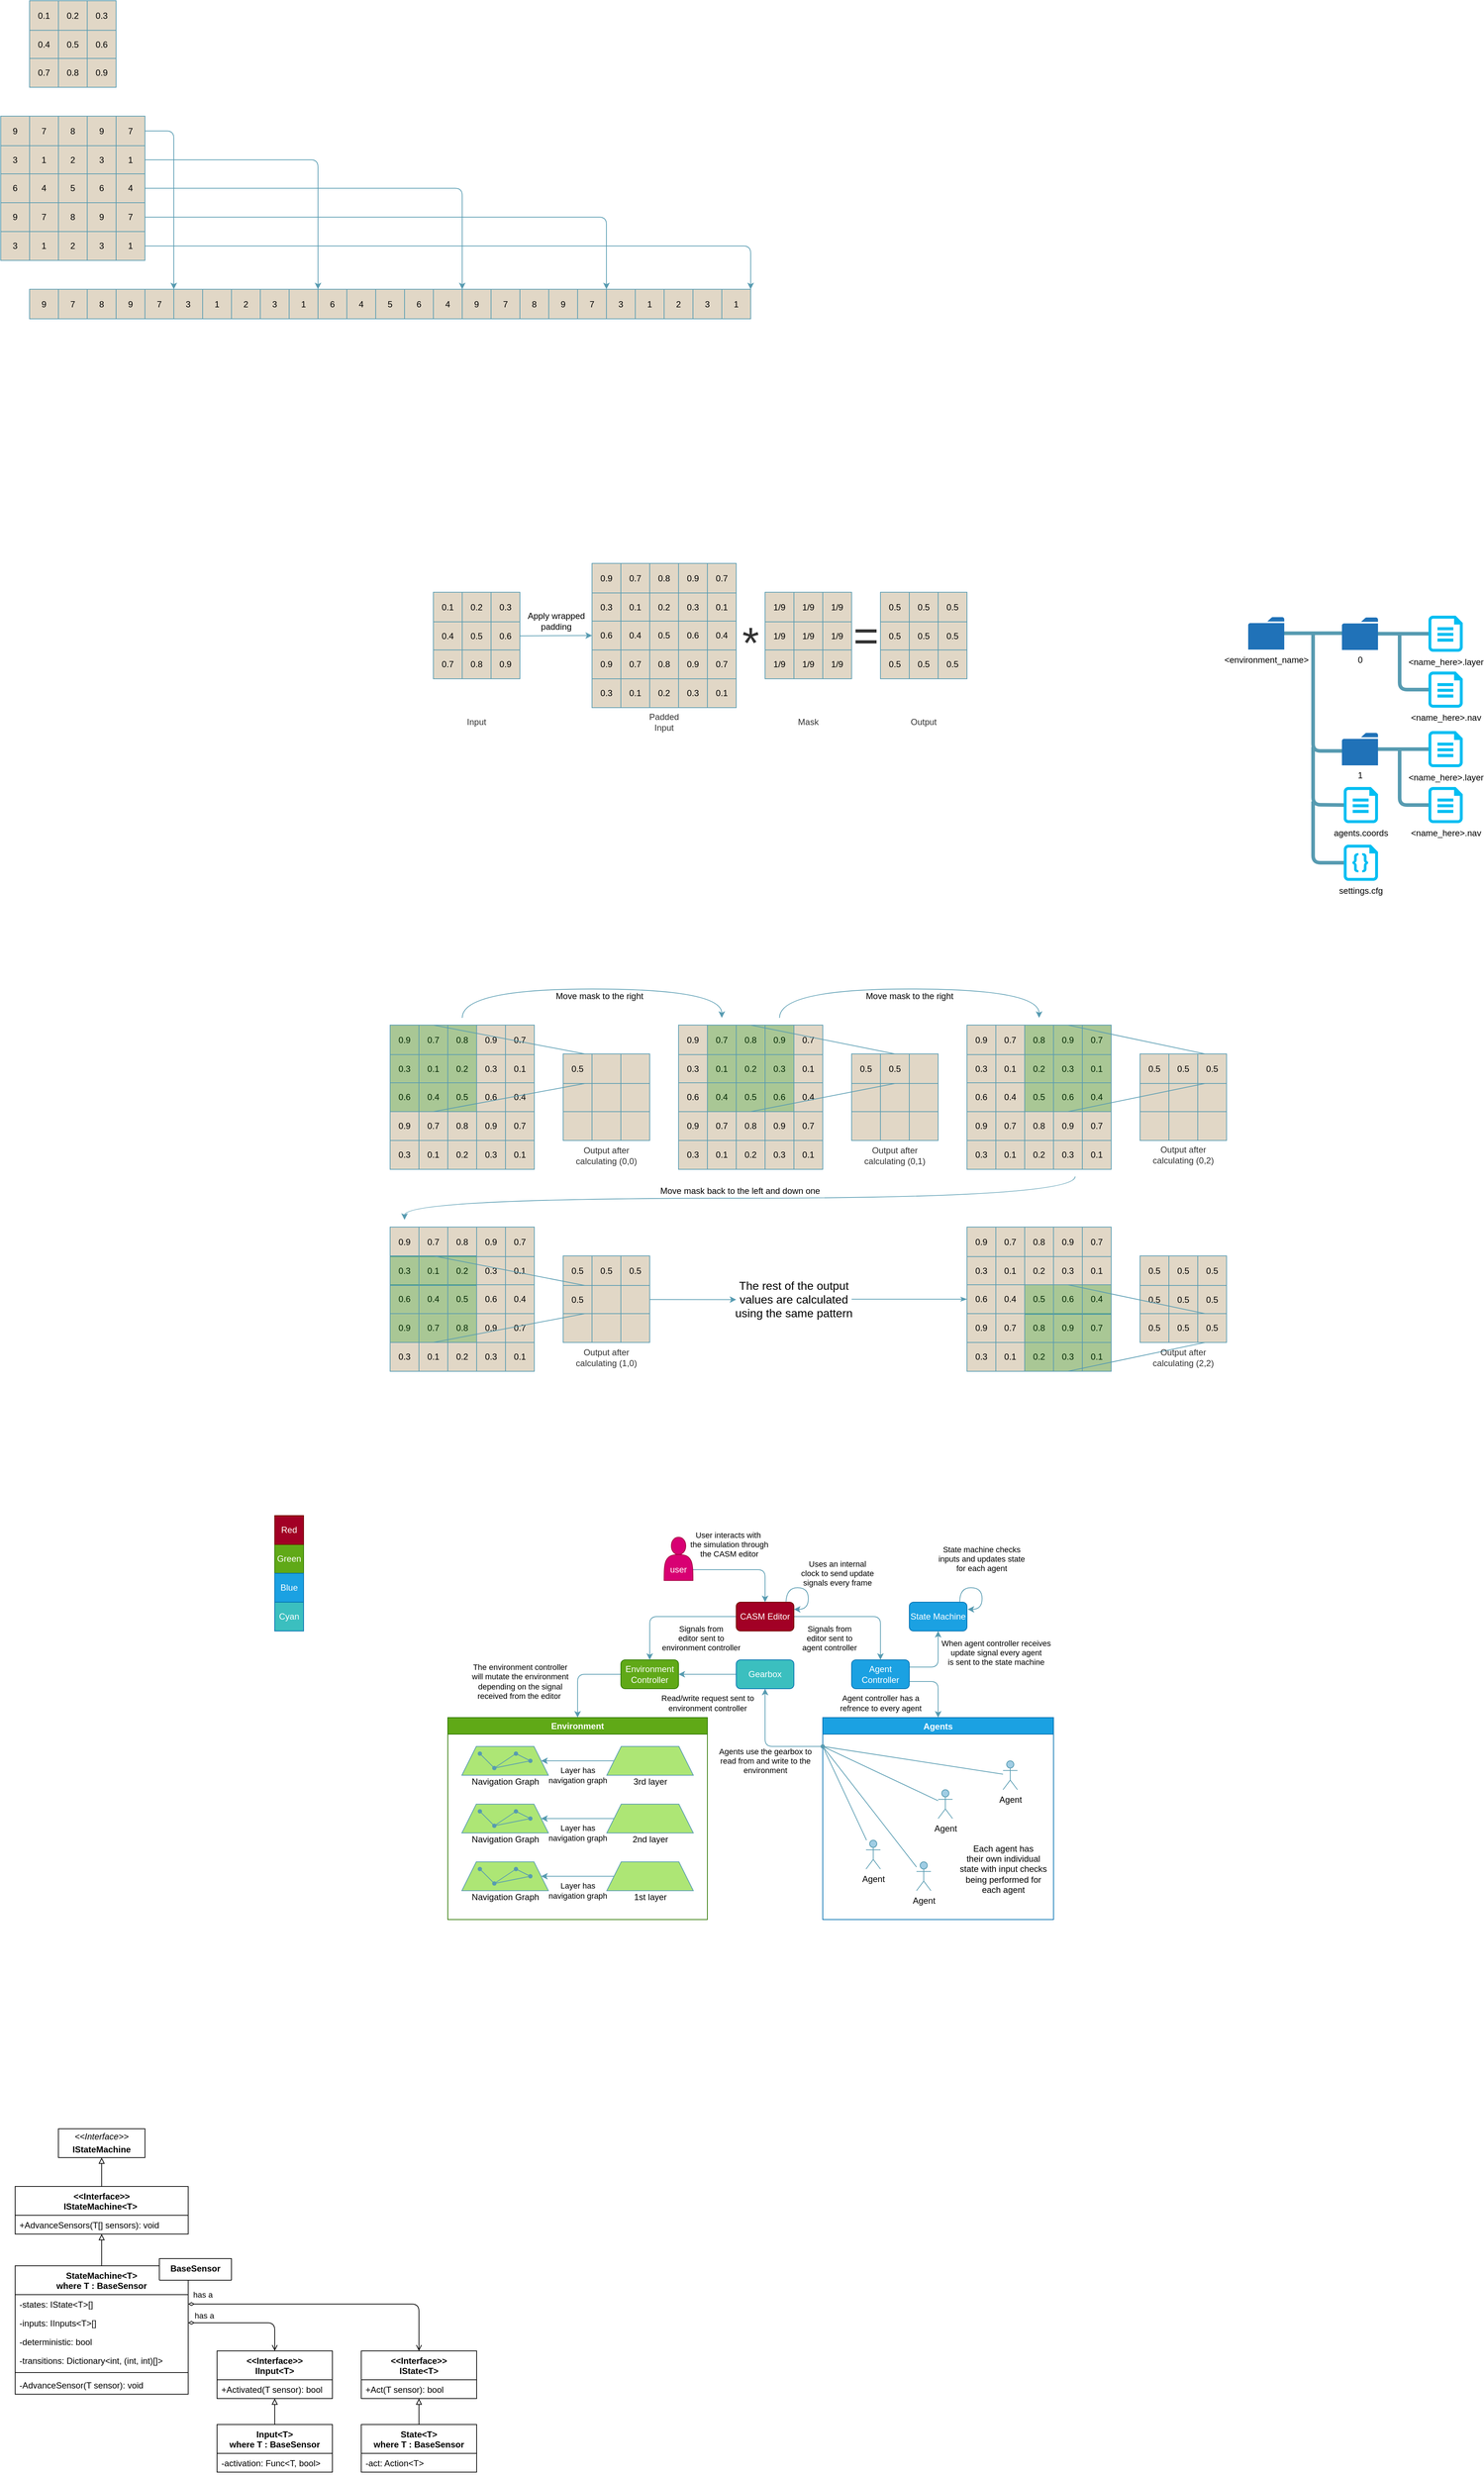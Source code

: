 <mxfile>
    <diagram id="ma74hijiuDZRGCtGPLLQ" name="Page-1">
        <mxGraphModel dx="1324" dy="3073" grid="0" gridSize="10" guides="1" tooltips="1" connect="1" arrows="0" fold="1" page="0" pageScale="1" pageWidth="827" pageHeight="1169" background="#ffffff" math="0" shadow="0">
            <root>
                <mxCell id="0"/>
                <mxCell id="1" parent="0"/>
                <mxCell id="82" value="" style="childLayout=tableLayout;recursiveResize=0;shadow=0;fillColor=#E1D7C6;strokeColor=#579BB1;fontColor=#2A9D8F;" parent="1" vertex="1">
                    <mxGeometry x="-60" y="-2300" width="120" height="120" as="geometry"/>
                </mxCell>
                <mxCell id="83" value="" style="shape=tableRow;horizontal=0;startSize=0;swimlaneHead=0;swimlaneBody=0;top=0;left=0;bottom=0;right=0;dropTarget=0;collapsible=0;recursiveResize=0;expand=0;fontStyle=0;fillColor=none;strokeColor=inherit;" parent="82" vertex="1">
                    <mxGeometry width="120" height="41" as="geometry"/>
                </mxCell>
                <mxCell id="84" value="0.1" style="connectable=0;recursiveResize=0;strokeColor=inherit;fillColor=none;align=center;whiteSpace=wrap;html=1;fontColor=#000000;" parent="83" vertex="1">
                    <mxGeometry width="40" height="41" as="geometry">
                        <mxRectangle width="40" height="41" as="alternateBounds"/>
                    </mxGeometry>
                </mxCell>
                <mxCell id="85" value="0.2" style="connectable=0;recursiveResize=0;strokeColor=inherit;fillColor=none;align=center;whiteSpace=wrap;html=1;fontColor=#000000;" parent="83" vertex="1">
                    <mxGeometry x="40" width="40" height="41" as="geometry">
                        <mxRectangle width="40" height="41" as="alternateBounds"/>
                    </mxGeometry>
                </mxCell>
                <mxCell id="86" value="0.3" style="connectable=0;recursiveResize=0;strokeColor=inherit;fillColor=none;align=center;whiteSpace=wrap;html=1;fontColor=#000000;" parent="83" vertex="1">
                    <mxGeometry x="80" width="40" height="41" as="geometry">
                        <mxRectangle width="40" height="41" as="alternateBounds"/>
                    </mxGeometry>
                </mxCell>
                <mxCell id="87" style="shape=tableRow;horizontal=0;startSize=0;swimlaneHead=0;swimlaneBody=0;top=0;left=0;bottom=0;right=0;dropTarget=0;collapsible=0;recursiveResize=0;expand=0;fontStyle=0;fillColor=none;strokeColor=inherit;" parent="82" vertex="1">
                    <mxGeometry y="41" width="120" height="39" as="geometry"/>
                </mxCell>
                <mxCell id="88" value="0.4" style="connectable=0;recursiveResize=0;strokeColor=inherit;fillColor=none;align=center;whiteSpace=wrap;html=1;fontColor=#000000;" parent="87" vertex="1">
                    <mxGeometry width="40" height="39" as="geometry">
                        <mxRectangle width="40" height="39" as="alternateBounds"/>
                    </mxGeometry>
                </mxCell>
                <mxCell id="89" value="0.5" style="connectable=0;recursiveResize=0;strokeColor=inherit;fillColor=none;align=center;whiteSpace=wrap;html=1;fontColor=#000000;labelBackgroundColor=none;" parent="87" vertex="1">
                    <mxGeometry x="40" width="40" height="39" as="geometry">
                        <mxRectangle width="40" height="39" as="alternateBounds"/>
                    </mxGeometry>
                </mxCell>
                <mxCell id="90" value="0.6" style="connectable=0;recursiveResize=0;strokeColor=inherit;fillColor=none;align=center;whiteSpace=wrap;html=1;fontColor=#000000;" parent="87" vertex="1">
                    <mxGeometry x="80" width="40" height="39" as="geometry">
                        <mxRectangle width="40" height="39" as="alternateBounds"/>
                    </mxGeometry>
                </mxCell>
                <mxCell id="91" style="shape=tableRow;horizontal=0;startSize=0;swimlaneHead=0;swimlaneBody=0;top=0;left=0;bottom=0;right=0;dropTarget=0;collapsible=0;recursiveResize=0;expand=0;fontStyle=0;fillColor=none;strokeColor=inherit;" parent="82" vertex="1">
                    <mxGeometry y="80" width="120" height="40" as="geometry"/>
                </mxCell>
                <mxCell id="92" value="0.7" style="connectable=0;recursiveResize=0;strokeColor=inherit;fillColor=none;align=center;whiteSpace=wrap;html=1;fontColor=#000000;" parent="91" vertex="1">
                    <mxGeometry width="40" height="40" as="geometry">
                        <mxRectangle width="40" height="40" as="alternateBounds"/>
                    </mxGeometry>
                </mxCell>
                <mxCell id="93" value="0.8" style="connectable=0;recursiveResize=0;strokeColor=inherit;fillColor=none;align=center;whiteSpace=wrap;html=1;fontColor=#000000;" parent="91" vertex="1">
                    <mxGeometry x="40" width="40" height="40" as="geometry">
                        <mxRectangle width="40" height="40" as="alternateBounds"/>
                    </mxGeometry>
                </mxCell>
                <mxCell id="94" value="0.9" style="connectable=0;recursiveResize=0;strokeColor=inherit;fillColor=none;align=center;whiteSpace=wrap;html=1;fontColor=#000000;" parent="91" vertex="1">
                    <mxGeometry x="80" width="40" height="40" as="geometry">
                        <mxRectangle width="40" height="40" as="alternateBounds"/>
                    </mxGeometry>
                </mxCell>
                <mxCell id="95" value="" style="childLayout=tableLayout;recursiveResize=0;shadow=0;fillColor=#E1D7C6;strokeColor=#579BB1;fontColor=#E76F51;" parent="1" vertex="1">
                    <mxGeometry x="-100" y="-2140" width="200" height="200" as="geometry"/>
                </mxCell>
                <mxCell id="96" value="" style="shape=tableRow;horizontal=0;startSize=0;swimlaneHead=0;swimlaneBody=0;top=0;left=0;bottom=0;right=0;dropTarget=0;collapsible=0;recursiveResize=0;expand=0;fontStyle=0;fillColor=none;strokeColor=inherit;" parent="95" vertex="1">
                    <mxGeometry width="200" height="41" as="geometry"/>
                </mxCell>
                <mxCell id="97" value="9" style="connectable=0;recursiveResize=0;strokeColor=inherit;fillColor=none;align=center;whiteSpace=wrap;html=1;fontColor=#000000;" parent="96" vertex="1">
                    <mxGeometry width="40" height="41" as="geometry">
                        <mxRectangle width="40" height="41" as="alternateBounds"/>
                    </mxGeometry>
                </mxCell>
                <mxCell id="98" value="7" style="connectable=0;recursiveResize=0;strokeColor=inherit;fillColor=none;align=center;whiteSpace=wrap;html=1;fontColor=#000000;" parent="96" vertex="1">
                    <mxGeometry x="40" width="40" height="41" as="geometry">
                        <mxRectangle width="40" height="41" as="alternateBounds"/>
                    </mxGeometry>
                </mxCell>
                <mxCell id="99" value="8" style="connectable=0;recursiveResize=0;strokeColor=inherit;fillColor=none;align=center;whiteSpace=wrap;html=1;fontColor=#000000;" parent="96" vertex="1">
                    <mxGeometry x="80" width="40" height="41" as="geometry">
                        <mxRectangle width="40" height="41" as="alternateBounds"/>
                    </mxGeometry>
                </mxCell>
                <mxCell id="120" value="9" style="connectable=0;recursiveResize=0;strokeColor=inherit;fillColor=none;align=center;whiteSpace=wrap;html=1;fontColor=#000000;" parent="96" vertex="1">
                    <mxGeometry x="120" width="40" height="41" as="geometry">
                        <mxRectangle width="40" height="41" as="alternateBounds"/>
                    </mxGeometry>
                </mxCell>
                <mxCell id="125" value="7" style="connectable=0;recursiveResize=0;strokeColor=inherit;fillColor=none;align=center;whiteSpace=wrap;html=1;fontColor=#000000;" parent="96" vertex="1">
                    <mxGeometry x="160" width="40" height="41" as="geometry">
                        <mxRectangle width="40" height="41" as="alternateBounds"/>
                    </mxGeometry>
                </mxCell>
                <mxCell id="100" style="shape=tableRow;horizontal=0;startSize=0;swimlaneHead=0;swimlaneBody=0;top=0;left=0;bottom=0;right=0;dropTarget=0;collapsible=0;recursiveResize=0;expand=0;fontStyle=0;fillColor=none;strokeColor=inherit;" parent="95" vertex="1">
                    <mxGeometry y="41" width="200" height="39" as="geometry"/>
                </mxCell>
                <mxCell id="101" value="3" style="connectable=0;recursiveResize=0;strokeColor=inherit;fillColor=none;align=center;whiteSpace=wrap;html=1;fontColor=#000000;" parent="100" vertex="1">
                    <mxGeometry width="40" height="39" as="geometry">
                        <mxRectangle width="40" height="39" as="alternateBounds"/>
                    </mxGeometry>
                </mxCell>
                <mxCell id="102" value="1" style="connectable=0;recursiveResize=0;strokeColor=inherit;fillColor=none;align=center;whiteSpace=wrap;html=1;fontColor=#000000;labelBackgroundColor=none;" parent="100" vertex="1">
                    <mxGeometry x="40" width="40" height="39" as="geometry">
                        <mxRectangle width="40" height="39" as="alternateBounds"/>
                    </mxGeometry>
                </mxCell>
                <mxCell id="103" value="2" style="connectable=0;recursiveResize=0;strokeColor=inherit;fillColor=none;align=center;whiteSpace=wrap;html=1;fontColor=#000000;" parent="100" vertex="1">
                    <mxGeometry x="80" width="40" height="39" as="geometry">
                        <mxRectangle width="40" height="39" as="alternateBounds"/>
                    </mxGeometry>
                </mxCell>
                <mxCell id="121" value="3" style="connectable=0;recursiveResize=0;strokeColor=inherit;fillColor=none;align=center;whiteSpace=wrap;html=1;fontColor=#000000;" parent="100" vertex="1">
                    <mxGeometry x="120" width="40" height="39" as="geometry">
                        <mxRectangle width="40" height="39" as="alternateBounds"/>
                    </mxGeometry>
                </mxCell>
                <mxCell id="126" value="1" style="connectable=0;recursiveResize=0;strokeColor=inherit;fillColor=none;align=center;whiteSpace=wrap;html=1;fontColor=#000000;" parent="100" vertex="1">
                    <mxGeometry x="160" width="40" height="39" as="geometry">
                        <mxRectangle width="40" height="39" as="alternateBounds"/>
                    </mxGeometry>
                </mxCell>
                <mxCell id="104" style="shape=tableRow;horizontal=0;startSize=0;swimlaneHead=0;swimlaneBody=0;top=0;left=0;bottom=0;right=0;dropTarget=0;collapsible=0;recursiveResize=0;expand=0;fontStyle=0;fillColor=none;strokeColor=inherit;" parent="95" vertex="1">
                    <mxGeometry y="80" width="200" height="40" as="geometry"/>
                </mxCell>
                <mxCell id="105" value="6" style="connectable=0;recursiveResize=0;strokeColor=inherit;fillColor=none;align=center;whiteSpace=wrap;html=1;fontColor=#000000;" parent="104" vertex="1">
                    <mxGeometry width="40" height="40" as="geometry">
                        <mxRectangle width="40" height="40" as="alternateBounds"/>
                    </mxGeometry>
                </mxCell>
                <mxCell id="106" value="4" style="connectable=0;recursiveResize=0;strokeColor=inherit;fillColor=none;align=center;whiteSpace=wrap;html=1;fontColor=#000000;" parent="104" vertex="1">
                    <mxGeometry x="40" width="40" height="40" as="geometry">
                        <mxRectangle width="40" height="40" as="alternateBounds"/>
                    </mxGeometry>
                </mxCell>
                <mxCell id="107" value="5" style="connectable=0;recursiveResize=0;strokeColor=inherit;fillColor=none;align=center;whiteSpace=wrap;html=1;fontColor=#000000;" parent="104" vertex="1">
                    <mxGeometry x="80" width="40" height="40" as="geometry">
                        <mxRectangle width="40" height="40" as="alternateBounds"/>
                    </mxGeometry>
                </mxCell>
                <mxCell id="122" value="6" style="connectable=0;recursiveResize=0;strokeColor=inherit;fillColor=none;align=center;whiteSpace=wrap;html=1;fontColor=#000000;" parent="104" vertex="1">
                    <mxGeometry x="120" width="40" height="40" as="geometry">
                        <mxRectangle width="40" height="40" as="alternateBounds"/>
                    </mxGeometry>
                </mxCell>
                <mxCell id="127" value="4" style="connectable=0;recursiveResize=0;strokeColor=inherit;fillColor=none;align=center;whiteSpace=wrap;html=1;fontColor=#000000;" parent="104" vertex="1">
                    <mxGeometry x="160" width="40" height="40" as="geometry">
                        <mxRectangle width="40" height="40" as="alternateBounds"/>
                    </mxGeometry>
                </mxCell>
                <mxCell id="116" style="shape=tableRow;horizontal=0;startSize=0;swimlaneHead=0;swimlaneBody=0;top=0;left=0;bottom=0;right=0;dropTarget=0;collapsible=0;recursiveResize=0;expand=0;fontStyle=0;fillColor=none;strokeColor=inherit;" parent="95" vertex="1">
                    <mxGeometry y="120" width="200" height="40" as="geometry"/>
                </mxCell>
                <mxCell id="117" value="9" style="connectable=0;recursiveResize=0;strokeColor=inherit;fillColor=none;align=center;whiteSpace=wrap;html=1;fontColor=#000000;" parent="116" vertex="1">
                    <mxGeometry width="40" height="40" as="geometry">
                        <mxRectangle width="40" height="40" as="alternateBounds"/>
                    </mxGeometry>
                </mxCell>
                <mxCell id="118" value="7" style="connectable=0;recursiveResize=0;strokeColor=inherit;fillColor=none;align=center;whiteSpace=wrap;html=1;fontColor=#000000;" parent="116" vertex="1">
                    <mxGeometry x="40" width="40" height="40" as="geometry">
                        <mxRectangle width="40" height="40" as="alternateBounds"/>
                    </mxGeometry>
                </mxCell>
                <mxCell id="119" value="8" style="connectable=0;recursiveResize=0;strokeColor=inherit;fillColor=none;align=center;whiteSpace=wrap;html=1;fontColor=#000000;" parent="116" vertex="1">
                    <mxGeometry x="80" width="40" height="40" as="geometry">
                        <mxRectangle width="40" height="40" as="alternateBounds"/>
                    </mxGeometry>
                </mxCell>
                <mxCell id="123" value="9" style="connectable=0;recursiveResize=0;strokeColor=inherit;fillColor=none;align=center;whiteSpace=wrap;html=1;fontColor=#000000;" parent="116" vertex="1">
                    <mxGeometry x="120" width="40" height="40" as="geometry">
                        <mxRectangle width="40" height="40" as="alternateBounds"/>
                    </mxGeometry>
                </mxCell>
                <mxCell id="128" value="7" style="connectable=0;recursiveResize=0;strokeColor=inherit;fillColor=none;align=center;whiteSpace=wrap;html=1;fontColor=#000000;" parent="116" vertex="1">
                    <mxGeometry x="160" width="40" height="40" as="geometry">
                        <mxRectangle width="40" height="40" as="alternateBounds"/>
                    </mxGeometry>
                </mxCell>
                <mxCell id="112" style="shape=tableRow;horizontal=0;startSize=0;swimlaneHead=0;swimlaneBody=0;top=0;left=0;bottom=0;right=0;dropTarget=0;collapsible=0;recursiveResize=0;expand=0;fontStyle=0;fillColor=none;strokeColor=inherit;" parent="95" vertex="1">
                    <mxGeometry y="160" width="200" height="40" as="geometry"/>
                </mxCell>
                <mxCell id="113" value="3" style="connectable=0;recursiveResize=0;strokeColor=inherit;fillColor=none;align=center;whiteSpace=wrap;html=1;fontColor=#000000;" parent="112" vertex="1">
                    <mxGeometry width="40" height="40" as="geometry">
                        <mxRectangle width="40" height="40" as="alternateBounds"/>
                    </mxGeometry>
                </mxCell>
                <mxCell id="114" value="1" style="connectable=0;recursiveResize=0;strokeColor=inherit;fillColor=none;align=center;whiteSpace=wrap;html=1;fontColor=#000000;" parent="112" vertex="1">
                    <mxGeometry x="40" width="40" height="40" as="geometry">
                        <mxRectangle width="40" height="40" as="alternateBounds"/>
                    </mxGeometry>
                </mxCell>
                <mxCell id="115" value="2" style="connectable=0;recursiveResize=0;strokeColor=inherit;fillColor=none;align=center;whiteSpace=wrap;html=1;fontColor=#000000;" parent="112" vertex="1">
                    <mxGeometry x="80" width="40" height="40" as="geometry">
                        <mxRectangle width="40" height="40" as="alternateBounds"/>
                    </mxGeometry>
                </mxCell>
                <mxCell id="124" value="3" style="connectable=0;recursiveResize=0;strokeColor=inherit;fillColor=none;align=center;whiteSpace=wrap;html=1;fontColor=#000000;" parent="112" vertex="1">
                    <mxGeometry x="120" width="40" height="40" as="geometry">
                        <mxRectangle width="40" height="40" as="alternateBounds"/>
                    </mxGeometry>
                </mxCell>
                <mxCell id="129" value="1" style="connectable=0;recursiveResize=0;strokeColor=inherit;fillColor=none;align=center;whiteSpace=wrap;html=1;fontColor=#000000;" parent="112" vertex="1">
                    <mxGeometry x="160" width="40" height="40" as="geometry">
                        <mxRectangle width="40" height="40" as="alternateBounds"/>
                    </mxGeometry>
                </mxCell>
                <mxCell id="130" value="" style="childLayout=tableLayout;recursiveResize=0;shadow=0;fillColor=#E1D7C6;strokeColor=#579BB1;fontColor=#E76F51;" parent="1" vertex="1">
                    <mxGeometry x="-60" y="-1900" width="200" height="41" as="geometry"/>
                </mxCell>
                <mxCell id="131" value="" style="shape=tableRow;horizontal=0;startSize=0;swimlaneHead=0;swimlaneBody=0;top=0;left=0;bottom=0;right=0;dropTarget=0;collapsible=0;recursiveResize=0;expand=0;fontStyle=0;fillColor=none;strokeColor=inherit;" parent="130" vertex="1">
                    <mxGeometry width="200" height="41" as="geometry"/>
                </mxCell>
                <mxCell id="132" value="9" style="connectable=0;recursiveResize=0;strokeColor=inherit;fillColor=none;align=center;whiteSpace=wrap;html=1;fontColor=#000000;" parent="131" vertex="1">
                    <mxGeometry width="40" height="41" as="geometry">
                        <mxRectangle width="40" height="41" as="alternateBounds"/>
                    </mxGeometry>
                </mxCell>
                <mxCell id="133" value="7" style="connectable=0;recursiveResize=0;strokeColor=inherit;fillColor=none;align=center;whiteSpace=wrap;html=1;fontColor=#000000;" parent="131" vertex="1">
                    <mxGeometry x="40" width="40" height="41" as="geometry">
                        <mxRectangle width="40" height="41" as="alternateBounds"/>
                    </mxGeometry>
                </mxCell>
                <mxCell id="134" value="8" style="connectable=0;recursiveResize=0;strokeColor=inherit;fillColor=none;align=center;whiteSpace=wrap;html=1;fontColor=#000000;" parent="131" vertex="1">
                    <mxGeometry x="80" width="40" height="41" as="geometry">
                        <mxRectangle width="40" height="41" as="alternateBounds"/>
                    </mxGeometry>
                </mxCell>
                <mxCell id="135" value="9" style="connectable=0;recursiveResize=0;strokeColor=inherit;fillColor=none;align=center;whiteSpace=wrap;html=1;fontColor=#000000;" parent="131" vertex="1">
                    <mxGeometry x="120" width="40" height="41" as="geometry">
                        <mxRectangle width="40" height="41" as="alternateBounds"/>
                    </mxGeometry>
                </mxCell>
                <mxCell id="136" value="7" style="connectable=0;recursiveResize=0;strokeColor=inherit;fillColor=none;align=center;whiteSpace=wrap;html=1;fontColor=#000000;" parent="131" vertex="1">
                    <mxGeometry x="160" width="40" height="41" as="geometry">
                        <mxRectangle width="40" height="41" as="alternateBounds"/>
                    </mxGeometry>
                </mxCell>
                <mxCell id="255" value="" style="childLayout=tableLayout;recursiveResize=0;shadow=0;fillColor=#E1D7C6;strokeColor=#579BB1;fontColor=#E76F51;" parent="1" vertex="1">
                    <mxGeometry x="140" y="-1900" width="200" height="41" as="geometry"/>
                </mxCell>
                <mxCell id="256" value="" style="shape=tableRow;horizontal=0;startSize=0;swimlaneHead=0;swimlaneBody=0;top=0;left=0;bottom=0;right=0;dropTarget=0;collapsible=0;recursiveResize=0;expand=0;fontStyle=0;fillColor=none;strokeColor=inherit;" parent="255" vertex="1">
                    <mxGeometry width="200" height="41" as="geometry"/>
                </mxCell>
                <mxCell id="257" value="3" style="connectable=0;recursiveResize=0;strokeColor=inherit;fillColor=none;align=center;whiteSpace=wrap;html=1;fontColor=#000000;" parent="256" vertex="1">
                    <mxGeometry width="40" height="41" as="geometry">
                        <mxRectangle width="40" height="41" as="alternateBounds"/>
                    </mxGeometry>
                </mxCell>
                <mxCell id="258" value="1" style="connectable=0;recursiveResize=0;strokeColor=inherit;fillColor=none;align=center;whiteSpace=wrap;html=1;fontColor=#000000;" parent="256" vertex="1">
                    <mxGeometry x="40" width="40" height="41" as="geometry">
                        <mxRectangle width="40" height="41" as="alternateBounds"/>
                    </mxGeometry>
                </mxCell>
                <mxCell id="259" value="2" style="connectable=0;recursiveResize=0;strokeColor=inherit;fillColor=none;align=center;whiteSpace=wrap;html=1;fontColor=#000000;" parent="256" vertex="1">
                    <mxGeometry x="80" width="40" height="41" as="geometry">
                        <mxRectangle width="40" height="41" as="alternateBounds"/>
                    </mxGeometry>
                </mxCell>
                <mxCell id="260" value="3" style="connectable=0;recursiveResize=0;strokeColor=inherit;fillColor=none;align=center;whiteSpace=wrap;html=1;fontColor=#000000;" parent="256" vertex="1">
                    <mxGeometry x="120" width="40" height="41" as="geometry">
                        <mxRectangle width="40" height="41" as="alternateBounds"/>
                    </mxGeometry>
                </mxCell>
                <mxCell id="261" value="1" style="connectable=0;recursiveResize=0;strokeColor=inherit;fillColor=none;align=center;whiteSpace=wrap;html=1;fontColor=#000000;" parent="256" vertex="1">
                    <mxGeometry x="160" width="40" height="41" as="geometry">
                        <mxRectangle width="40" height="41" as="alternateBounds"/>
                    </mxGeometry>
                </mxCell>
                <mxCell id="262" value="" style="childLayout=tableLayout;recursiveResize=0;shadow=0;fillColor=#E1D7C6;strokeColor=#579BB1;fontColor=#E76F51;" parent="1" vertex="1">
                    <mxGeometry x="540" y="-1900" width="200" height="41" as="geometry"/>
                </mxCell>
                <mxCell id="263" value="" style="shape=tableRow;horizontal=0;startSize=0;swimlaneHead=0;swimlaneBody=0;top=0;left=0;bottom=0;right=0;dropTarget=0;collapsible=0;recursiveResize=0;expand=0;fontStyle=0;fillColor=none;strokeColor=inherit;" parent="262" vertex="1">
                    <mxGeometry width="200" height="41" as="geometry"/>
                </mxCell>
                <mxCell id="264" value="9" style="connectable=0;recursiveResize=0;strokeColor=inherit;fillColor=none;align=center;whiteSpace=wrap;html=1;fontColor=#000000;" parent="263" vertex="1">
                    <mxGeometry width="40" height="41" as="geometry">
                        <mxRectangle width="40" height="41" as="alternateBounds"/>
                    </mxGeometry>
                </mxCell>
                <mxCell id="265" value="7" style="connectable=0;recursiveResize=0;strokeColor=inherit;fillColor=none;align=center;whiteSpace=wrap;html=1;fontColor=#000000;" parent="263" vertex="1">
                    <mxGeometry x="40" width="40" height="41" as="geometry">
                        <mxRectangle width="40" height="41" as="alternateBounds"/>
                    </mxGeometry>
                </mxCell>
                <mxCell id="266" value="8" style="connectable=0;recursiveResize=0;strokeColor=inherit;fillColor=none;align=center;whiteSpace=wrap;html=1;fontColor=#000000;" parent="263" vertex="1">
                    <mxGeometry x="80" width="40" height="41" as="geometry">
                        <mxRectangle width="40" height="41" as="alternateBounds"/>
                    </mxGeometry>
                </mxCell>
                <mxCell id="267" value="9" style="connectable=0;recursiveResize=0;strokeColor=inherit;fillColor=none;align=center;whiteSpace=wrap;html=1;fontColor=#000000;" parent="263" vertex="1">
                    <mxGeometry x="120" width="40" height="41" as="geometry">
                        <mxRectangle width="40" height="41" as="alternateBounds"/>
                    </mxGeometry>
                </mxCell>
                <mxCell id="268" value="7" style="connectable=0;recursiveResize=0;strokeColor=inherit;fillColor=none;align=center;whiteSpace=wrap;html=1;fontColor=#000000;" parent="263" vertex="1">
                    <mxGeometry x="160" width="40" height="41" as="geometry">
                        <mxRectangle width="40" height="41" as="alternateBounds"/>
                    </mxGeometry>
                </mxCell>
                <mxCell id="269" value="" style="childLayout=tableLayout;recursiveResize=0;shadow=0;fillColor=#E1D7C6;strokeColor=#579BB1;fontColor=#E76F51;" parent="1" vertex="1">
                    <mxGeometry x="740" y="-1900" width="200" height="41" as="geometry"/>
                </mxCell>
                <mxCell id="270" value="" style="shape=tableRow;horizontal=0;startSize=0;swimlaneHead=0;swimlaneBody=0;top=0;left=0;bottom=0;right=0;dropTarget=0;collapsible=0;recursiveResize=0;expand=0;fontStyle=0;fillColor=none;strokeColor=inherit;" parent="269" vertex="1">
                    <mxGeometry width="200" height="41" as="geometry"/>
                </mxCell>
                <mxCell id="271" value="3" style="connectable=0;recursiveResize=0;strokeColor=inherit;fillColor=none;align=center;whiteSpace=wrap;html=1;fontColor=#000000;" parent="270" vertex="1">
                    <mxGeometry width="40" height="41" as="geometry">
                        <mxRectangle width="40" height="41" as="alternateBounds"/>
                    </mxGeometry>
                </mxCell>
                <mxCell id="272" value="1" style="connectable=0;recursiveResize=0;strokeColor=inherit;fillColor=none;align=center;whiteSpace=wrap;html=1;fontColor=#000000;" parent="270" vertex="1">
                    <mxGeometry x="40" width="40" height="41" as="geometry">
                        <mxRectangle width="40" height="41" as="alternateBounds"/>
                    </mxGeometry>
                </mxCell>
                <mxCell id="273" value="2" style="connectable=0;recursiveResize=0;strokeColor=inherit;fillColor=none;align=center;whiteSpace=wrap;html=1;fontColor=#000000;" parent="270" vertex="1">
                    <mxGeometry x="80" width="40" height="41" as="geometry">
                        <mxRectangle width="40" height="41" as="alternateBounds"/>
                    </mxGeometry>
                </mxCell>
                <mxCell id="274" value="3" style="connectable=0;recursiveResize=0;strokeColor=inherit;fillColor=none;align=center;whiteSpace=wrap;html=1;fontColor=#000000;" parent="270" vertex="1">
                    <mxGeometry x="120" width="40" height="41" as="geometry">
                        <mxRectangle width="40" height="41" as="alternateBounds"/>
                    </mxGeometry>
                </mxCell>
                <mxCell id="275" value="1" style="connectable=0;recursiveResize=0;strokeColor=inherit;fillColor=none;align=center;whiteSpace=wrap;html=1;fontColor=#000000;" parent="270" vertex="1">
                    <mxGeometry x="160" width="40" height="41" as="geometry">
                        <mxRectangle width="40" height="41" as="alternateBounds"/>
                    </mxGeometry>
                </mxCell>
                <mxCell id="276" value="" style="childLayout=tableLayout;recursiveResize=0;shadow=0;fillColor=#E1D7C6;strokeColor=#579BB1;fontColor=#E76F51;" parent="1" vertex="1">
                    <mxGeometry x="340" y="-1900" width="200" height="41" as="geometry"/>
                </mxCell>
                <mxCell id="277" value="" style="shape=tableRow;horizontal=0;startSize=0;swimlaneHead=0;swimlaneBody=0;top=0;left=0;bottom=0;right=0;dropTarget=0;collapsible=0;recursiveResize=0;expand=0;fontStyle=0;fillColor=none;strokeColor=inherit;" parent="276" vertex="1">
                    <mxGeometry width="200" height="41" as="geometry"/>
                </mxCell>
                <mxCell id="278" value="6" style="connectable=0;recursiveResize=0;strokeColor=inherit;fillColor=none;align=center;whiteSpace=wrap;html=1;fontColor=#000000;" parent="277" vertex="1">
                    <mxGeometry width="40" height="41" as="geometry">
                        <mxRectangle width="40" height="41" as="alternateBounds"/>
                    </mxGeometry>
                </mxCell>
                <mxCell id="279" value="4" style="connectable=0;recursiveResize=0;strokeColor=inherit;fillColor=none;align=center;whiteSpace=wrap;html=1;fontColor=#000000;" parent="277" vertex="1">
                    <mxGeometry x="40" width="40" height="41" as="geometry">
                        <mxRectangle width="40" height="41" as="alternateBounds"/>
                    </mxGeometry>
                </mxCell>
                <mxCell id="280" value="5" style="connectable=0;recursiveResize=0;strokeColor=inherit;fillColor=none;align=center;whiteSpace=wrap;html=1;fontColor=#000000;" parent="277" vertex="1">
                    <mxGeometry x="80" width="40" height="41" as="geometry">
                        <mxRectangle width="40" height="41" as="alternateBounds"/>
                    </mxGeometry>
                </mxCell>
                <mxCell id="281" value="6" style="connectable=0;recursiveResize=0;strokeColor=inherit;fillColor=none;align=center;whiteSpace=wrap;html=1;fontColor=#000000;" parent="277" vertex="1">
                    <mxGeometry x="120" width="40" height="41" as="geometry">
                        <mxRectangle width="40" height="41" as="alternateBounds"/>
                    </mxGeometry>
                </mxCell>
                <mxCell id="282" value="4" style="connectable=0;recursiveResize=0;strokeColor=inherit;fillColor=none;align=center;whiteSpace=wrap;html=1;fontColor=#000000;" parent="277" vertex="1">
                    <mxGeometry x="160" width="40" height="41" as="geometry">
                        <mxRectangle width="40" height="41" as="alternateBounds"/>
                    </mxGeometry>
                </mxCell>
                <mxCell id="283" style="edgeStyle=orthogonalEdgeStyle;html=1;exitX=1;exitY=0.5;exitDx=0;exitDy=0;entryX=1;entryY=0;entryDx=0;entryDy=0;fontFamily=Helvetica;fontSize=12;fontColor=#E76F51;strokeColor=#579BB1;" parent="1" source="96" target="131" edge="1">
                    <mxGeometry relative="1" as="geometry"/>
                </mxCell>
                <mxCell id="284" style="edgeStyle=orthogonalEdgeStyle;html=1;exitX=1;exitY=0.5;exitDx=0;exitDy=0;entryX=0;entryY=0;entryDx=0;entryDy=0;strokeColor=#579BB1;fontFamily=Helvetica;fontSize=12;fontColor=#E76F51;" parent="1" source="100" target="277" edge="1">
                    <mxGeometry relative="1" as="geometry"/>
                </mxCell>
                <mxCell id="285" style="edgeStyle=orthogonalEdgeStyle;html=1;exitX=1;exitY=0.5;exitDx=0;exitDy=0;entryX=1;entryY=0;entryDx=0;entryDy=0;strokeColor=#579BB1;fontFamily=Helvetica;fontSize=12;fontColor=#E76F51;" parent="1" source="104" target="277" edge="1">
                    <mxGeometry relative="1" as="geometry"/>
                </mxCell>
                <mxCell id="286" style="edgeStyle=orthogonalEdgeStyle;html=1;exitX=1;exitY=0.5;exitDx=0;exitDy=0;entryX=0;entryY=0;entryDx=0;entryDy=0;strokeColor=#579BB1;fontFamily=Helvetica;fontSize=12;fontColor=#E76F51;" parent="1" source="116" target="270" edge="1">
                    <mxGeometry relative="1" as="geometry"/>
                </mxCell>
                <mxCell id="289" style="edgeStyle=orthogonalEdgeStyle;html=1;exitX=1;exitY=0.5;exitDx=0;exitDy=0;entryX=1;entryY=0;entryDx=0;entryDy=0;strokeColor=#579BB1;fontFamily=Helvetica;fontSize=12;fontColor=#E76F51;" parent="1" source="112" target="270" edge="1">
                    <mxGeometry relative="1" as="geometry"/>
                </mxCell>
                <mxCell id="345" value="" style="childLayout=tableLayout;recursiveResize=0;shadow=0;fillColor=#E1D7C6;strokeColor=#579BB1;fontColor=#E76F51;" parent="1" vertex="1">
                    <mxGeometry x="720" y="-1520" width="200" height="200" as="geometry"/>
                </mxCell>
                <mxCell id="346" value="" style="shape=tableRow;horizontal=0;startSize=0;swimlaneHead=0;swimlaneBody=0;top=0;left=0;bottom=0;right=0;dropTarget=0;collapsible=0;recursiveResize=0;expand=0;fontStyle=0;fillColor=none;strokeColor=inherit;" parent="345" vertex="1">
                    <mxGeometry width="200" height="41" as="geometry"/>
                </mxCell>
                <mxCell id="347" value="0.9" style="connectable=0;recursiveResize=0;strokeColor=inherit;fillColor=none;align=center;whiteSpace=wrap;html=1;fontColor=#000000;" parent="346" vertex="1">
                    <mxGeometry width="40" height="41" as="geometry">
                        <mxRectangle width="40" height="41" as="alternateBounds"/>
                    </mxGeometry>
                </mxCell>
                <mxCell id="348" value="0.7" style="connectable=0;recursiveResize=0;strokeColor=inherit;fillColor=none;align=center;whiteSpace=wrap;html=1;fontColor=#000000;" parent="346" vertex="1">
                    <mxGeometry x="40" width="40" height="41" as="geometry">
                        <mxRectangle width="40" height="41" as="alternateBounds"/>
                    </mxGeometry>
                </mxCell>
                <mxCell id="349" value="0.8" style="connectable=0;recursiveResize=0;strokeColor=inherit;fillColor=none;align=center;whiteSpace=wrap;html=1;fontColor=#000000;" parent="346" vertex="1">
                    <mxGeometry x="80" width="40" height="41" as="geometry">
                        <mxRectangle width="40" height="41" as="alternateBounds"/>
                    </mxGeometry>
                </mxCell>
                <mxCell id="350" value="0.9" style="connectable=0;recursiveResize=0;strokeColor=inherit;fillColor=none;align=center;whiteSpace=wrap;html=1;fontColor=#000000;" parent="346" vertex="1">
                    <mxGeometry x="120" width="40" height="41" as="geometry">
                        <mxRectangle width="40" height="41" as="alternateBounds"/>
                    </mxGeometry>
                </mxCell>
                <mxCell id="351" value="0.7" style="connectable=0;recursiveResize=0;strokeColor=inherit;fillColor=none;align=center;whiteSpace=wrap;html=1;fontColor=#000000;" parent="346" vertex="1">
                    <mxGeometry x="160" width="40" height="41" as="geometry">
                        <mxRectangle width="40" height="41" as="alternateBounds"/>
                    </mxGeometry>
                </mxCell>
                <mxCell id="352" style="shape=tableRow;horizontal=0;startSize=0;swimlaneHead=0;swimlaneBody=0;top=0;left=0;bottom=0;right=0;dropTarget=0;collapsible=0;recursiveResize=0;expand=0;fontStyle=0;fillColor=none;strokeColor=inherit;" parent="345" vertex="1">
                    <mxGeometry y="41" width="200" height="39" as="geometry"/>
                </mxCell>
                <mxCell id="353" value="0.3" style="connectable=0;recursiveResize=0;strokeColor=inherit;fillColor=none;align=center;whiteSpace=wrap;html=1;fontColor=#000000;" parent="352" vertex="1">
                    <mxGeometry width="40" height="39" as="geometry">
                        <mxRectangle width="40" height="39" as="alternateBounds"/>
                    </mxGeometry>
                </mxCell>
                <mxCell id="354" value="0.1" style="connectable=0;recursiveResize=0;strokeColor=inherit;fillColor=none;align=center;whiteSpace=wrap;html=1;fontColor=#000000;labelBackgroundColor=none;" parent="352" vertex="1">
                    <mxGeometry x="40" width="40" height="39" as="geometry">
                        <mxRectangle width="40" height="39" as="alternateBounds"/>
                    </mxGeometry>
                </mxCell>
                <mxCell id="355" value="0.2" style="connectable=0;recursiveResize=0;strokeColor=inherit;fillColor=none;align=center;whiteSpace=wrap;html=1;fontColor=#000000;" parent="352" vertex="1">
                    <mxGeometry x="80" width="40" height="39" as="geometry">
                        <mxRectangle width="40" height="39" as="alternateBounds"/>
                    </mxGeometry>
                </mxCell>
                <mxCell id="356" value="0.3" style="connectable=0;recursiveResize=0;strokeColor=inherit;fillColor=none;align=center;whiteSpace=wrap;html=1;fontColor=#000000;" parent="352" vertex="1">
                    <mxGeometry x="120" width="40" height="39" as="geometry">
                        <mxRectangle width="40" height="39" as="alternateBounds"/>
                    </mxGeometry>
                </mxCell>
                <mxCell id="357" value="0.1" style="connectable=0;recursiveResize=0;strokeColor=inherit;fillColor=none;align=center;whiteSpace=wrap;html=1;fontColor=#000000;" parent="352" vertex="1">
                    <mxGeometry x="160" width="40" height="39" as="geometry">
                        <mxRectangle width="40" height="39" as="alternateBounds"/>
                    </mxGeometry>
                </mxCell>
                <mxCell id="358" style="shape=tableRow;horizontal=0;startSize=0;swimlaneHead=0;swimlaneBody=0;top=0;left=0;bottom=0;right=0;dropTarget=0;collapsible=0;recursiveResize=0;expand=0;fontStyle=0;fillColor=none;strokeColor=inherit;" parent="345" vertex="1">
                    <mxGeometry y="80" width="200" height="40" as="geometry"/>
                </mxCell>
                <mxCell id="359" value="0.6" style="connectable=0;recursiveResize=0;strokeColor=inherit;fillColor=none;align=center;whiteSpace=wrap;html=1;fontColor=#000000;" parent="358" vertex="1">
                    <mxGeometry width="40" height="40" as="geometry">
                        <mxRectangle width="40" height="40" as="alternateBounds"/>
                    </mxGeometry>
                </mxCell>
                <mxCell id="360" value="0.4" style="connectable=0;recursiveResize=0;strokeColor=inherit;fillColor=none;align=center;whiteSpace=wrap;html=1;fontColor=#000000;" parent="358" vertex="1">
                    <mxGeometry x="40" width="40" height="40" as="geometry">
                        <mxRectangle width="40" height="40" as="alternateBounds"/>
                    </mxGeometry>
                </mxCell>
                <mxCell id="361" value="0.5" style="connectable=0;recursiveResize=0;strokeColor=inherit;fillColor=none;align=center;whiteSpace=wrap;html=1;fontColor=#000000;" parent="358" vertex="1">
                    <mxGeometry x="80" width="40" height="40" as="geometry">
                        <mxRectangle width="40" height="40" as="alternateBounds"/>
                    </mxGeometry>
                </mxCell>
                <mxCell id="362" value="0.6" style="connectable=0;recursiveResize=0;strokeColor=inherit;fillColor=none;align=center;whiteSpace=wrap;html=1;fontColor=#000000;" parent="358" vertex="1">
                    <mxGeometry x="120" width="40" height="40" as="geometry">
                        <mxRectangle width="40" height="40" as="alternateBounds"/>
                    </mxGeometry>
                </mxCell>
                <mxCell id="363" value="0.4" style="connectable=0;recursiveResize=0;strokeColor=inherit;fillColor=none;align=center;whiteSpace=wrap;html=1;fontColor=#000000;" parent="358" vertex="1">
                    <mxGeometry x="160" width="40" height="40" as="geometry">
                        <mxRectangle width="40" height="40" as="alternateBounds"/>
                    </mxGeometry>
                </mxCell>
                <mxCell id="364" style="shape=tableRow;horizontal=0;startSize=0;swimlaneHead=0;swimlaneBody=0;top=0;left=0;bottom=0;right=0;dropTarget=0;collapsible=0;recursiveResize=0;expand=0;fontStyle=0;fillColor=none;strokeColor=inherit;" parent="345" vertex="1">
                    <mxGeometry y="120" width="200" height="40" as="geometry"/>
                </mxCell>
                <mxCell id="365" value="0.9" style="connectable=0;recursiveResize=0;strokeColor=inherit;fillColor=none;align=center;whiteSpace=wrap;html=1;fontColor=#000000;" parent="364" vertex="1">
                    <mxGeometry width="40" height="40" as="geometry">
                        <mxRectangle width="40" height="40" as="alternateBounds"/>
                    </mxGeometry>
                </mxCell>
                <mxCell id="366" value="0.7" style="connectable=0;recursiveResize=0;strokeColor=inherit;fillColor=none;align=center;whiteSpace=wrap;html=1;fontColor=#000000;" parent="364" vertex="1">
                    <mxGeometry x="40" width="40" height="40" as="geometry">
                        <mxRectangle width="40" height="40" as="alternateBounds"/>
                    </mxGeometry>
                </mxCell>
                <mxCell id="367" value="0.8" style="connectable=0;recursiveResize=0;strokeColor=inherit;fillColor=none;align=center;whiteSpace=wrap;html=1;fontColor=#000000;" parent="364" vertex="1">
                    <mxGeometry x="80" width="40" height="40" as="geometry">
                        <mxRectangle width="40" height="40" as="alternateBounds"/>
                    </mxGeometry>
                </mxCell>
                <mxCell id="368" value="0.9" style="connectable=0;recursiveResize=0;strokeColor=inherit;fillColor=none;align=center;whiteSpace=wrap;html=1;fontColor=#000000;" parent="364" vertex="1">
                    <mxGeometry x="120" width="40" height="40" as="geometry">
                        <mxRectangle width="40" height="40" as="alternateBounds"/>
                    </mxGeometry>
                </mxCell>
                <mxCell id="369" value="0.7" style="connectable=0;recursiveResize=0;strokeColor=inherit;fillColor=none;align=center;whiteSpace=wrap;html=1;fontColor=#000000;" parent="364" vertex="1">
                    <mxGeometry x="160" width="40" height="40" as="geometry">
                        <mxRectangle width="40" height="40" as="alternateBounds"/>
                    </mxGeometry>
                </mxCell>
                <mxCell id="370" style="shape=tableRow;horizontal=0;startSize=0;swimlaneHead=0;swimlaneBody=0;top=0;left=0;bottom=0;right=0;dropTarget=0;collapsible=0;recursiveResize=0;expand=0;fontStyle=0;fillColor=none;strokeColor=inherit;" parent="345" vertex="1">
                    <mxGeometry y="160" width="200" height="40" as="geometry"/>
                </mxCell>
                <mxCell id="371" value="0.3" style="connectable=0;recursiveResize=0;strokeColor=inherit;fillColor=none;align=center;whiteSpace=wrap;html=1;fontColor=#000000;" parent="370" vertex="1">
                    <mxGeometry width="40" height="40" as="geometry">
                        <mxRectangle width="40" height="40" as="alternateBounds"/>
                    </mxGeometry>
                </mxCell>
                <mxCell id="372" value="0.1" style="connectable=0;recursiveResize=0;strokeColor=inherit;fillColor=none;align=center;whiteSpace=wrap;html=1;fontColor=#000000;" parent="370" vertex="1">
                    <mxGeometry x="40" width="40" height="40" as="geometry">
                        <mxRectangle width="40" height="40" as="alternateBounds"/>
                    </mxGeometry>
                </mxCell>
                <mxCell id="373" value="0.2" style="connectable=0;recursiveResize=0;strokeColor=inherit;fillColor=none;align=center;whiteSpace=wrap;html=1;fontColor=#000000;" parent="370" vertex="1">
                    <mxGeometry x="80" width="40" height="40" as="geometry">
                        <mxRectangle width="40" height="40" as="alternateBounds"/>
                    </mxGeometry>
                </mxCell>
                <mxCell id="374" value="0.3" style="connectable=0;recursiveResize=0;strokeColor=inherit;fillColor=none;align=center;whiteSpace=wrap;html=1;fontColor=#000000;" parent="370" vertex="1">
                    <mxGeometry x="120" width="40" height="40" as="geometry">
                        <mxRectangle width="40" height="40" as="alternateBounds"/>
                    </mxGeometry>
                </mxCell>
                <mxCell id="375" value="0.1" style="connectable=0;recursiveResize=0;strokeColor=inherit;fillColor=none;align=center;whiteSpace=wrap;html=1;fontColor=#000000;" parent="370" vertex="1">
                    <mxGeometry x="160" width="40" height="40" as="geometry">
                        <mxRectangle width="40" height="40" as="alternateBounds"/>
                    </mxGeometry>
                </mxCell>
                <mxCell id="407" value="" style="childLayout=tableLayout;recursiveResize=0;shadow=0;fillColor=#E1D7C6;strokeColor=#579BB1;fontColor=#2A9D8F;" parent="1" vertex="1">
                    <mxGeometry x="960" y="-1480" width="120" height="120" as="geometry"/>
                </mxCell>
                <mxCell id="408" value="" style="shape=tableRow;horizontal=0;startSize=0;swimlaneHead=0;swimlaneBody=0;top=0;left=0;bottom=0;right=0;dropTarget=0;collapsible=0;recursiveResize=0;expand=0;fontStyle=0;fillColor=none;strokeColor=inherit;" parent="407" vertex="1">
                    <mxGeometry width="120" height="41" as="geometry"/>
                </mxCell>
                <mxCell id="409" value="1/9" style="connectable=0;recursiveResize=0;strokeColor=inherit;fillColor=none;align=center;whiteSpace=wrap;html=1;fontColor=#000000;" parent="408" vertex="1">
                    <mxGeometry width="40" height="41" as="geometry">
                        <mxRectangle width="40" height="41" as="alternateBounds"/>
                    </mxGeometry>
                </mxCell>
                <mxCell id="410" value="1/9" style="connectable=0;recursiveResize=0;strokeColor=inherit;fillColor=none;align=center;whiteSpace=wrap;html=1;fontColor=#000000;" parent="408" vertex="1">
                    <mxGeometry x="40" width="40" height="41" as="geometry">
                        <mxRectangle width="40" height="41" as="alternateBounds"/>
                    </mxGeometry>
                </mxCell>
                <mxCell id="411" value="1/9" style="connectable=0;recursiveResize=0;strokeColor=inherit;fillColor=none;align=center;whiteSpace=wrap;html=1;fontColor=#000000;" parent="408" vertex="1">
                    <mxGeometry x="80" width="40" height="41" as="geometry">
                        <mxRectangle width="40" height="41" as="alternateBounds"/>
                    </mxGeometry>
                </mxCell>
                <mxCell id="412" style="shape=tableRow;horizontal=0;startSize=0;swimlaneHead=0;swimlaneBody=0;top=0;left=0;bottom=0;right=0;dropTarget=0;collapsible=0;recursiveResize=0;expand=0;fontStyle=0;fillColor=none;strokeColor=inherit;" parent="407" vertex="1">
                    <mxGeometry y="41" width="120" height="39" as="geometry"/>
                </mxCell>
                <mxCell id="413" value="1/9" style="connectable=0;recursiveResize=0;strokeColor=inherit;fillColor=none;align=center;whiteSpace=wrap;html=1;fontColor=#000000;" parent="412" vertex="1">
                    <mxGeometry width="40" height="39" as="geometry">
                        <mxRectangle width="40" height="39" as="alternateBounds"/>
                    </mxGeometry>
                </mxCell>
                <mxCell id="414" value="1/9" style="connectable=0;recursiveResize=0;strokeColor=inherit;fillColor=none;align=center;whiteSpace=wrap;html=1;fontColor=#000000;labelBackgroundColor=none;" parent="412" vertex="1">
                    <mxGeometry x="40" width="40" height="39" as="geometry">
                        <mxRectangle width="40" height="39" as="alternateBounds"/>
                    </mxGeometry>
                </mxCell>
                <mxCell id="415" value="1/9" style="connectable=0;recursiveResize=0;strokeColor=inherit;fillColor=none;align=center;whiteSpace=wrap;html=1;fontColor=#000000;" parent="412" vertex="1">
                    <mxGeometry x="80" width="40" height="39" as="geometry">
                        <mxRectangle width="40" height="39" as="alternateBounds"/>
                    </mxGeometry>
                </mxCell>
                <mxCell id="416" style="shape=tableRow;horizontal=0;startSize=0;swimlaneHead=0;swimlaneBody=0;top=0;left=0;bottom=0;right=0;dropTarget=0;collapsible=0;recursiveResize=0;expand=0;fontStyle=0;fillColor=none;strokeColor=inherit;" parent="407" vertex="1">
                    <mxGeometry y="80" width="120" height="40" as="geometry"/>
                </mxCell>
                <mxCell id="417" value="1/9" style="connectable=0;recursiveResize=0;strokeColor=inherit;fillColor=none;align=center;whiteSpace=wrap;html=1;fontColor=#000000;" parent="416" vertex="1">
                    <mxGeometry width="40" height="40" as="geometry">
                        <mxRectangle width="40" height="40" as="alternateBounds"/>
                    </mxGeometry>
                </mxCell>
                <mxCell id="418" value="1/9" style="connectable=0;recursiveResize=0;strokeColor=inherit;fillColor=none;align=center;whiteSpace=wrap;html=1;fontColor=#000000;" parent="416" vertex="1">
                    <mxGeometry x="40" width="40" height="40" as="geometry">
                        <mxRectangle width="40" height="40" as="alternateBounds"/>
                    </mxGeometry>
                </mxCell>
                <mxCell id="419" value="1/9" style="connectable=0;recursiveResize=0;strokeColor=inherit;fillColor=none;align=center;whiteSpace=wrap;html=1;fontColor=#000000;" parent="416" vertex="1">
                    <mxGeometry x="80" width="40" height="40" as="geometry">
                        <mxRectangle width="40" height="40" as="alternateBounds"/>
                    </mxGeometry>
                </mxCell>
                <mxCell id="420" value="" style="childLayout=tableLayout;recursiveResize=0;shadow=0;fillColor=#E1D7C6;strokeColor=#579BB1;fontColor=#2A9D8F;" parent="1" vertex="1">
                    <mxGeometry x="1120" y="-1480" width="120" height="120" as="geometry"/>
                </mxCell>
                <mxCell id="421" value="" style="shape=tableRow;horizontal=0;startSize=0;swimlaneHead=0;swimlaneBody=0;top=0;left=0;bottom=0;right=0;dropTarget=0;collapsible=0;recursiveResize=0;expand=0;fontStyle=0;fillColor=none;strokeColor=inherit;" parent="420" vertex="1">
                    <mxGeometry width="120" height="41" as="geometry"/>
                </mxCell>
                <mxCell id="422" value="0.5" style="connectable=0;recursiveResize=0;strokeColor=inherit;fillColor=none;align=center;whiteSpace=wrap;html=1;fontColor=#000000;" parent="421" vertex="1">
                    <mxGeometry width="40" height="41" as="geometry">
                        <mxRectangle width="40" height="41" as="alternateBounds"/>
                    </mxGeometry>
                </mxCell>
                <mxCell id="423" value="0.5" style="connectable=0;recursiveResize=0;strokeColor=inherit;fillColor=none;align=center;whiteSpace=wrap;html=1;fontColor=#000000;" parent="421" vertex="1">
                    <mxGeometry x="40" width="40" height="41" as="geometry">
                        <mxRectangle width="40" height="41" as="alternateBounds"/>
                    </mxGeometry>
                </mxCell>
                <mxCell id="424" value="0.5" style="connectable=0;recursiveResize=0;strokeColor=inherit;fillColor=none;align=center;whiteSpace=wrap;html=1;fontColor=#000000;" parent="421" vertex="1">
                    <mxGeometry x="80" width="40" height="41" as="geometry">
                        <mxRectangle width="40" height="41" as="alternateBounds"/>
                    </mxGeometry>
                </mxCell>
                <mxCell id="425" style="shape=tableRow;horizontal=0;startSize=0;swimlaneHead=0;swimlaneBody=0;top=0;left=0;bottom=0;right=0;dropTarget=0;collapsible=0;recursiveResize=0;expand=0;fontStyle=0;fillColor=none;strokeColor=inherit;" parent="420" vertex="1">
                    <mxGeometry y="41" width="120" height="39" as="geometry"/>
                </mxCell>
                <mxCell id="426" value="0.5" style="connectable=0;recursiveResize=0;strokeColor=inherit;fillColor=none;align=center;whiteSpace=wrap;html=1;fontColor=#000000;" parent="425" vertex="1">
                    <mxGeometry width="40" height="39" as="geometry">
                        <mxRectangle width="40" height="39" as="alternateBounds"/>
                    </mxGeometry>
                </mxCell>
                <mxCell id="427" value="0.5" style="connectable=0;recursiveResize=0;strokeColor=inherit;fillColor=none;align=center;whiteSpace=wrap;html=1;fontColor=#000000;labelBackgroundColor=none;" parent="425" vertex="1">
                    <mxGeometry x="40" width="40" height="39" as="geometry">
                        <mxRectangle width="40" height="39" as="alternateBounds"/>
                    </mxGeometry>
                </mxCell>
                <mxCell id="428" value="0.5" style="connectable=0;recursiveResize=0;strokeColor=inherit;fillColor=none;align=center;whiteSpace=wrap;html=1;fontColor=#000000;" parent="425" vertex="1">
                    <mxGeometry x="80" width="40" height="39" as="geometry">
                        <mxRectangle width="40" height="39" as="alternateBounds"/>
                    </mxGeometry>
                </mxCell>
                <mxCell id="429" style="shape=tableRow;horizontal=0;startSize=0;swimlaneHead=0;swimlaneBody=0;top=0;left=0;bottom=0;right=0;dropTarget=0;collapsible=0;recursiveResize=0;expand=0;fontStyle=0;fillColor=none;strokeColor=inherit;" parent="420" vertex="1">
                    <mxGeometry y="80" width="120" height="40" as="geometry"/>
                </mxCell>
                <mxCell id="430" value="0.5" style="connectable=0;recursiveResize=0;strokeColor=inherit;fillColor=none;align=center;whiteSpace=wrap;html=1;fontColor=#000000;" parent="429" vertex="1">
                    <mxGeometry width="40" height="40" as="geometry">
                        <mxRectangle width="40" height="40" as="alternateBounds"/>
                    </mxGeometry>
                </mxCell>
                <mxCell id="431" value="0.5" style="connectable=0;recursiveResize=0;strokeColor=inherit;fillColor=none;align=center;whiteSpace=wrap;html=1;fontColor=#000000;" parent="429" vertex="1">
                    <mxGeometry x="40" width="40" height="40" as="geometry">
                        <mxRectangle width="40" height="40" as="alternateBounds"/>
                    </mxGeometry>
                </mxCell>
                <mxCell id="432" value="0.5" style="connectable=0;recursiveResize=0;strokeColor=inherit;fillColor=none;align=center;whiteSpace=wrap;html=1;fontColor=#000000;" parent="429" vertex="1">
                    <mxGeometry x="80" width="40" height="40" as="geometry">
                        <mxRectangle width="40" height="40" as="alternateBounds"/>
                    </mxGeometry>
                </mxCell>
                <mxCell id="438" value="*" style="connectable=0;recursiveResize=0;strokeColor=none;fillColor=none;align=center;whiteSpace=wrap;html=1;fontColor=#333333;labelBackgroundColor=none;fontSize=60;" parent="1" vertex="1">
                    <mxGeometry x="920" y="-1430" width="40" height="39" as="geometry">
                        <mxRectangle width="40" height="39" as="alternateBounds"/>
                    </mxGeometry>
                </mxCell>
                <mxCell id="439" value="=" style="connectable=0;recursiveResize=0;strokeColor=none;fillColor=none;align=center;whiteSpace=wrap;html=1;fontColor=#333333;labelBackgroundColor=none;fontSize=60;" parent="1" vertex="1">
                    <mxGeometry x="1080" y="-1439.5" width="40" height="39" as="geometry">
                        <mxRectangle width="40" height="39" as="alternateBounds"/>
                    </mxGeometry>
                </mxCell>
                <mxCell id="440" value="" style="childLayout=tableLayout;recursiveResize=0;shadow=0;fillColor=#E1D7C6;strokeColor=#579BB1;fontColor=#2A9D8F;" parent="1" vertex="1">
                    <mxGeometry x="500" y="-1480" width="120" height="120" as="geometry"/>
                </mxCell>
                <mxCell id="441" value="" style="shape=tableRow;horizontal=0;startSize=0;swimlaneHead=0;swimlaneBody=0;top=0;left=0;bottom=0;right=0;dropTarget=0;collapsible=0;recursiveResize=0;expand=0;fontStyle=0;fillColor=none;strokeColor=inherit;" parent="440" vertex="1">
                    <mxGeometry width="120" height="41" as="geometry"/>
                </mxCell>
                <mxCell id="442" value="0.1" style="connectable=0;recursiveResize=0;strokeColor=inherit;fillColor=none;align=center;whiteSpace=wrap;html=1;fontColor=#000000;" parent="441" vertex="1">
                    <mxGeometry width="40" height="41" as="geometry">
                        <mxRectangle width="40" height="41" as="alternateBounds"/>
                    </mxGeometry>
                </mxCell>
                <mxCell id="443" value="0.2" style="connectable=0;recursiveResize=0;strokeColor=inherit;fillColor=none;align=center;whiteSpace=wrap;html=1;fontColor=#000000;" parent="441" vertex="1">
                    <mxGeometry x="40" width="40" height="41" as="geometry">
                        <mxRectangle width="40" height="41" as="alternateBounds"/>
                    </mxGeometry>
                </mxCell>
                <mxCell id="444" value="0.3" style="connectable=0;recursiveResize=0;strokeColor=inherit;fillColor=none;align=center;whiteSpace=wrap;html=1;fontColor=#000000;" parent="441" vertex="1">
                    <mxGeometry x="80" width="40" height="41" as="geometry">
                        <mxRectangle width="40" height="41" as="alternateBounds"/>
                    </mxGeometry>
                </mxCell>
                <mxCell id="445" style="shape=tableRow;horizontal=0;startSize=0;swimlaneHead=0;swimlaneBody=0;top=0;left=0;bottom=0;right=0;dropTarget=0;collapsible=0;recursiveResize=0;expand=0;fontStyle=0;fillColor=none;strokeColor=inherit;" parent="440" vertex="1">
                    <mxGeometry y="41" width="120" height="39" as="geometry"/>
                </mxCell>
                <mxCell id="446" value="0.4" style="connectable=0;recursiveResize=0;strokeColor=inherit;fillColor=none;align=center;whiteSpace=wrap;html=1;fontColor=#000000;" parent="445" vertex="1">
                    <mxGeometry width="40" height="39" as="geometry">
                        <mxRectangle width="40" height="39" as="alternateBounds"/>
                    </mxGeometry>
                </mxCell>
                <mxCell id="447" value="0.5" style="connectable=0;recursiveResize=0;strokeColor=inherit;fillColor=none;align=center;whiteSpace=wrap;html=1;fontColor=#000000;labelBackgroundColor=none;" parent="445" vertex="1">
                    <mxGeometry x="40" width="40" height="39" as="geometry">
                        <mxRectangle width="40" height="39" as="alternateBounds"/>
                    </mxGeometry>
                </mxCell>
                <mxCell id="448" value="0.6" style="connectable=0;recursiveResize=0;strokeColor=inherit;fillColor=none;align=center;whiteSpace=wrap;html=1;fontColor=#000000;" parent="445" vertex="1">
                    <mxGeometry x="80" width="40" height="39" as="geometry">
                        <mxRectangle width="40" height="39" as="alternateBounds"/>
                    </mxGeometry>
                </mxCell>
                <mxCell id="449" style="shape=tableRow;horizontal=0;startSize=0;swimlaneHead=0;swimlaneBody=0;top=0;left=0;bottom=0;right=0;dropTarget=0;collapsible=0;recursiveResize=0;expand=0;fontStyle=0;fillColor=none;strokeColor=inherit;" parent="440" vertex="1">
                    <mxGeometry y="80" width="120" height="40" as="geometry"/>
                </mxCell>
                <mxCell id="450" value="0.7" style="connectable=0;recursiveResize=0;strokeColor=inherit;fillColor=none;align=center;whiteSpace=wrap;html=1;fontColor=#000000;" parent="449" vertex="1">
                    <mxGeometry width="40" height="40" as="geometry">
                        <mxRectangle width="40" height="40" as="alternateBounds"/>
                    </mxGeometry>
                </mxCell>
                <mxCell id="451" value="0.8" style="connectable=0;recursiveResize=0;strokeColor=inherit;fillColor=none;align=center;whiteSpace=wrap;html=1;fontColor=#000000;" parent="449" vertex="1">
                    <mxGeometry x="40" width="40" height="40" as="geometry">
                        <mxRectangle width="40" height="40" as="alternateBounds"/>
                    </mxGeometry>
                </mxCell>
                <mxCell id="452" value="0.9" style="connectable=0;recursiveResize=0;strokeColor=inherit;fillColor=none;align=center;whiteSpace=wrap;html=1;fontColor=#000000;" parent="449" vertex="1">
                    <mxGeometry x="80" width="40" height="40" as="geometry">
                        <mxRectangle width="40" height="40" as="alternateBounds"/>
                    </mxGeometry>
                </mxCell>
                <mxCell id="455" value="Apply wrapped &lt;br&gt;padding" style="edgeStyle=none;html=1;exitX=1;exitY=0.5;exitDx=0;exitDy=0;entryX=0;entryY=0.5;entryDx=0;entryDy=0;strokeColor=#579BB1;fontSize=12;fontColor=#000000;labelBackgroundColor=none;" parent="1" source="445" target="358" edge="1">
                    <mxGeometry x="0.002" y="20" relative="1" as="geometry">
                        <mxPoint as="offset"/>
                    </mxGeometry>
                </mxCell>
                <mxCell id="458" value="Padded&lt;br&gt;Input" style="connectable=0;recursiveResize=0;strokeColor=none;fillColor=none;align=center;whiteSpace=wrap;html=1;fontColor=#333333;" parent="1" vertex="1">
                    <mxGeometry x="800" y="-1320" width="40" height="39" as="geometry">
                        <mxRectangle width="40" height="39" as="alternateBounds"/>
                    </mxGeometry>
                </mxCell>
                <mxCell id="459" value="Mask" style="connectable=0;recursiveResize=0;strokeColor=none;fillColor=none;align=center;whiteSpace=wrap;html=1;fontColor=#333333;" parent="1" vertex="1">
                    <mxGeometry x="1000" y="-1320" width="40" height="39" as="geometry">
                        <mxRectangle width="40" height="39" as="alternateBounds"/>
                    </mxGeometry>
                </mxCell>
                <mxCell id="460" value="Output" style="connectable=0;recursiveResize=0;strokeColor=none;fillColor=none;align=center;whiteSpace=wrap;html=1;fontColor=#333333;" parent="1" vertex="1">
                    <mxGeometry x="1160" y="-1320" width="40" height="39" as="geometry">
                        <mxRectangle width="40" height="39" as="alternateBounds"/>
                    </mxGeometry>
                </mxCell>
                <mxCell id="461" value="Input" style="connectable=0;recursiveResize=0;strokeColor=none;fillColor=none;align=center;whiteSpace=wrap;html=1;fontColor=#333333;" parent="1" vertex="1">
                    <mxGeometry x="540" y="-1320" width="40" height="39" as="geometry">
                        <mxRectangle width="40" height="39" as="alternateBounds"/>
                    </mxGeometry>
                </mxCell>
                <mxCell id="463" value="" style="childLayout=tableLayout;recursiveResize=0;shadow=0;fillColor=#E1D7C6;strokeColor=#579BB1;fontColor=#E76F51;" parent="1" vertex="1">
                    <mxGeometry x="440" y="-880" width="200" height="200" as="geometry"/>
                </mxCell>
                <mxCell id="464" value="" style="shape=tableRow;horizontal=0;startSize=0;swimlaneHead=0;swimlaneBody=0;top=0;left=0;bottom=0;right=0;dropTarget=0;collapsible=0;recursiveResize=0;expand=0;fontStyle=0;fillColor=none;strokeColor=inherit;" parent="463" vertex="1">
                    <mxGeometry width="200" height="41" as="geometry"/>
                </mxCell>
                <mxCell id="465" value="0.9" style="connectable=0;recursiveResize=0;strokeColor=inherit;fillColor=none;align=center;whiteSpace=wrap;html=1;fontColor=#000000;" parent="464" vertex="1">
                    <mxGeometry width="40" height="41" as="geometry">
                        <mxRectangle width="40" height="41" as="alternateBounds"/>
                    </mxGeometry>
                </mxCell>
                <mxCell id="466" value="0.7" style="connectable=0;recursiveResize=0;strokeColor=inherit;fillColor=none;align=center;whiteSpace=wrap;html=1;fontColor=#000000;" parent="464" vertex="1">
                    <mxGeometry x="40" width="40" height="41" as="geometry">
                        <mxRectangle width="40" height="41" as="alternateBounds"/>
                    </mxGeometry>
                </mxCell>
                <mxCell id="467" value="0.8" style="connectable=0;recursiveResize=0;strokeColor=inherit;fillColor=none;align=center;whiteSpace=wrap;html=1;fontColor=#000000;" parent="464" vertex="1">
                    <mxGeometry x="80" width="40" height="41" as="geometry">
                        <mxRectangle width="40" height="41" as="alternateBounds"/>
                    </mxGeometry>
                </mxCell>
                <mxCell id="468" value="0.9" style="connectable=0;recursiveResize=0;strokeColor=inherit;fillColor=none;align=center;whiteSpace=wrap;html=1;fontColor=#000000;" parent="464" vertex="1">
                    <mxGeometry x="120" width="40" height="41" as="geometry">
                        <mxRectangle width="40" height="41" as="alternateBounds"/>
                    </mxGeometry>
                </mxCell>
                <mxCell id="469" value="0.7" style="connectable=0;recursiveResize=0;strokeColor=inherit;fillColor=none;align=center;whiteSpace=wrap;html=1;fontColor=#000000;" parent="464" vertex="1">
                    <mxGeometry x="160" width="40" height="41" as="geometry">
                        <mxRectangle width="40" height="41" as="alternateBounds"/>
                    </mxGeometry>
                </mxCell>
                <mxCell id="470" style="shape=tableRow;horizontal=0;startSize=0;swimlaneHead=0;swimlaneBody=0;top=0;left=0;bottom=0;right=0;dropTarget=0;collapsible=0;recursiveResize=0;expand=0;fontStyle=0;fillColor=none;strokeColor=inherit;" parent="463" vertex="1">
                    <mxGeometry y="41" width="200" height="39" as="geometry"/>
                </mxCell>
                <mxCell id="471" value="0.3" style="connectable=0;recursiveResize=0;strokeColor=inherit;fillColor=none;align=center;whiteSpace=wrap;html=1;fontColor=#000000;" parent="470" vertex="1">
                    <mxGeometry width="40" height="39" as="geometry">
                        <mxRectangle width="40" height="39" as="alternateBounds"/>
                    </mxGeometry>
                </mxCell>
                <mxCell id="472" value="0.1" style="connectable=0;recursiveResize=0;strokeColor=inherit;fillColor=none;align=center;whiteSpace=wrap;html=1;fontColor=#000000;labelBackgroundColor=none;" parent="470" vertex="1">
                    <mxGeometry x="40" width="40" height="39" as="geometry">
                        <mxRectangle width="40" height="39" as="alternateBounds"/>
                    </mxGeometry>
                </mxCell>
                <mxCell id="473" value="0.2" style="connectable=0;recursiveResize=0;strokeColor=inherit;fillColor=none;align=center;whiteSpace=wrap;html=1;fontColor=#000000;" parent="470" vertex="1">
                    <mxGeometry x="80" width="40" height="39" as="geometry">
                        <mxRectangle width="40" height="39" as="alternateBounds"/>
                    </mxGeometry>
                </mxCell>
                <mxCell id="474" value="0.3" style="connectable=0;recursiveResize=0;strokeColor=inherit;fillColor=none;align=center;whiteSpace=wrap;html=1;fontColor=#000000;" parent="470" vertex="1">
                    <mxGeometry x="120" width="40" height="39" as="geometry">
                        <mxRectangle width="40" height="39" as="alternateBounds"/>
                    </mxGeometry>
                </mxCell>
                <mxCell id="475" value="0.1" style="connectable=0;recursiveResize=0;strokeColor=inherit;fillColor=none;align=center;whiteSpace=wrap;html=1;fontColor=#000000;" parent="470" vertex="1">
                    <mxGeometry x="160" width="40" height="39" as="geometry">
                        <mxRectangle width="40" height="39" as="alternateBounds"/>
                    </mxGeometry>
                </mxCell>
                <mxCell id="476" style="shape=tableRow;horizontal=0;startSize=0;swimlaneHead=0;swimlaneBody=0;top=0;left=0;bottom=0;right=0;dropTarget=0;collapsible=0;recursiveResize=0;expand=0;fontStyle=0;fillColor=none;strokeColor=inherit;" parent="463" vertex="1">
                    <mxGeometry y="80" width="200" height="40" as="geometry"/>
                </mxCell>
                <mxCell id="477" value="0.6" style="connectable=0;recursiveResize=0;strokeColor=inherit;fillColor=none;align=center;whiteSpace=wrap;html=1;fontColor=#000000;" parent="476" vertex="1">
                    <mxGeometry width="40" height="40" as="geometry">
                        <mxRectangle width="40" height="40" as="alternateBounds"/>
                    </mxGeometry>
                </mxCell>
                <mxCell id="478" value="0.4" style="connectable=0;recursiveResize=0;strokeColor=inherit;fillColor=none;align=center;whiteSpace=wrap;html=1;fontColor=#000000;" parent="476" vertex="1">
                    <mxGeometry x="40" width="40" height="40" as="geometry">
                        <mxRectangle width="40" height="40" as="alternateBounds"/>
                    </mxGeometry>
                </mxCell>
                <mxCell id="479" value="0.5" style="connectable=0;recursiveResize=0;strokeColor=inherit;fillColor=none;align=center;whiteSpace=wrap;html=1;fontColor=#000000;" parent="476" vertex="1">
                    <mxGeometry x="80" width="40" height="40" as="geometry">
                        <mxRectangle width="40" height="40" as="alternateBounds"/>
                    </mxGeometry>
                </mxCell>
                <mxCell id="480" value="0.6" style="connectable=0;recursiveResize=0;strokeColor=inherit;fillColor=none;align=center;whiteSpace=wrap;html=1;fontColor=#000000;" parent="476" vertex="1">
                    <mxGeometry x="120" width="40" height="40" as="geometry">
                        <mxRectangle width="40" height="40" as="alternateBounds"/>
                    </mxGeometry>
                </mxCell>
                <mxCell id="481" value="0.4" style="connectable=0;recursiveResize=0;strokeColor=inherit;fillColor=none;align=center;whiteSpace=wrap;html=1;fontColor=#000000;" parent="476" vertex="1">
                    <mxGeometry x="160" width="40" height="40" as="geometry">
                        <mxRectangle width="40" height="40" as="alternateBounds"/>
                    </mxGeometry>
                </mxCell>
                <mxCell id="482" style="shape=tableRow;horizontal=0;startSize=0;swimlaneHead=0;swimlaneBody=0;top=0;left=0;bottom=0;right=0;dropTarget=0;collapsible=0;recursiveResize=0;expand=0;fontStyle=0;fillColor=none;strokeColor=inherit;" parent="463" vertex="1">
                    <mxGeometry y="120" width="200" height="40" as="geometry"/>
                </mxCell>
                <mxCell id="483" value="0.9" style="connectable=0;recursiveResize=0;strokeColor=inherit;fillColor=none;align=center;whiteSpace=wrap;html=1;fontColor=#000000;" parent="482" vertex="1">
                    <mxGeometry width="40" height="40" as="geometry">
                        <mxRectangle width="40" height="40" as="alternateBounds"/>
                    </mxGeometry>
                </mxCell>
                <mxCell id="484" value="0.7" style="connectable=0;recursiveResize=0;strokeColor=inherit;fillColor=none;align=center;whiteSpace=wrap;html=1;fontColor=#000000;" parent="482" vertex="1">
                    <mxGeometry x="40" width="40" height="40" as="geometry">
                        <mxRectangle width="40" height="40" as="alternateBounds"/>
                    </mxGeometry>
                </mxCell>
                <mxCell id="485" value="0.8" style="connectable=0;recursiveResize=0;strokeColor=inherit;fillColor=none;align=center;whiteSpace=wrap;html=1;fontColor=#000000;" parent="482" vertex="1">
                    <mxGeometry x="80" width="40" height="40" as="geometry">
                        <mxRectangle width="40" height="40" as="alternateBounds"/>
                    </mxGeometry>
                </mxCell>
                <mxCell id="486" value="0.9" style="connectable=0;recursiveResize=0;strokeColor=inherit;fillColor=none;align=center;whiteSpace=wrap;html=1;fontColor=#000000;" parent="482" vertex="1">
                    <mxGeometry x="120" width="40" height="40" as="geometry">
                        <mxRectangle width="40" height="40" as="alternateBounds"/>
                    </mxGeometry>
                </mxCell>
                <mxCell id="487" value="0.7" style="connectable=0;recursiveResize=0;strokeColor=inherit;fillColor=none;align=center;whiteSpace=wrap;html=1;fontColor=#000000;" parent="482" vertex="1">
                    <mxGeometry x="160" width="40" height="40" as="geometry">
                        <mxRectangle width="40" height="40" as="alternateBounds"/>
                    </mxGeometry>
                </mxCell>
                <mxCell id="488" style="shape=tableRow;horizontal=0;startSize=0;swimlaneHead=0;swimlaneBody=0;top=0;left=0;bottom=0;right=0;dropTarget=0;collapsible=0;recursiveResize=0;expand=0;fontStyle=0;fillColor=none;strokeColor=inherit;" parent="463" vertex="1">
                    <mxGeometry y="160" width="200" height="40" as="geometry"/>
                </mxCell>
                <mxCell id="489" value="0.3" style="connectable=0;recursiveResize=0;strokeColor=inherit;fillColor=none;align=center;whiteSpace=wrap;html=1;fontColor=#000000;" parent="488" vertex="1">
                    <mxGeometry width="40" height="40" as="geometry">
                        <mxRectangle width="40" height="40" as="alternateBounds"/>
                    </mxGeometry>
                </mxCell>
                <mxCell id="490" value="0.1" style="connectable=0;recursiveResize=0;strokeColor=inherit;fillColor=none;align=center;whiteSpace=wrap;html=1;fontColor=#000000;" parent="488" vertex="1">
                    <mxGeometry x="40" width="40" height="40" as="geometry">
                        <mxRectangle width="40" height="40" as="alternateBounds"/>
                    </mxGeometry>
                </mxCell>
                <mxCell id="491" value="0.2" style="connectable=0;recursiveResize=0;strokeColor=inherit;fillColor=none;align=center;whiteSpace=wrap;html=1;fontColor=#000000;" parent="488" vertex="1">
                    <mxGeometry x="80" width="40" height="40" as="geometry">
                        <mxRectangle width="40" height="40" as="alternateBounds"/>
                    </mxGeometry>
                </mxCell>
                <mxCell id="492" value="0.3" style="connectable=0;recursiveResize=0;strokeColor=inherit;fillColor=none;align=center;whiteSpace=wrap;html=1;fontColor=#000000;" parent="488" vertex="1">
                    <mxGeometry x="120" width="40" height="40" as="geometry">
                        <mxRectangle width="40" height="40" as="alternateBounds"/>
                    </mxGeometry>
                </mxCell>
                <mxCell id="493" value="0.1" style="connectable=0;recursiveResize=0;strokeColor=inherit;fillColor=none;align=center;whiteSpace=wrap;html=1;fontColor=#000000;" parent="488" vertex="1">
                    <mxGeometry x="160" width="40" height="40" as="geometry">
                        <mxRectangle width="40" height="40" as="alternateBounds"/>
                    </mxGeometry>
                </mxCell>
                <mxCell id="494" value="" style="childLayout=tableLayout;recursiveResize=0;shadow=0;fillColor=#E1D7C6;strokeColor=#579BB1;fontColor=#2A9D8F;" parent="1" vertex="1">
                    <mxGeometry x="680" y="-840" width="120" height="120" as="geometry"/>
                </mxCell>
                <mxCell id="495" value="" style="shape=tableRow;horizontal=0;startSize=0;swimlaneHead=0;swimlaneBody=0;top=0;left=0;bottom=0;right=0;dropTarget=0;collapsible=0;recursiveResize=0;expand=0;fontStyle=0;fillColor=none;strokeColor=inherit;" parent="494" vertex="1">
                    <mxGeometry width="120" height="41" as="geometry"/>
                </mxCell>
                <mxCell id="496" value="0.5" style="connectable=0;recursiveResize=0;strokeColor=inherit;fillColor=none;align=center;whiteSpace=wrap;html=1;fontColor=#000000;" parent="495" vertex="1">
                    <mxGeometry width="40" height="41" as="geometry">
                        <mxRectangle width="40" height="41" as="alternateBounds"/>
                    </mxGeometry>
                </mxCell>
                <mxCell id="497" value="" style="connectable=0;recursiveResize=0;strokeColor=inherit;fillColor=none;align=center;whiteSpace=wrap;html=1;fontColor=#000000;" parent="495" vertex="1">
                    <mxGeometry x="40" width="40" height="41" as="geometry">
                        <mxRectangle width="40" height="41" as="alternateBounds"/>
                    </mxGeometry>
                </mxCell>
                <mxCell id="498" value="" style="connectable=0;recursiveResize=0;strokeColor=inherit;fillColor=none;align=center;whiteSpace=wrap;html=1;fontColor=#000000;" parent="495" vertex="1">
                    <mxGeometry x="80" width="40" height="41" as="geometry">
                        <mxRectangle width="40" height="41" as="alternateBounds"/>
                    </mxGeometry>
                </mxCell>
                <mxCell id="499" style="shape=tableRow;horizontal=0;startSize=0;swimlaneHead=0;swimlaneBody=0;top=0;left=0;bottom=0;right=0;dropTarget=0;collapsible=0;recursiveResize=0;expand=0;fontStyle=0;fillColor=none;strokeColor=inherit;" parent="494" vertex="1">
                    <mxGeometry y="41" width="120" height="39" as="geometry"/>
                </mxCell>
                <mxCell id="500" value="" style="connectable=0;recursiveResize=0;strokeColor=inherit;fillColor=none;align=center;whiteSpace=wrap;html=1;fontColor=#000000;" parent="499" vertex="1">
                    <mxGeometry width="40" height="39" as="geometry">
                        <mxRectangle width="40" height="39" as="alternateBounds"/>
                    </mxGeometry>
                </mxCell>
                <mxCell id="501" value="" style="connectable=0;recursiveResize=0;strokeColor=inherit;fillColor=none;align=center;whiteSpace=wrap;html=1;fontColor=#000000;labelBackgroundColor=none;" parent="499" vertex="1">
                    <mxGeometry x="40" width="40" height="39" as="geometry">
                        <mxRectangle width="40" height="39" as="alternateBounds"/>
                    </mxGeometry>
                </mxCell>
                <mxCell id="502" value="" style="connectable=0;recursiveResize=0;strokeColor=inherit;fillColor=none;align=center;whiteSpace=wrap;html=1;fontColor=#000000;" parent="499" vertex="1">
                    <mxGeometry x="80" width="40" height="39" as="geometry">
                        <mxRectangle width="40" height="39" as="alternateBounds"/>
                    </mxGeometry>
                </mxCell>
                <mxCell id="503" style="shape=tableRow;horizontal=0;startSize=0;swimlaneHead=0;swimlaneBody=0;top=0;left=0;bottom=0;right=0;dropTarget=0;collapsible=0;recursiveResize=0;expand=0;fontStyle=0;fillColor=none;strokeColor=inherit;" parent="494" vertex="1">
                    <mxGeometry y="80" width="120" height="40" as="geometry"/>
                </mxCell>
                <mxCell id="504" value="" style="connectable=0;recursiveResize=0;strokeColor=inherit;fillColor=none;align=center;whiteSpace=wrap;html=1;fontColor=#000000;" parent="503" vertex="1">
                    <mxGeometry width="40" height="40" as="geometry">
                        <mxRectangle width="40" height="40" as="alternateBounds"/>
                    </mxGeometry>
                </mxCell>
                <mxCell id="505" value="" style="connectable=0;recursiveResize=0;strokeColor=inherit;fillColor=none;align=center;whiteSpace=wrap;html=1;fontColor=#000000;" parent="503" vertex="1">
                    <mxGeometry x="40" width="40" height="40" as="geometry">
                        <mxRectangle width="40" height="40" as="alternateBounds"/>
                    </mxGeometry>
                </mxCell>
                <mxCell id="506" value="" style="connectable=0;recursiveResize=0;strokeColor=inherit;fillColor=none;align=center;whiteSpace=wrap;html=1;fontColor=#000000;" parent="503" vertex="1">
                    <mxGeometry x="80" width="40" height="40" as="geometry">
                        <mxRectangle width="40" height="40" as="alternateBounds"/>
                    </mxGeometry>
                </mxCell>
                <mxCell id="520" value="" style="childLayout=tableLayout;recursiveResize=0;shadow=0;fillColor=#009900;strokeColor=#579BB1;fontColor=#2A9D8F;opacity=25;textOpacity=25;" parent="1" vertex="1">
                    <mxGeometry x="440" y="-880" width="120" height="120" as="geometry"/>
                </mxCell>
                <mxCell id="521" value="" style="shape=tableRow;horizontal=0;startSize=0;swimlaneHead=0;swimlaneBody=0;top=0;left=0;bottom=0;right=0;dropTarget=0;collapsible=0;recursiveResize=0;expand=0;fontStyle=0;fillColor=none;strokeColor=inherit;" parent="520" vertex="1">
                    <mxGeometry width="120" height="41" as="geometry"/>
                </mxCell>
                <mxCell id="522" value="" style="connectable=0;recursiveResize=0;strokeColor=inherit;fillColor=none;align=center;whiteSpace=wrap;html=1;fontColor=#000000;" parent="521" vertex="1">
                    <mxGeometry width="40" height="41" as="geometry">
                        <mxRectangle width="40" height="41" as="alternateBounds"/>
                    </mxGeometry>
                </mxCell>
                <mxCell id="523" value="" style="connectable=0;recursiveResize=0;strokeColor=inherit;fillColor=none;align=center;whiteSpace=wrap;html=1;fontColor=#000000;" parent="521" vertex="1">
                    <mxGeometry x="40" width="40" height="41" as="geometry">
                        <mxRectangle width="40" height="41" as="alternateBounds"/>
                    </mxGeometry>
                </mxCell>
                <mxCell id="524" value="" style="connectable=0;recursiveResize=0;strokeColor=inherit;fillColor=none;align=center;whiteSpace=wrap;html=1;fontColor=#000000;" parent="521" vertex="1">
                    <mxGeometry x="80" width="40" height="41" as="geometry">
                        <mxRectangle width="40" height="41" as="alternateBounds"/>
                    </mxGeometry>
                </mxCell>
                <mxCell id="525" style="shape=tableRow;horizontal=0;startSize=0;swimlaneHead=0;swimlaneBody=0;top=0;left=0;bottom=0;right=0;dropTarget=0;collapsible=0;recursiveResize=0;expand=0;fontStyle=0;fillColor=none;strokeColor=inherit;" parent="520" vertex="1">
                    <mxGeometry y="41" width="120" height="39" as="geometry"/>
                </mxCell>
                <mxCell id="526" value="" style="connectable=0;recursiveResize=0;strokeColor=inherit;fillColor=none;align=center;whiteSpace=wrap;html=1;fontColor=#000000;" parent="525" vertex="1">
                    <mxGeometry width="40" height="39" as="geometry">
                        <mxRectangle width="40" height="39" as="alternateBounds"/>
                    </mxGeometry>
                </mxCell>
                <mxCell id="527" value="" style="connectable=0;recursiveResize=0;strokeColor=inherit;fillColor=none;align=center;whiteSpace=wrap;html=1;fontColor=#000000;labelBackgroundColor=none;" parent="525" vertex="1">
                    <mxGeometry x="40" width="40" height="39" as="geometry">
                        <mxRectangle width="40" height="39" as="alternateBounds"/>
                    </mxGeometry>
                </mxCell>
                <mxCell id="528" value="" style="connectable=0;recursiveResize=0;strokeColor=inherit;fillColor=none;align=center;whiteSpace=wrap;html=1;fontColor=#000000;" parent="525" vertex="1">
                    <mxGeometry x="80" width="40" height="39" as="geometry">
                        <mxRectangle width="40" height="39" as="alternateBounds"/>
                    </mxGeometry>
                </mxCell>
                <mxCell id="529" style="shape=tableRow;horizontal=0;startSize=0;swimlaneHead=0;swimlaneBody=0;top=0;left=0;bottom=0;right=0;dropTarget=0;collapsible=0;recursiveResize=0;expand=0;fontStyle=0;fillColor=none;strokeColor=inherit;" parent="520" vertex="1">
                    <mxGeometry y="80" width="120" height="40" as="geometry"/>
                </mxCell>
                <mxCell id="530" value="" style="connectable=0;recursiveResize=0;strokeColor=inherit;fillColor=none;align=center;whiteSpace=wrap;html=1;fontColor=#000000;" parent="529" vertex="1">
                    <mxGeometry width="40" height="40" as="geometry">
                        <mxRectangle width="40" height="40" as="alternateBounds"/>
                    </mxGeometry>
                </mxCell>
                <mxCell id="531" value="" style="connectable=0;recursiveResize=0;strokeColor=inherit;fillColor=none;align=center;whiteSpace=wrap;html=1;fontColor=#000000;" parent="529" vertex="1">
                    <mxGeometry x="40" width="40" height="40" as="geometry">
                        <mxRectangle width="40" height="40" as="alternateBounds"/>
                    </mxGeometry>
                </mxCell>
                <mxCell id="532" value="" style="connectable=0;recursiveResize=0;strokeColor=inherit;fillColor=none;align=center;whiteSpace=wrap;html=1;fontColor=#000000;" parent="529" vertex="1">
                    <mxGeometry x="80" width="40" height="40" as="geometry">
                        <mxRectangle width="40" height="40" as="alternateBounds"/>
                    </mxGeometry>
                </mxCell>
                <mxCell id="561" style="edgeStyle=none;html=1;exitX=0.5;exitY=0;exitDx=0;exitDy=0;entryX=0.25;entryY=0;entryDx=0;entryDy=0;labelBackgroundColor=none;strokeColor=#579BB1;fontSize=12;fontColor=#000000;endArrow=none;endFill=0;" parent="1" source="521" target="495" edge="1">
                    <mxGeometry relative="1" as="geometry"/>
                </mxCell>
                <mxCell id="562" style="edgeStyle=none;html=1;exitX=0.5;exitY=1;exitDx=0;exitDy=0;entryX=0.25;entryY=1;entryDx=0;entryDy=0;labelBackgroundColor=none;strokeColor=#579BB1;fontSize=12;fontColor=#000000;endArrow=none;endFill=0;" parent="1" source="529" target="495" edge="1">
                    <mxGeometry relative="1" as="geometry"/>
                </mxCell>
                <mxCell id="563" value="" style="childLayout=tableLayout;recursiveResize=0;shadow=0;fillColor=#E1D7C6;strokeColor=#579BB1;fontColor=#E76F51;" parent="1" vertex="1">
                    <mxGeometry x="840" y="-880" width="200" height="200" as="geometry"/>
                </mxCell>
                <mxCell id="564" value="" style="shape=tableRow;horizontal=0;startSize=0;swimlaneHead=0;swimlaneBody=0;top=0;left=0;bottom=0;right=0;dropTarget=0;collapsible=0;recursiveResize=0;expand=0;fontStyle=0;fillColor=none;strokeColor=inherit;" parent="563" vertex="1">
                    <mxGeometry width="200" height="41" as="geometry"/>
                </mxCell>
                <mxCell id="565" value="0.9" style="connectable=0;recursiveResize=0;strokeColor=inherit;fillColor=none;align=center;whiteSpace=wrap;html=1;fontColor=#000000;" parent="564" vertex="1">
                    <mxGeometry width="40" height="41" as="geometry">
                        <mxRectangle width="40" height="41" as="alternateBounds"/>
                    </mxGeometry>
                </mxCell>
                <mxCell id="566" value="0.7" style="connectable=0;recursiveResize=0;strokeColor=inherit;fillColor=none;align=center;whiteSpace=wrap;html=1;fontColor=#000000;" parent="564" vertex="1">
                    <mxGeometry x="40" width="40" height="41" as="geometry">
                        <mxRectangle width="40" height="41" as="alternateBounds"/>
                    </mxGeometry>
                </mxCell>
                <mxCell id="567" value="0.8" style="connectable=0;recursiveResize=0;strokeColor=inherit;fillColor=none;align=center;whiteSpace=wrap;html=1;fontColor=#000000;" parent="564" vertex="1">
                    <mxGeometry x="80" width="40" height="41" as="geometry">
                        <mxRectangle width="40" height="41" as="alternateBounds"/>
                    </mxGeometry>
                </mxCell>
                <mxCell id="568" value="0.9" style="connectable=0;recursiveResize=0;strokeColor=inherit;fillColor=none;align=center;whiteSpace=wrap;html=1;fontColor=#000000;" parent="564" vertex="1">
                    <mxGeometry x="120" width="40" height="41" as="geometry">
                        <mxRectangle width="40" height="41" as="alternateBounds"/>
                    </mxGeometry>
                </mxCell>
                <mxCell id="569" value="0.7" style="connectable=0;recursiveResize=0;strokeColor=inherit;fillColor=none;align=center;whiteSpace=wrap;html=1;fontColor=#000000;" parent="564" vertex="1">
                    <mxGeometry x="160" width="40" height="41" as="geometry">
                        <mxRectangle width="40" height="41" as="alternateBounds"/>
                    </mxGeometry>
                </mxCell>
                <mxCell id="570" style="shape=tableRow;horizontal=0;startSize=0;swimlaneHead=0;swimlaneBody=0;top=0;left=0;bottom=0;right=0;dropTarget=0;collapsible=0;recursiveResize=0;expand=0;fontStyle=0;fillColor=none;strokeColor=inherit;" parent="563" vertex="1">
                    <mxGeometry y="41" width="200" height="39" as="geometry"/>
                </mxCell>
                <mxCell id="571" value="0.3" style="connectable=0;recursiveResize=0;strokeColor=inherit;fillColor=none;align=center;whiteSpace=wrap;html=1;fontColor=#000000;" parent="570" vertex="1">
                    <mxGeometry width="40" height="39" as="geometry">
                        <mxRectangle width="40" height="39" as="alternateBounds"/>
                    </mxGeometry>
                </mxCell>
                <mxCell id="572" value="0.1" style="connectable=0;recursiveResize=0;strokeColor=inherit;fillColor=none;align=center;whiteSpace=wrap;html=1;fontColor=#000000;labelBackgroundColor=none;" parent="570" vertex="1">
                    <mxGeometry x="40" width="40" height="39" as="geometry">
                        <mxRectangle width="40" height="39" as="alternateBounds"/>
                    </mxGeometry>
                </mxCell>
                <mxCell id="573" value="0.2" style="connectable=0;recursiveResize=0;strokeColor=inherit;fillColor=none;align=center;whiteSpace=wrap;html=1;fontColor=#000000;" parent="570" vertex="1">
                    <mxGeometry x="80" width="40" height="39" as="geometry">
                        <mxRectangle width="40" height="39" as="alternateBounds"/>
                    </mxGeometry>
                </mxCell>
                <mxCell id="574" value="0.3" style="connectable=0;recursiveResize=0;strokeColor=inherit;fillColor=none;align=center;whiteSpace=wrap;html=1;fontColor=#000000;" parent="570" vertex="1">
                    <mxGeometry x="120" width="40" height="39" as="geometry">
                        <mxRectangle width="40" height="39" as="alternateBounds"/>
                    </mxGeometry>
                </mxCell>
                <mxCell id="575" value="0.1" style="connectable=0;recursiveResize=0;strokeColor=inherit;fillColor=none;align=center;whiteSpace=wrap;html=1;fontColor=#000000;" parent="570" vertex="1">
                    <mxGeometry x="160" width="40" height="39" as="geometry">
                        <mxRectangle width="40" height="39" as="alternateBounds"/>
                    </mxGeometry>
                </mxCell>
                <mxCell id="576" style="shape=tableRow;horizontal=0;startSize=0;swimlaneHead=0;swimlaneBody=0;top=0;left=0;bottom=0;right=0;dropTarget=0;collapsible=0;recursiveResize=0;expand=0;fontStyle=0;fillColor=none;strokeColor=inherit;" parent="563" vertex="1">
                    <mxGeometry y="80" width="200" height="40" as="geometry"/>
                </mxCell>
                <mxCell id="577" value="0.6" style="connectable=0;recursiveResize=0;strokeColor=inherit;fillColor=none;align=center;whiteSpace=wrap;html=1;fontColor=#000000;" parent="576" vertex="1">
                    <mxGeometry width="40" height="40" as="geometry">
                        <mxRectangle width="40" height="40" as="alternateBounds"/>
                    </mxGeometry>
                </mxCell>
                <mxCell id="578" value="0.4" style="connectable=0;recursiveResize=0;strokeColor=inherit;fillColor=none;align=center;whiteSpace=wrap;html=1;fontColor=#000000;" parent="576" vertex="1">
                    <mxGeometry x="40" width="40" height="40" as="geometry">
                        <mxRectangle width="40" height="40" as="alternateBounds"/>
                    </mxGeometry>
                </mxCell>
                <mxCell id="579" value="0.5" style="connectable=0;recursiveResize=0;strokeColor=inherit;fillColor=none;align=center;whiteSpace=wrap;html=1;fontColor=#000000;" parent="576" vertex="1">
                    <mxGeometry x="80" width="40" height="40" as="geometry">
                        <mxRectangle width="40" height="40" as="alternateBounds"/>
                    </mxGeometry>
                </mxCell>
                <mxCell id="580" value="0.6" style="connectable=0;recursiveResize=0;strokeColor=inherit;fillColor=none;align=center;whiteSpace=wrap;html=1;fontColor=#000000;" parent="576" vertex="1">
                    <mxGeometry x="120" width="40" height="40" as="geometry">
                        <mxRectangle width="40" height="40" as="alternateBounds"/>
                    </mxGeometry>
                </mxCell>
                <mxCell id="581" value="0.4" style="connectable=0;recursiveResize=0;strokeColor=inherit;fillColor=none;align=center;whiteSpace=wrap;html=1;fontColor=#000000;" parent="576" vertex="1">
                    <mxGeometry x="160" width="40" height="40" as="geometry">
                        <mxRectangle width="40" height="40" as="alternateBounds"/>
                    </mxGeometry>
                </mxCell>
                <mxCell id="582" style="shape=tableRow;horizontal=0;startSize=0;swimlaneHead=0;swimlaneBody=0;top=0;left=0;bottom=0;right=0;dropTarget=0;collapsible=0;recursiveResize=0;expand=0;fontStyle=0;fillColor=none;strokeColor=inherit;" parent="563" vertex="1">
                    <mxGeometry y="120" width="200" height="40" as="geometry"/>
                </mxCell>
                <mxCell id="583" value="0.9" style="connectable=0;recursiveResize=0;strokeColor=inherit;fillColor=none;align=center;whiteSpace=wrap;html=1;fontColor=#000000;" parent="582" vertex="1">
                    <mxGeometry width="40" height="40" as="geometry">
                        <mxRectangle width="40" height="40" as="alternateBounds"/>
                    </mxGeometry>
                </mxCell>
                <mxCell id="584" value="0.7" style="connectable=0;recursiveResize=0;strokeColor=inherit;fillColor=none;align=center;whiteSpace=wrap;html=1;fontColor=#000000;" parent="582" vertex="1">
                    <mxGeometry x="40" width="40" height="40" as="geometry">
                        <mxRectangle width="40" height="40" as="alternateBounds"/>
                    </mxGeometry>
                </mxCell>
                <mxCell id="585" value="0.8" style="connectable=0;recursiveResize=0;strokeColor=inherit;fillColor=none;align=center;whiteSpace=wrap;html=1;fontColor=#000000;" parent="582" vertex="1">
                    <mxGeometry x="80" width="40" height="40" as="geometry">
                        <mxRectangle width="40" height="40" as="alternateBounds"/>
                    </mxGeometry>
                </mxCell>
                <mxCell id="586" value="0.9" style="connectable=0;recursiveResize=0;strokeColor=inherit;fillColor=none;align=center;whiteSpace=wrap;html=1;fontColor=#000000;" parent="582" vertex="1">
                    <mxGeometry x="120" width="40" height="40" as="geometry">
                        <mxRectangle width="40" height="40" as="alternateBounds"/>
                    </mxGeometry>
                </mxCell>
                <mxCell id="587" value="0.7" style="connectable=0;recursiveResize=0;strokeColor=inherit;fillColor=none;align=center;whiteSpace=wrap;html=1;fontColor=#000000;" parent="582" vertex="1">
                    <mxGeometry x="160" width="40" height="40" as="geometry">
                        <mxRectangle width="40" height="40" as="alternateBounds"/>
                    </mxGeometry>
                </mxCell>
                <mxCell id="588" style="shape=tableRow;horizontal=0;startSize=0;swimlaneHead=0;swimlaneBody=0;top=0;left=0;bottom=0;right=0;dropTarget=0;collapsible=0;recursiveResize=0;expand=0;fontStyle=0;fillColor=none;strokeColor=inherit;" parent="563" vertex="1">
                    <mxGeometry y="160" width="200" height="40" as="geometry"/>
                </mxCell>
                <mxCell id="589" value="0.3" style="connectable=0;recursiveResize=0;strokeColor=inherit;fillColor=none;align=center;whiteSpace=wrap;html=1;fontColor=#000000;" parent="588" vertex="1">
                    <mxGeometry width="40" height="40" as="geometry">
                        <mxRectangle width="40" height="40" as="alternateBounds"/>
                    </mxGeometry>
                </mxCell>
                <mxCell id="590" value="0.1" style="connectable=0;recursiveResize=0;strokeColor=inherit;fillColor=none;align=center;whiteSpace=wrap;html=1;fontColor=#000000;" parent="588" vertex="1">
                    <mxGeometry x="40" width="40" height="40" as="geometry">
                        <mxRectangle width="40" height="40" as="alternateBounds"/>
                    </mxGeometry>
                </mxCell>
                <mxCell id="591" value="0.2" style="connectable=0;recursiveResize=0;strokeColor=inherit;fillColor=none;align=center;whiteSpace=wrap;html=1;fontColor=#000000;" parent="588" vertex="1">
                    <mxGeometry x="80" width="40" height="40" as="geometry">
                        <mxRectangle width="40" height="40" as="alternateBounds"/>
                    </mxGeometry>
                </mxCell>
                <mxCell id="592" value="0.3" style="connectable=0;recursiveResize=0;strokeColor=inherit;fillColor=none;align=center;whiteSpace=wrap;html=1;fontColor=#000000;" parent="588" vertex="1">
                    <mxGeometry x="120" width="40" height="40" as="geometry">
                        <mxRectangle width="40" height="40" as="alternateBounds"/>
                    </mxGeometry>
                </mxCell>
                <mxCell id="593" value="0.1" style="connectable=0;recursiveResize=0;strokeColor=inherit;fillColor=none;align=center;whiteSpace=wrap;html=1;fontColor=#000000;" parent="588" vertex="1">
                    <mxGeometry x="160" width="40" height="40" as="geometry">
                        <mxRectangle width="40" height="40" as="alternateBounds"/>
                    </mxGeometry>
                </mxCell>
                <mxCell id="594" value="" style="childLayout=tableLayout;recursiveResize=0;shadow=0;fillColor=#E1D7C6;strokeColor=#579BB1;fontColor=#2A9D8F;" parent="1" vertex="1">
                    <mxGeometry x="1080" y="-840" width="120" height="120" as="geometry"/>
                </mxCell>
                <mxCell id="595" value="" style="shape=tableRow;horizontal=0;startSize=0;swimlaneHead=0;swimlaneBody=0;top=0;left=0;bottom=0;right=0;dropTarget=0;collapsible=0;recursiveResize=0;expand=0;fontStyle=0;fillColor=none;strokeColor=inherit;" parent="594" vertex="1">
                    <mxGeometry width="120" height="41" as="geometry"/>
                </mxCell>
                <mxCell id="596" value="0.5" style="connectable=0;recursiveResize=0;strokeColor=inherit;fillColor=none;align=center;whiteSpace=wrap;html=1;fontColor=#000000;" parent="595" vertex="1">
                    <mxGeometry width="40" height="41" as="geometry">
                        <mxRectangle width="40" height="41" as="alternateBounds"/>
                    </mxGeometry>
                </mxCell>
                <mxCell id="597" value="0.5" style="connectable=0;recursiveResize=0;strokeColor=inherit;fillColor=none;align=center;whiteSpace=wrap;html=1;fontColor=#000000;" parent="595" vertex="1">
                    <mxGeometry x="40" width="40" height="41" as="geometry">
                        <mxRectangle width="40" height="41" as="alternateBounds"/>
                    </mxGeometry>
                </mxCell>
                <mxCell id="598" value="" style="connectable=0;recursiveResize=0;strokeColor=inherit;fillColor=none;align=center;whiteSpace=wrap;html=1;fontColor=#000000;" parent="595" vertex="1">
                    <mxGeometry x="80" width="40" height="41" as="geometry">
                        <mxRectangle width="40" height="41" as="alternateBounds"/>
                    </mxGeometry>
                </mxCell>
                <mxCell id="599" style="shape=tableRow;horizontal=0;startSize=0;swimlaneHead=0;swimlaneBody=0;top=0;left=0;bottom=0;right=0;dropTarget=0;collapsible=0;recursiveResize=0;expand=0;fontStyle=0;fillColor=none;strokeColor=inherit;" parent="594" vertex="1">
                    <mxGeometry y="41" width="120" height="39" as="geometry"/>
                </mxCell>
                <mxCell id="600" value="" style="connectable=0;recursiveResize=0;strokeColor=inherit;fillColor=none;align=center;whiteSpace=wrap;html=1;fontColor=#000000;" parent="599" vertex="1">
                    <mxGeometry width="40" height="39" as="geometry">
                        <mxRectangle width="40" height="39" as="alternateBounds"/>
                    </mxGeometry>
                </mxCell>
                <mxCell id="601" value="" style="connectable=0;recursiveResize=0;strokeColor=inherit;fillColor=none;align=center;whiteSpace=wrap;html=1;fontColor=#000000;labelBackgroundColor=none;" parent="599" vertex="1">
                    <mxGeometry x="40" width="40" height="39" as="geometry">
                        <mxRectangle width="40" height="39" as="alternateBounds"/>
                    </mxGeometry>
                </mxCell>
                <mxCell id="602" value="" style="connectable=0;recursiveResize=0;strokeColor=inherit;fillColor=none;align=center;whiteSpace=wrap;html=1;fontColor=#000000;" parent="599" vertex="1">
                    <mxGeometry x="80" width="40" height="39" as="geometry">
                        <mxRectangle width="40" height="39" as="alternateBounds"/>
                    </mxGeometry>
                </mxCell>
                <mxCell id="603" style="shape=tableRow;horizontal=0;startSize=0;swimlaneHead=0;swimlaneBody=0;top=0;left=0;bottom=0;right=0;dropTarget=0;collapsible=0;recursiveResize=0;expand=0;fontStyle=0;fillColor=none;strokeColor=inherit;" parent="594" vertex="1">
                    <mxGeometry y="80" width="120" height="40" as="geometry"/>
                </mxCell>
                <mxCell id="604" value="" style="connectable=0;recursiveResize=0;strokeColor=inherit;fillColor=none;align=center;whiteSpace=wrap;html=1;fontColor=#000000;" parent="603" vertex="1">
                    <mxGeometry width="40" height="40" as="geometry">
                        <mxRectangle width="40" height="40" as="alternateBounds"/>
                    </mxGeometry>
                </mxCell>
                <mxCell id="605" value="" style="connectable=0;recursiveResize=0;strokeColor=inherit;fillColor=none;align=center;whiteSpace=wrap;html=1;fontColor=#000000;" parent="603" vertex="1">
                    <mxGeometry x="40" width="40" height="40" as="geometry">
                        <mxRectangle width="40" height="40" as="alternateBounds"/>
                    </mxGeometry>
                </mxCell>
                <mxCell id="606" value="" style="connectable=0;recursiveResize=0;strokeColor=inherit;fillColor=none;align=center;whiteSpace=wrap;html=1;fontColor=#000000;" parent="603" vertex="1">
                    <mxGeometry x="80" width="40" height="40" as="geometry">
                        <mxRectangle width="40" height="40" as="alternateBounds"/>
                    </mxGeometry>
                </mxCell>
                <mxCell id="607" value="" style="childLayout=tableLayout;recursiveResize=0;shadow=0;fillColor=#009900;strokeColor=#579BB1;fontColor=#2A9D8F;opacity=25;textOpacity=25;" parent="1" vertex="1">
                    <mxGeometry x="880" y="-880" width="120" height="120" as="geometry"/>
                </mxCell>
                <mxCell id="608" value="" style="shape=tableRow;horizontal=0;startSize=0;swimlaneHead=0;swimlaneBody=0;top=0;left=0;bottom=0;right=0;dropTarget=0;collapsible=0;recursiveResize=0;expand=0;fontStyle=0;fillColor=none;strokeColor=inherit;" parent="607" vertex="1">
                    <mxGeometry width="120" height="41" as="geometry"/>
                </mxCell>
                <mxCell id="609" value="" style="connectable=0;recursiveResize=0;strokeColor=inherit;fillColor=none;align=center;whiteSpace=wrap;html=1;fontColor=#000000;" parent="608" vertex="1">
                    <mxGeometry width="40" height="41" as="geometry">
                        <mxRectangle width="40" height="41" as="alternateBounds"/>
                    </mxGeometry>
                </mxCell>
                <mxCell id="610" value="" style="connectable=0;recursiveResize=0;strokeColor=inherit;fillColor=none;align=center;whiteSpace=wrap;html=1;fontColor=#000000;" parent="608" vertex="1">
                    <mxGeometry x="40" width="40" height="41" as="geometry">
                        <mxRectangle width="40" height="41" as="alternateBounds"/>
                    </mxGeometry>
                </mxCell>
                <mxCell id="611" value="" style="connectable=0;recursiveResize=0;strokeColor=inherit;fillColor=none;align=center;whiteSpace=wrap;html=1;fontColor=#000000;" parent="608" vertex="1">
                    <mxGeometry x="80" width="40" height="41" as="geometry">
                        <mxRectangle width="40" height="41" as="alternateBounds"/>
                    </mxGeometry>
                </mxCell>
                <mxCell id="612" style="shape=tableRow;horizontal=0;startSize=0;swimlaneHead=0;swimlaneBody=0;top=0;left=0;bottom=0;right=0;dropTarget=0;collapsible=0;recursiveResize=0;expand=0;fontStyle=0;fillColor=none;strokeColor=inherit;" parent="607" vertex="1">
                    <mxGeometry y="41" width="120" height="39" as="geometry"/>
                </mxCell>
                <mxCell id="613" value="" style="connectable=0;recursiveResize=0;strokeColor=inherit;fillColor=none;align=center;whiteSpace=wrap;html=1;fontColor=#000000;" parent="612" vertex="1">
                    <mxGeometry width="40" height="39" as="geometry">
                        <mxRectangle width="40" height="39" as="alternateBounds"/>
                    </mxGeometry>
                </mxCell>
                <mxCell id="614" value="" style="connectable=0;recursiveResize=0;strokeColor=inherit;fillColor=none;align=center;whiteSpace=wrap;html=1;fontColor=#000000;labelBackgroundColor=none;" parent="612" vertex="1">
                    <mxGeometry x="40" width="40" height="39" as="geometry">
                        <mxRectangle width="40" height="39" as="alternateBounds"/>
                    </mxGeometry>
                </mxCell>
                <mxCell id="615" value="" style="connectable=0;recursiveResize=0;strokeColor=inherit;fillColor=none;align=center;whiteSpace=wrap;html=1;fontColor=#000000;" parent="612" vertex="1">
                    <mxGeometry x="80" width="40" height="39" as="geometry">
                        <mxRectangle width="40" height="39" as="alternateBounds"/>
                    </mxGeometry>
                </mxCell>
                <mxCell id="616" style="shape=tableRow;horizontal=0;startSize=0;swimlaneHead=0;swimlaneBody=0;top=0;left=0;bottom=0;right=0;dropTarget=0;collapsible=0;recursiveResize=0;expand=0;fontStyle=0;fillColor=none;strokeColor=inherit;" parent="607" vertex="1">
                    <mxGeometry y="80" width="120" height="40" as="geometry"/>
                </mxCell>
                <mxCell id="617" value="" style="connectable=0;recursiveResize=0;strokeColor=inherit;fillColor=none;align=center;whiteSpace=wrap;html=1;fontColor=#000000;" parent="616" vertex="1">
                    <mxGeometry width="40" height="40" as="geometry">
                        <mxRectangle width="40" height="40" as="alternateBounds"/>
                    </mxGeometry>
                </mxCell>
                <mxCell id="618" value="" style="connectable=0;recursiveResize=0;strokeColor=inherit;fillColor=none;align=center;whiteSpace=wrap;html=1;fontColor=#000000;" parent="616" vertex="1">
                    <mxGeometry x="40" width="40" height="40" as="geometry">
                        <mxRectangle width="40" height="40" as="alternateBounds"/>
                    </mxGeometry>
                </mxCell>
                <mxCell id="619" value="" style="connectable=0;recursiveResize=0;strokeColor=inherit;fillColor=none;align=center;whiteSpace=wrap;html=1;fontColor=#000000;" parent="616" vertex="1">
                    <mxGeometry x="80" width="40" height="40" as="geometry">
                        <mxRectangle width="40" height="40" as="alternateBounds"/>
                    </mxGeometry>
                </mxCell>
                <mxCell id="620" style="edgeStyle=none;html=1;exitX=0.5;exitY=0;exitDx=0;exitDy=0;entryX=0.5;entryY=0;entryDx=0;entryDy=0;labelBackgroundColor=none;strokeColor=#579BB1;fontSize=12;fontColor=#000000;endArrow=none;endFill=0;" parent="1" source="608" target="595" edge="1">
                    <mxGeometry relative="1" as="geometry"/>
                </mxCell>
                <mxCell id="621" style="edgeStyle=none;html=1;exitX=0.5;exitY=1;exitDx=0;exitDy=0;entryX=0.5;entryY=0;entryDx=0;entryDy=0;labelBackgroundColor=none;strokeColor=#579BB1;fontSize=12;fontColor=#000000;endArrow=none;endFill=0;" parent="1" source="616" target="599" edge="1">
                    <mxGeometry relative="1" as="geometry"/>
                </mxCell>
                <mxCell id="622" value="" style="childLayout=tableLayout;recursiveResize=0;shadow=0;fillColor=#E1D7C6;strokeColor=#579BB1;fontColor=#E76F51;" parent="1" vertex="1">
                    <mxGeometry x="1240" y="-880" width="200" height="200" as="geometry"/>
                </mxCell>
                <mxCell id="623" value="" style="shape=tableRow;horizontal=0;startSize=0;swimlaneHead=0;swimlaneBody=0;top=0;left=0;bottom=0;right=0;dropTarget=0;collapsible=0;recursiveResize=0;expand=0;fontStyle=0;fillColor=none;strokeColor=inherit;" parent="622" vertex="1">
                    <mxGeometry width="200" height="41" as="geometry"/>
                </mxCell>
                <mxCell id="624" value="0.9" style="connectable=0;recursiveResize=0;strokeColor=inherit;fillColor=none;align=center;whiteSpace=wrap;html=1;fontColor=#000000;" parent="623" vertex="1">
                    <mxGeometry width="40" height="41" as="geometry">
                        <mxRectangle width="40" height="41" as="alternateBounds"/>
                    </mxGeometry>
                </mxCell>
                <mxCell id="625" value="0.7" style="connectable=0;recursiveResize=0;strokeColor=inherit;fillColor=none;align=center;whiteSpace=wrap;html=1;fontColor=#000000;" parent="623" vertex="1">
                    <mxGeometry x="40" width="40" height="41" as="geometry">
                        <mxRectangle width="40" height="41" as="alternateBounds"/>
                    </mxGeometry>
                </mxCell>
                <mxCell id="626" value="0.8" style="connectable=0;recursiveResize=0;strokeColor=inherit;fillColor=none;align=center;whiteSpace=wrap;html=1;fontColor=#000000;" parent="623" vertex="1">
                    <mxGeometry x="80" width="40" height="41" as="geometry">
                        <mxRectangle width="40" height="41" as="alternateBounds"/>
                    </mxGeometry>
                </mxCell>
                <mxCell id="627" value="0.9" style="connectable=0;recursiveResize=0;strokeColor=inherit;fillColor=none;align=center;whiteSpace=wrap;html=1;fontColor=#000000;" parent="623" vertex="1">
                    <mxGeometry x="120" width="40" height="41" as="geometry">
                        <mxRectangle width="40" height="41" as="alternateBounds"/>
                    </mxGeometry>
                </mxCell>
                <mxCell id="628" value="0.7" style="connectable=0;recursiveResize=0;strokeColor=inherit;fillColor=none;align=center;whiteSpace=wrap;html=1;fontColor=#000000;" parent="623" vertex="1">
                    <mxGeometry x="160" width="40" height="41" as="geometry">
                        <mxRectangle width="40" height="41" as="alternateBounds"/>
                    </mxGeometry>
                </mxCell>
                <mxCell id="629" style="shape=tableRow;horizontal=0;startSize=0;swimlaneHead=0;swimlaneBody=0;top=0;left=0;bottom=0;right=0;dropTarget=0;collapsible=0;recursiveResize=0;expand=0;fontStyle=0;fillColor=none;strokeColor=inherit;" parent="622" vertex="1">
                    <mxGeometry y="41" width="200" height="39" as="geometry"/>
                </mxCell>
                <mxCell id="630" value="0.3" style="connectable=0;recursiveResize=0;strokeColor=inherit;fillColor=none;align=center;whiteSpace=wrap;html=1;fontColor=#000000;" parent="629" vertex="1">
                    <mxGeometry width="40" height="39" as="geometry">
                        <mxRectangle width="40" height="39" as="alternateBounds"/>
                    </mxGeometry>
                </mxCell>
                <mxCell id="631" value="0.1" style="connectable=0;recursiveResize=0;strokeColor=inherit;fillColor=none;align=center;whiteSpace=wrap;html=1;fontColor=#000000;labelBackgroundColor=none;" parent="629" vertex="1">
                    <mxGeometry x="40" width="40" height="39" as="geometry">
                        <mxRectangle width="40" height="39" as="alternateBounds"/>
                    </mxGeometry>
                </mxCell>
                <mxCell id="632" value="0.2" style="connectable=0;recursiveResize=0;strokeColor=inherit;fillColor=none;align=center;whiteSpace=wrap;html=1;fontColor=#000000;" parent="629" vertex="1">
                    <mxGeometry x="80" width="40" height="39" as="geometry">
                        <mxRectangle width="40" height="39" as="alternateBounds"/>
                    </mxGeometry>
                </mxCell>
                <mxCell id="633" value="0.3" style="connectable=0;recursiveResize=0;strokeColor=inherit;fillColor=none;align=center;whiteSpace=wrap;html=1;fontColor=#000000;" parent="629" vertex="1">
                    <mxGeometry x="120" width="40" height="39" as="geometry">
                        <mxRectangle width="40" height="39" as="alternateBounds"/>
                    </mxGeometry>
                </mxCell>
                <mxCell id="634" value="0.1" style="connectable=0;recursiveResize=0;strokeColor=inherit;fillColor=none;align=center;whiteSpace=wrap;html=1;fontColor=#000000;" parent="629" vertex="1">
                    <mxGeometry x="160" width="40" height="39" as="geometry">
                        <mxRectangle width="40" height="39" as="alternateBounds"/>
                    </mxGeometry>
                </mxCell>
                <mxCell id="635" style="shape=tableRow;horizontal=0;startSize=0;swimlaneHead=0;swimlaneBody=0;top=0;left=0;bottom=0;right=0;dropTarget=0;collapsible=0;recursiveResize=0;expand=0;fontStyle=0;fillColor=none;strokeColor=inherit;" parent="622" vertex="1">
                    <mxGeometry y="80" width="200" height="40" as="geometry"/>
                </mxCell>
                <mxCell id="636" value="0.6" style="connectable=0;recursiveResize=0;strokeColor=inherit;fillColor=none;align=center;whiteSpace=wrap;html=1;fontColor=#000000;" parent="635" vertex="1">
                    <mxGeometry width="40" height="40" as="geometry">
                        <mxRectangle width="40" height="40" as="alternateBounds"/>
                    </mxGeometry>
                </mxCell>
                <mxCell id="637" value="0.4" style="connectable=0;recursiveResize=0;strokeColor=inherit;fillColor=none;align=center;whiteSpace=wrap;html=1;fontColor=#000000;" parent="635" vertex="1">
                    <mxGeometry x="40" width="40" height="40" as="geometry">
                        <mxRectangle width="40" height="40" as="alternateBounds"/>
                    </mxGeometry>
                </mxCell>
                <mxCell id="638" value="0.5" style="connectable=0;recursiveResize=0;strokeColor=inherit;fillColor=none;align=center;whiteSpace=wrap;html=1;fontColor=#000000;" parent="635" vertex="1">
                    <mxGeometry x="80" width="40" height="40" as="geometry">
                        <mxRectangle width="40" height="40" as="alternateBounds"/>
                    </mxGeometry>
                </mxCell>
                <mxCell id="639" value="0.6" style="connectable=0;recursiveResize=0;strokeColor=inherit;fillColor=none;align=center;whiteSpace=wrap;html=1;fontColor=#000000;" parent="635" vertex="1">
                    <mxGeometry x="120" width="40" height="40" as="geometry">
                        <mxRectangle width="40" height="40" as="alternateBounds"/>
                    </mxGeometry>
                </mxCell>
                <mxCell id="640" value="0.4" style="connectable=0;recursiveResize=0;strokeColor=inherit;fillColor=none;align=center;whiteSpace=wrap;html=1;fontColor=#000000;" parent="635" vertex="1">
                    <mxGeometry x="160" width="40" height="40" as="geometry">
                        <mxRectangle width="40" height="40" as="alternateBounds"/>
                    </mxGeometry>
                </mxCell>
                <mxCell id="641" style="shape=tableRow;horizontal=0;startSize=0;swimlaneHead=0;swimlaneBody=0;top=0;left=0;bottom=0;right=0;dropTarget=0;collapsible=0;recursiveResize=0;expand=0;fontStyle=0;fillColor=none;strokeColor=inherit;" parent="622" vertex="1">
                    <mxGeometry y="120" width="200" height="40" as="geometry"/>
                </mxCell>
                <mxCell id="642" value="0.9" style="connectable=0;recursiveResize=0;strokeColor=inherit;fillColor=none;align=center;whiteSpace=wrap;html=1;fontColor=#000000;" parent="641" vertex="1">
                    <mxGeometry width="40" height="40" as="geometry">
                        <mxRectangle width="40" height="40" as="alternateBounds"/>
                    </mxGeometry>
                </mxCell>
                <mxCell id="643" value="0.7" style="connectable=0;recursiveResize=0;strokeColor=inherit;fillColor=none;align=center;whiteSpace=wrap;html=1;fontColor=#000000;" parent="641" vertex="1">
                    <mxGeometry x="40" width="40" height="40" as="geometry">
                        <mxRectangle width="40" height="40" as="alternateBounds"/>
                    </mxGeometry>
                </mxCell>
                <mxCell id="644" value="0.8" style="connectable=0;recursiveResize=0;strokeColor=inherit;fillColor=none;align=center;whiteSpace=wrap;html=1;fontColor=#000000;" parent="641" vertex="1">
                    <mxGeometry x="80" width="40" height="40" as="geometry">
                        <mxRectangle width="40" height="40" as="alternateBounds"/>
                    </mxGeometry>
                </mxCell>
                <mxCell id="645" value="0.9" style="connectable=0;recursiveResize=0;strokeColor=inherit;fillColor=none;align=center;whiteSpace=wrap;html=1;fontColor=#000000;" parent="641" vertex="1">
                    <mxGeometry x="120" width="40" height="40" as="geometry">
                        <mxRectangle width="40" height="40" as="alternateBounds"/>
                    </mxGeometry>
                </mxCell>
                <mxCell id="646" value="0.7" style="connectable=0;recursiveResize=0;strokeColor=inherit;fillColor=none;align=center;whiteSpace=wrap;html=1;fontColor=#000000;" parent="641" vertex="1">
                    <mxGeometry x="160" width="40" height="40" as="geometry">
                        <mxRectangle width="40" height="40" as="alternateBounds"/>
                    </mxGeometry>
                </mxCell>
                <mxCell id="647" style="shape=tableRow;horizontal=0;startSize=0;swimlaneHead=0;swimlaneBody=0;top=0;left=0;bottom=0;right=0;dropTarget=0;collapsible=0;recursiveResize=0;expand=0;fontStyle=0;fillColor=none;strokeColor=inherit;" parent="622" vertex="1">
                    <mxGeometry y="160" width="200" height="40" as="geometry"/>
                </mxCell>
                <mxCell id="648" value="0.3" style="connectable=0;recursiveResize=0;strokeColor=inherit;fillColor=none;align=center;whiteSpace=wrap;html=1;fontColor=#000000;" parent="647" vertex="1">
                    <mxGeometry width="40" height="40" as="geometry">
                        <mxRectangle width="40" height="40" as="alternateBounds"/>
                    </mxGeometry>
                </mxCell>
                <mxCell id="649" value="0.1" style="connectable=0;recursiveResize=0;strokeColor=inherit;fillColor=none;align=center;whiteSpace=wrap;html=1;fontColor=#000000;" parent="647" vertex="1">
                    <mxGeometry x="40" width="40" height="40" as="geometry">
                        <mxRectangle width="40" height="40" as="alternateBounds"/>
                    </mxGeometry>
                </mxCell>
                <mxCell id="650" value="0.2" style="connectable=0;recursiveResize=0;strokeColor=inherit;fillColor=none;align=center;whiteSpace=wrap;html=1;fontColor=#000000;" parent="647" vertex="1">
                    <mxGeometry x="80" width="40" height="40" as="geometry">
                        <mxRectangle width="40" height="40" as="alternateBounds"/>
                    </mxGeometry>
                </mxCell>
                <mxCell id="651" value="0.3" style="connectable=0;recursiveResize=0;strokeColor=inherit;fillColor=none;align=center;whiteSpace=wrap;html=1;fontColor=#000000;" parent="647" vertex="1">
                    <mxGeometry x="120" width="40" height="40" as="geometry">
                        <mxRectangle width="40" height="40" as="alternateBounds"/>
                    </mxGeometry>
                </mxCell>
                <mxCell id="652" value="0.1" style="connectable=0;recursiveResize=0;strokeColor=inherit;fillColor=none;align=center;whiteSpace=wrap;html=1;fontColor=#000000;" parent="647" vertex="1">
                    <mxGeometry x="160" width="40" height="40" as="geometry">
                        <mxRectangle width="40" height="40" as="alternateBounds"/>
                    </mxGeometry>
                </mxCell>
                <mxCell id="653" value="" style="childLayout=tableLayout;recursiveResize=0;shadow=0;fillColor=#E1D7C6;strokeColor=#579BB1;fontColor=#2A9D8F;" parent="1" vertex="1">
                    <mxGeometry x="1480" y="-840" width="120" height="120" as="geometry"/>
                </mxCell>
                <mxCell id="654" value="" style="shape=tableRow;horizontal=0;startSize=0;swimlaneHead=0;swimlaneBody=0;top=0;left=0;bottom=0;right=0;dropTarget=0;collapsible=0;recursiveResize=0;expand=0;fontStyle=0;fillColor=none;strokeColor=inherit;" parent="653" vertex="1">
                    <mxGeometry width="120" height="41" as="geometry"/>
                </mxCell>
                <mxCell id="655" value="0.5" style="connectable=0;recursiveResize=0;strokeColor=inherit;fillColor=none;align=center;whiteSpace=wrap;html=1;fontColor=#000000;" parent="654" vertex="1">
                    <mxGeometry width="40" height="41" as="geometry">
                        <mxRectangle width="40" height="41" as="alternateBounds"/>
                    </mxGeometry>
                </mxCell>
                <mxCell id="656" value="0.5" style="connectable=0;recursiveResize=0;strokeColor=inherit;fillColor=none;align=center;whiteSpace=wrap;html=1;fontColor=#000000;" parent="654" vertex="1">
                    <mxGeometry x="40" width="40" height="41" as="geometry">
                        <mxRectangle width="40" height="41" as="alternateBounds"/>
                    </mxGeometry>
                </mxCell>
                <mxCell id="657" value="0.5" style="connectable=0;recursiveResize=0;strokeColor=inherit;fillColor=none;align=center;whiteSpace=wrap;html=1;fontColor=#000000;" parent="654" vertex="1">
                    <mxGeometry x="80" width="40" height="41" as="geometry">
                        <mxRectangle width="40" height="41" as="alternateBounds"/>
                    </mxGeometry>
                </mxCell>
                <mxCell id="658" style="shape=tableRow;horizontal=0;startSize=0;swimlaneHead=0;swimlaneBody=0;top=0;left=0;bottom=0;right=0;dropTarget=0;collapsible=0;recursiveResize=0;expand=0;fontStyle=0;fillColor=none;strokeColor=inherit;" parent="653" vertex="1">
                    <mxGeometry y="41" width="120" height="39" as="geometry"/>
                </mxCell>
                <mxCell id="659" value="" style="connectable=0;recursiveResize=0;strokeColor=inherit;fillColor=none;align=center;whiteSpace=wrap;html=1;fontColor=#000000;" parent="658" vertex="1">
                    <mxGeometry width="40" height="39" as="geometry">
                        <mxRectangle width="40" height="39" as="alternateBounds"/>
                    </mxGeometry>
                </mxCell>
                <mxCell id="660" value="" style="connectable=0;recursiveResize=0;strokeColor=inherit;fillColor=none;align=center;whiteSpace=wrap;html=1;fontColor=#000000;labelBackgroundColor=none;" parent="658" vertex="1">
                    <mxGeometry x="40" width="40" height="39" as="geometry">
                        <mxRectangle width="40" height="39" as="alternateBounds"/>
                    </mxGeometry>
                </mxCell>
                <mxCell id="661" value="" style="connectable=0;recursiveResize=0;strokeColor=inherit;fillColor=none;align=center;whiteSpace=wrap;html=1;fontColor=#000000;" parent="658" vertex="1">
                    <mxGeometry x="80" width="40" height="39" as="geometry">
                        <mxRectangle width="40" height="39" as="alternateBounds"/>
                    </mxGeometry>
                </mxCell>
                <mxCell id="662" style="shape=tableRow;horizontal=0;startSize=0;swimlaneHead=0;swimlaneBody=0;top=0;left=0;bottom=0;right=0;dropTarget=0;collapsible=0;recursiveResize=0;expand=0;fontStyle=0;fillColor=none;strokeColor=inherit;" parent="653" vertex="1">
                    <mxGeometry y="80" width="120" height="40" as="geometry"/>
                </mxCell>
                <mxCell id="663" value="" style="connectable=0;recursiveResize=0;strokeColor=inherit;fillColor=none;align=center;whiteSpace=wrap;html=1;fontColor=#000000;" parent="662" vertex="1">
                    <mxGeometry width="40" height="40" as="geometry">
                        <mxRectangle width="40" height="40" as="alternateBounds"/>
                    </mxGeometry>
                </mxCell>
                <mxCell id="664" value="" style="connectable=0;recursiveResize=0;strokeColor=inherit;fillColor=none;align=center;whiteSpace=wrap;html=1;fontColor=#000000;" parent="662" vertex="1">
                    <mxGeometry x="40" width="40" height="40" as="geometry">
                        <mxRectangle width="40" height="40" as="alternateBounds"/>
                    </mxGeometry>
                </mxCell>
                <mxCell id="665" value="" style="connectable=0;recursiveResize=0;strokeColor=inherit;fillColor=none;align=center;whiteSpace=wrap;html=1;fontColor=#000000;" parent="662" vertex="1">
                    <mxGeometry x="80" width="40" height="40" as="geometry">
                        <mxRectangle width="40" height="40" as="alternateBounds"/>
                    </mxGeometry>
                </mxCell>
                <mxCell id="666" value="" style="childLayout=tableLayout;recursiveResize=0;shadow=0;fillColor=#009900;strokeColor=#579BB1;fontColor=#2A9D8F;opacity=25;textOpacity=25;" parent="1" vertex="1">
                    <mxGeometry x="1320" y="-880" width="120" height="120" as="geometry"/>
                </mxCell>
                <mxCell id="667" value="" style="shape=tableRow;horizontal=0;startSize=0;swimlaneHead=0;swimlaneBody=0;top=0;left=0;bottom=0;right=0;dropTarget=0;collapsible=0;recursiveResize=0;expand=0;fontStyle=0;fillColor=none;strokeColor=inherit;" parent="666" vertex="1">
                    <mxGeometry width="120" height="41" as="geometry"/>
                </mxCell>
                <mxCell id="668" value="" style="connectable=0;recursiveResize=0;strokeColor=inherit;fillColor=none;align=center;whiteSpace=wrap;html=1;fontColor=#000000;" parent="667" vertex="1">
                    <mxGeometry width="40" height="41" as="geometry">
                        <mxRectangle width="40" height="41" as="alternateBounds"/>
                    </mxGeometry>
                </mxCell>
                <mxCell id="669" value="" style="connectable=0;recursiveResize=0;strokeColor=inherit;fillColor=none;align=center;whiteSpace=wrap;html=1;fontColor=#000000;" parent="667" vertex="1">
                    <mxGeometry x="40" width="40" height="41" as="geometry">
                        <mxRectangle width="40" height="41" as="alternateBounds"/>
                    </mxGeometry>
                </mxCell>
                <mxCell id="670" value="" style="connectable=0;recursiveResize=0;strokeColor=inherit;fillColor=none;align=center;whiteSpace=wrap;html=1;fontColor=#000000;" parent="667" vertex="1">
                    <mxGeometry x="80" width="40" height="41" as="geometry">
                        <mxRectangle width="40" height="41" as="alternateBounds"/>
                    </mxGeometry>
                </mxCell>
                <mxCell id="671" style="shape=tableRow;horizontal=0;startSize=0;swimlaneHead=0;swimlaneBody=0;top=0;left=0;bottom=0;right=0;dropTarget=0;collapsible=0;recursiveResize=0;expand=0;fontStyle=0;fillColor=none;strokeColor=inherit;" parent="666" vertex="1">
                    <mxGeometry y="41" width="120" height="39" as="geometry"/>
                </mxCell>
                <mxCell id="672" value="" style="connectable=0;recursiveResize=0;strokeColor=inherit;fillColor=none;align=center;whiteSpace=wrap;html=1;fontColor=#000000;" parent="671" vertex="1">
                    <mxGeometry width="40" height="39" as="geometry">
                        <mxRectangle width="40" height="39" as="alternateBounds"/>
                    </mxGeometry>
                </mxCell>
                <mxCell id="673" value="" style="connectable=0;recursiveResize=0;strokeColor=inherit;fillColor=none;align=center;whiteSpace=wrap;html=1;fontColor=#000000;labelBackgroundColor=none;" parent="671" vertex="1">
                    <mxGeometry x="40" width="40" height="39" as="geometry">
                        <mxRectangle width="40" height="39" as="alternateBounds"/>
                    </mxGeometry>
                </mxCell>
                <mxCell id="674" value="" style="connectable=0;recursiveResize=0;strokeColor=inherit;fillColor=none;align=center;whiteSpace=wrap;html=1;fontColor=#000000;" parent="671" vertex="1">
                    <mxGeometry x="80" width="40" height="39" as="geometry">
                        <mxRectangle width="40" height="39" as="alternateBounds"/>
                    </mxGeometry>
                </mxCell>
                <mxCell id="675" style="shape=tableRow;horizontal=0;startSize=0;swimlaneHead=0;swimlaneBody=0;top=0;left=0;bottom=0;right=0;dropTarget=0;collapsible=0;recursiveResize=0;expand=0;fontStyle=0;fillColor=none;strokeColor=inherit;" parent="666" vertex="1">
                    <mxGeometry y="80" width="120" height="40" as="geometry"/>
                </mxCell>
                <mxCell id="676" value="" style="connectable=0;recursiveResize=0;strokeColor=inherit;fillColor=none;align=center;whiteSpace=wrap;html=1;fontColor=#000000;" parent="675" vertex="1">
                    <mxGeometry width="40" height="40" as="geometry">
                        <mxRectangle width="40" height="40" as="alternateBounds"/>
                    </mxGeometry>
                </mxCell>
                <mxCell id="677" value="" style="connectable=0;recursiveResize=0;strokeColor=inherit;fillColor=none;align=center;whiteSpace=wrap;html=1;fontColor=#000000;" parent="675" vertex="1">
                    <mxGeometry x="40" width="40" height="40" as="geometry">
                        <mxRectangle width="40" height="40" as="alternateBounds"/>
                    </mxGeometry>
                </mxCell>
                <mxCell id="678" value="" style="connectable=0;recursiveResize=0;strokeColor=inherit;fillColor=none;align=center;whiteSpace=wrap;html=1;fontColor=#000000;" parent="675" vertex="1">
                    <mxGeometry x="80" width="40" height="40" as="geometry">
                        <mxRectangle width="40" height="40" as="alternateBounds"/>
                    </mxGeometry>
                </mxCell>
                <mxCell id="679" style="edgeStyle=none;html=1;exitX=0.5;exitY=0;exitDx=0;exitDy=0;entryX=0.75;entryY=0;entryDx=0;entryDy=0;labelBackgroundColor=none;strokeColor=#579BB1;fontSize=12;fontColor=#000000;endArrow=none;endFill=0;" parent="1" source="667" target="654" edge="1">
                    <mxGeometry relative="1" as="geometry"/>
                </mxCell>
                <mxCell id="680" style="edgeStyle=none;html=1;exitX=0.5;exitY=1;exitDx=0;exitDy=0;entryX=0.75;entryY=0;entryDx=0;entryDy=0;labelBackgroundColor=none;strokeColor=#579BB1;fontSize=12;fontColor=#000000;endArrow=none;endFill=0;" parent="1" source="675" target="658" edge="1">
                    <mxGeometry relative="1" as="geometry"/>
                </mxCell>
                <mxCell id="858" value="" style="childLayout=tableLayout;recursiveResize=0;shadow=0;fillColor=#E1D7C6;strokeColor=#579BB1;fontColor=#E76F51;" parent="1" vertex="1">
                    <mxGeometry x="440" y="-600" width="200" height="200" as="geometry"/>
                </mxCell>
                <mxCell id="859" value="" style="shape=tableRow;horizontal=0;startSize=0;swimlaneHead=0;swimlaneBody=0;top=0;left=0;bottom=0;right=0;dropTarget=0;collapsible=0;recursiveResize=0;expand=0;fontStyle=0;fillColor=none;strokeColor=inherit;" parent="858" vertex="1">
                    <mxGeometry width="200" height="41" as="geometry"/>
                </mxCell>
                <mxCell id="860" value="0.9" style="connectable=0;recursiveResize=0;strokeColor=inherit;fillColor=none;align=center;whiteSpace=wrap;html=1;fontColor=#000000;" parent="859" vertex="1">
                    <mxGeometry width="40" height="41" as="geometry">
                        <mxRectangle width="40" height="41" as="alternateBounds"/>
                    </mxGeometry>
                </mxCell>
                <mxCell id="861" value="0.7" style="connectable=0;recursiveResize=0;strokeColor=inherit;fillColor=none;align=center;whiteSpace=wrap;html=1;fontColor=#000000;" parent="859" vertex="1">
                    <mxGeometry x="40" width="40" height="41" as="geometry">
                        <mxRectangle width="40" height="41" as="alternateBounds"/>
                    </mxGeometry>
                </mxCell>
                <mxCell id="862" value="0.8" style="connectable=0;recursiveResize=0;strokeColor=inherit;fillColor=none;align=center;whiteSpace=wrap;html=1;fontColor=#000000;" parent="859" vertex="1">
                    <mxGeometry x="80" width="40" height="41" as="geometry">
                        <mxRectangle width="40" height="41" as="alternateBounds"/>
                    </mxGeometry>
                </mxCell>
                <mxCell id="863" value="0.9" style="connectable=0;recursiveResize=0;strokeColor=inherit;fillColor=none;align=center;whiteSpace=wrap;html=1;fontColor=#000000;" parent="859" vertex="1">
                    <mxGeometry x="120" width="40" height="41" as="geometry">
                        <mxRectangle width="40" height="41" as="alternateBounds"/>
                    </mxGeometry>
                </mxCell>
                <mxCell id="864" value="0.7" style="connectable=0;recursiveResize=0;strokeColor=inherit;fillColor=none;align=center;whiteSpace=wrap;html=1;fontColor=#000000;" parent="859" vertex="1">
                    <mxGeometry x="160" width="40" height="41" as="geometry">
                        <mxRectangle width="40" height="41" as="alternateBounds"/>
                    </mxGeometry>
                </mxCell>
                <mxCell id="865" style="shape=tableRow;horizontal=0;startSize=0;swimlaneHead=0;swimlaneBody=0;top=0;left=0;bottom=0;right=0;dropTarget=0;collapsible=0;recursiveResize=0;expand=0;fontStyle=0;fillColor=none;strokeColor=inherit;" parent="858" vertex="1">
                    <mxGeometry y="41" width="200" height="39" as="geometry"/>
                </mxCell>
                <mxCell id="866" value="0.3" style="connectable=0;recursiveResize=0;strokeColor=inherit;fillColor=none;align=center;whiteSpace=wrap;html=1;fontColor=#000000;" parent="865" vertex="1">
                    <mxGeometry width="40" height="39" as="geometry">
                        <mxRectangle width="40" height="39" as="alternateBounds"/>
                    </mxGeometry>
                </mxCell>
                <mxCell id="867" value="0.1" style="connectable=0;recursiveResize=0;strokeColor=inherit;fillColor=none;align=center;whiteSpace=wrap;html=1;fontColor=#000000;labelBackgroundColor=none;" parent="865" vertex="1">
                    <mxGeometry x="40" width="40" height="39" as="geometry">
                        <mxRectangle width="40" height="39" as="alternateBounds"/>
                    </mxGeometry>
                </mxCell>
                <mxCell id="868" value="0.2" style="connectable=0;recursiveResize=0;strokeColor=inherit;fillColor=none;align=center;whiteSpace=wrap;html=1;fontColor=#000000;" parent="865" vertex="1">
                    <mxGeometry x="80" width="40" height="39" as="geometry">
                        <mxRectangle width="40" height="39" as="alternateBounds"/>
                    </mxGeometry>
                </mxCell>
                <mxCell id="869" value="0.3" style="connectable=0;recursiveResize=0;strokeColor=inherit;fillColor=none;align=center;whiteSpace=wrap;html=1;fontColor=#000000;" parent="865" vertex="1">
                    <mxGeometry x="120" width="40" height="39" as="geometry">
                        <mxRectangle width="40" height="39" as="alternateBounds"/>
                    </mxGeometry>
                </mxCell>
                <mxCell id="870" value="0.1" style="connectable=0;recursiveResize=0;strokeColor=inherit;fillColor=none;align=center;whiteSpace=wrap;html=1;fontColor=#000000;" parent="865" vertex="1">
                    <mxGeometry x="160" width="40" height="39" as="geometry">
                        <mxRectangle width="40" height="39" as="alternateBounds"/>
                    </mxGeometry>
                </mxCell>
                <mxCell id="871" style="shape=tableRow;horizontal=0;startSize=0;swimlaneHead=0;swimlaneBody=0;top=0;left=0;bottom=0;right=0;dropTarget=0;collapsible=0;recursiveResize=0;expand=0;fontStyle=0;fillColor=none;strokeColor=inherit;" parent="858" vertex="1">
                    <mxGeometry y="80" width="200" height="40" as="geometry"/>
                </mxCell>
                <mxCell id="872" value="0.6" style="connectable=0;recursiveResize=0;strokeColor=inherit;fillColor=none;align=center;whiteSpace=wrap;html=1;fontColor=#000000;" parent="871" vertex="1">
                    <mxGeometry width="40" height="40" as="geometry">
                        <mxRectangle width="40" height="40" as="alternateBounds"/>
                    </mxGeometry>
                </mxCell>
                <mxCell id="873" value="0.4" style="connectable=0;recursiveResize=0;strokeColor=inherit;fillColor=none;align=center;whiteSpace=wrap;html=1;fontColor=#000000;" parent="871" vertex="1">
                    <mxGeometry x="40" width="40" height="40" as="geometry">
                        <mxRectangle width="40" height="40" as="alternateBounds"/>
                    </mxGeometry>
                </mxCell>
                <mxCell id="874" value="0.5" style="connectable=0;recursiveResize=0;strokeColor=inherit;fillColor=none;align=center;whiteSpace=wrap;html=1;fontColor=#000000;" parent="871" vertex="1">
                    <mxGeometry x="80" width="40" height="40" as="geometry">
                        <mxRectangle width="40" height="40" as="alternateBounds"/>
                    </mxGeometry>
                </mxCell>
                <mxCell id="875" value="0.6" style="connectable=0;recursiveResize=0;strokeColor=inherit;fillColor=none;align=center;whiteSpace=wrap;html=1;fontColor=#000000;" parent="871" vertex="1">
                    <mxGeometry x="120" width="40" height="40" as="geometry">
                        <mxRectangle width="40" height="40" as="alternateBounds"/>
                    </mxGeometry>
                </mxCell>
                <mxCell id="876" value="0.4" style="connectable=0;recursiveResize=0;strokeColor=inherit;fillColor=none;align=center;whiteSpace=wrap;html=1;fontColor=#000000;" parent="871" vertex="1">
                    <mxGeometry x="160" width="40" height="40" as="geometry">
                        <mxRectangle width="40" height="40" as="alternateBounds"/>
                    </mxGeometry>
                </mxCell>
                <mxCell id="877" style="shape=tableRow;horizontal=0;startSize=0;swimlaneHead=0;swimlaneBody=0;top=0;left=0;bottom=0;right=0;dropTarget=0;collapsible=0;recursiveResize=0;expand=0;fontStyle=0;fillColor=none;strokeColor=inherit;" parent="858" vertex="1">
                    <mxGeometry y="120" width="200" height="40" as="geometry"/>
                </mxCell>
                <mxCell id="878" value="0.9" style="connectable=0;recursiveResize=0;strokeColor=inherit;fillColor=none;align=center;whiteSpace=wrap;html=1;fontColor=#000000;" parent="877" vertex="1">
                    <mxGeometry width="40" height="40" as="geometry">
                        <mxRectangle width="40" height="40" as="alternateBounds"/>
                    </mxGeometry>
                </mxCell>
                <mxCell id="879" value="0.7" style="connectable=0;recursiveResize=0;strokeColor=inherit;fillColor=none;align=center;whiteSpace=wrap;html=1;fontColor=#000000;" parent="877" vertex="1">
                    <mxGeometry x="40" width="40" height="40" as="geometry">
                        <mxRectangle width="40" height="40" as="alternateBounds"/>
                    </mxGeometry>
                </mxCell>
                <mxCell id="880" value="0.8" style="connectable=0;recursiveResize=0;strokeColor=inherit;fillColor=none;align=center;whiteSpace=wrap;html=1;fontColor=#000000;" parent="877" vertex="1">
                    <mxGeometry x="80" width="40" height="40" as="geometry">
                        <mxRectangle width="40" height="40" as="alternateBounds"/>
                    </mxGeometry>
                </mxCell>
                <mxCell id="881" value="0.9" style="connectable=0;recursiveResize=0;strokeColor=inherit;fillColor=none;align=center;whiteSpace=wrap;html=1;fontColor=#000000;" parent="877" vertex="1">
                    <mxGeometry x="120" width="40" height="40" as="geometry">
                        <mxRectangle width="40" height="40" as="alternateBounds"/>
                    </mxGeometry>
                </mxCell>
                <mxCell id="882" value="0.7" style="connectable=0;recursiveResize=0;strokeColor=inherit;fillColor=none;align=center;whiteSpace=wrap;html=1;fontColor=#000000;" parent="877" vertex="1">
                    <mxGeometry x="160" width="40" height="40" as="geometry">
                        <mxRectangle width="40" height="40" as="alternateBounds"/>
                    </mxGeometry>
                </mxCell>
                <mxCell id="883" style="shape=tableRow;horizontal=0;startSize=0;swimlaneHead=0;swimlaneBody=0;top=0;left=0;bottom=0;right=0;dropTarget=0;collapsible=0;recursiveResize=0;expand=0;fontStyle=0;fillColor=none;strokeColor=inherit;" parent="858" vertex="1">
                    <mxGeometry y="160" width="200" height="40" as="geometry"/>
                </mxCell>
                <mxCell id="884" value="0.3" style="connectable=0;recursiveResize=0;strokeColor=inherit;fillColor=none;align=center;whiteSpace=wrap;html=1;fontColor=#000000;" parent="883" vertex="1">
                    <mxGeometry width="40" height="40" as="geometry">
                        <mxRectangle width="40" height="40" as="alternateBounds"/>
                    </mxGeometry>
                </mxCell>
                <mxCell id="885" value="0.1" style="connectable=0;recursiveResize=0;strokeColor=inherit;fillColor=none;align=center;whiteSpace=wrap;html=1;fontColor=#000000;" parent="883" vertex="1">
                    <mxGeometry x="40" width="40" height="40" as="geometry">
                        <mxRectangle width="40" height="40" as="alternateBounds"/>
                    </mxGeometry>
                </mxCell>
                <mxCell id="886" value="0.2" style="connectable=0;recursiveResize=0;strokeColor=inherit;fillColor=none;align=center;whiteSpace=wrap;html=1;fontColor=#000000;" parent="883" vertex="1">
                    <mxGeometry x="80" width="40" height="40" as="geometry">
                        <mxRectangle width="40" height="40" as="alternateBounds"/>
                    </mxGeometry>
                </mxCell>
                <mxCell id="887" value="0.3" style="connectable=0;recursiveResize=0;strokeColor=inherit;fillColor=none;align=center;whiteSpace=wrap;html=1;fontColor=#000000;" parent="883" vertex="1">
                    <mxGeometry x="120" width="40" height="40" as="geometry">
                        <mxRectangle width="40" height="40" as="alternateBounds"/>
                    </mxGeometry>
                </mxCell>
                <mxCell id="888" value="0.1" style="connectable=0;recursiveResize=0;strokeColor=inherit;fillColor=none;align=center;whiteSpace=wrap;html=1;fontColor=#000000;" parent="883" vertex="1">
                    <mxGeometry x="160" width="40" height="40" as="geometry">
                        <mxRectangle width="40" height="40" as="alternateBounds"/>
                    </mxGeometry>
                </mxCell>
                <mxCell id="889" value="" style="childLayout=tableLayout;recursiveResize=0;shadow=0;fillColor=#E1D7C6;strokeColor=#579BB1;fontColor=#2A9D8F;" parent="1" vertex="1">
                    <mxGeometry x="680" y="-560" width="120" height="120" as="geometry"/>
                </mxCell>
                <mxCell id="890" value="" style="shape=tableRow;horizontal=0;startSize=0;swimlaneHead=0;swimlaneBody=0;top=0;left=0;bottom=0;right=0;dropTarget=0;collapsible=0;recursiveResize=0;expand=0;fontStyle=0;fillColor=none;strokeColor=inherit;" parent="889" vertex="1">
                    <mxGeometry width="120" height="41" as="geometry"/>
                </mxCell>
                <mxCell id="891" value="0.5" style="connectable=0;recursiveResize=0;strokeColor=inherit;fillColor=none;align=center;whiteSpace=wrap;html=1;fontColor=#000000;" parent="890" vertex="1">
                    <mxGeometry width="40" height="41" as="geometry">
                        <mxRectangle width="40" height="41" as="alternateBounds"/>
                    </mxGeometry>
                </mxCell>
                <mxCell id="892" value="0.5" style="connectable=0;recursiveResize=0;strokeColor=inherit;fillColor=none;align=center;whiteSpace=wrap;html=1;fontColor=#000000;" parent="890" vertex="1">
                    <mxGeometry x="40" width="40" height="41" as="geometry">
                        <mxRectangle width="40" height="41" as="alternateBounds"/>
                    </mxGeometry>
                </mxCell>
                <mxCell id="893" value="0.5" style="connectable=0;recursiveResize=0;strokeColor=inherit;fillColor=none;align=center;whiteSpace=wrap;html=1;fontColor=#000000;" parent="890" vertex="1">
                    <mxGeometry x="80" width="40" height="41" as="geometry">
                        <mxRectangle width="40" height="41" as="alternateBounds"/>
                    </mxGeometry>
                </mxCell>
                <mxCell id="894" style="shape=tableRow;horizontal=0;startSize=0;swimlaneHead=0;swimlaneBody=0;top=0;left=0;bottom=0;right=0;dropTarget=0;collapsible=0;recursiveResize=0;expand=0;fontStyle=0;fillColor=none;strokeColor=inherit;" parent="889" vertex="1">
                    <mxGeometry y="41" width="120" height="39" as="geometry"/>
                </mxCell>
                <mxCell id="895" value="0.5" style="connectable=0;recursiveResize=0;strokeColor=inherit;fillColor=none;align=center;whiteSpace=wrap;html=1;fontColor=#000000;" parent="894" vertex="1">
                    <mxGeometry width="40" height="39" as="geometry">
                        <mxRectangle width="40" height="39" as="alternateBounds"/>
                    </mxGeometry>
                </mxCell>
                <mxCell id="896" value="" style="connectable=0;recursiveResize=0;strokeColor=inherit;fillColor=none;align=center;whiteSpace=wrap;html=1;fontColor=#000000;labelBackgroundColor=none;" parent="894" vertex="1">
                    <mxGeometry x="40" width="40" height="39" as="geometry">
                        <mxRectangle width="40" height="39" as="alternateBounds"/>
                    </mxGeometry>
                </mxCell>
                <mxCell id="897" value="" style="connectable=0;recursiveResize=0;strokeColor=inherit;fillColor=none;align=center;whiteSpace=wrap;html=1;fontColor=#000000;" parent="894" vertex="1">
                    <mxGeometry x="80" width="40" height="39" as="geometry">
                        <mxRectangle width="40" height="39" as="alternateBounds"/>
                    </mxGeometry>
                </mxCell>
                <mxCell id="898" style="shape=tableRow;horizontal=0;startSize=0;swimlaneHead=0;swimlaneBody=0;top=0;left=0;bottom=0;right=0;dropTarget=0;collapsible=0;recursiveResize=0;expand=0;fontStyle=0;fillColor=none;strokeColor=inherit;" parent="889" vertex="1">
                    <mxGeometry y="80" width="120" height="40" as="geometry"/>
                </mxCell>
                <mxCell id="899" value="" style="connectable=0;recursiveResize=0;strokeColor=inherit;fillColor=none;align=center;whiteSpace=wrap;html=1;fontColor=#000000;" parent="898" vertex="1">
                    <mxGeometry width="40" height="40" as="geometry">
                        <mxRectangle width="40" height="40" as="alternateBounds"/>
                    </mxGeometry>
                </mxCell>
                <mxCell id="900" value="" style="connectable=0;recursiveResize=0;strokeColor=inherit;fillColor=none;align=center;whiteSpace=wrap;html=1;fontColor=#000000;" parent="898" vertex="1">
                    <mxGeometry x="40" width="40" height="40" as="geometry">
                        <mxRectangle width="40" height="40" as="alternateBounds"/>
                    </mxGeometry>
                </mxCell>
                <mxCell id="901" value="" style="connectable=0;recursiveResize=0;strokeColor=inherit;fillColor=none;align=center;whiteSpace=wrap;html=1;fontColor=#000000;" parent="898" vertex="1">
                    <mxGeometry x="80" width="40" height="40" as="geometry">
                        <mxRectangle width="40" height="40" as="alternateBounds"/>
                    </mxGeometry>
                </mxCell>
                <mxCell id="902" value="" style="childLayout=tableLayout;recursiveResize=0;shadow=0;fillColor=#009900;strokeColor=#579BB1;fontColor=#2A9D8F;opacity=25;textOpacity=25;" parent="1" vertex="1">
                    <mxGeometry x="440" y="-560" width="120" height="120" as="geometry"/>
                </mxCell>
                <mxCell id="903" value="" style="shape=tableRow;horizontal=0;startSize=0;swimlaneHead=0;swimlaneBody=0;top=0;left=0;bottom=0;right=0;dropTarget=0;collapsible=0;recursiveResize=0;expand=0;fontStyle=0;fillColor=none;strokeColor=inherit;" parent="902" vertex="1">
                    <mxGeometry width="120" height="41" as="geometry"/>
                </mxCell>
                <mxCell id="904" value="" style="connectable=0;recursiveResize=0;strokeColor=inherit;fillColor=none;align=center;whiteSpace=wrap;html=1;fontColor=#000000;" parent="903" vertex="1">
                    <mxGeometry width="40" height="41" as="geometry">
                        <mxRectangle width="40" height="41" as="alternateBounds"/>
                    </mxGeometry>
                </mxCell>
                <mxCell id="905" value="" style="connectable=0;recursiveResize=0;strokeColor=inherit;fillColor=none;align=center;whiteSpace=wrap;html=1;fontColor=#000000;" parent="903" vertex="1">
                    <mxGeometry x="40" width="40" height="41" as="geometry">
                        <mxRectangle width="40" height="41" as="alternateBounds"/>
                    </mxGeometry>
                </mxCell>
                <mxCell id="906" value="" style="connectable=0;recursiveResize=0;strokeColor=inherit;fillColor=none;align=center;whiteSpace=wrap;html=1;fontColor=#000000;" parent="903" vertex="1">
                    <mxGeometry x="80" width="40" height="41" as="geometry">
                        <mxRectangle width="40" height="41" as="alternateBounds"/>
                    </mxGeometry>
                </mxCell>
                <mxCell id="907" style="shape=tableRow;horizontal=0;startSize=0;swimlaneHead=0;swimlaneBody=0;top=0;left=0;bottom=0;right=0;dropTarget=0;collapsible=0;recursiveResize=0;expand=0;fontStyle=0;fillColor=none;strokeColor=inherit;" parent="902" vertex="1">
                    <mxGeometry y="41" width="120" height="39" as="geometry"/>
                </mxCell>
                <mxCell id="908" value="" style="connectable=0;recursiveResize=0;strokeColor=inherit;fillColor=none;align=center;whiteSpace=wrap;html=1;fontColor=#000000;" parent="907" vertex="1">
                    <mxGeometry width="40" height="39" as="geometry">
                        <mxRectangle width="40" height="39" as="alternateBounds"/>
                    </mxGeometry>
                </mxCell>
                <mxCell id="909" value="" style="connectable=0;recursiveResize=0;strokeColor=inherit;fillColor=none;align=center;whiteSpace=wrap;html=1;fontColor=#000000;labelBackgroundColor=none;" parent="907" vertex="1">
                    <mxGeometry x="40" width="40" height="39" as="geometry">
                        <mxRectangle width="40" height="39" as="alternateBounds"/>
                    </mxGeometry>
                </mxCell>
                <mxCell id="910" value="" style="connectable=0;recursiveResize=0;strokeColor=inherit;fillColor=none;align=center;whiteSpace=wrap;html=1;fontColor=#000000;" parent="907" vertex="1">
                    <mxGeometry x="80" width="40" height="39" as="geometry">
                        <mxRectangle width="40" height="39" as="alternateBounds"/>
                    </mxGeometry>
                </mxCell>
                <mxCell id="911" style="shape=tableRow;horizontal=0;startSize=0;swimlaneHead=0;swimlaneBody=0;top=0;left=0;bottom=0;right=0;dropTarget=0;collapsible=0;recursiveResize=0;expand=0;fontStyle=0;fillColor=none;strokeColor=inherit;" parent="902" vertex="1">
                    <mxGeometry y="80" width="120" height="40" as="geometry"/>
                </mxCell>
                <mxCell id="912" value="" style="connectable=0;recursiveResize=0;strokeColor=inherit;fillColor=none;align=center;whiteSpace=wrap;html=1;fontColor=#000000;" parent="911" vertex="1">
                    <mxGeometry width="40" height="40" as="geometry">
                        <mxRectangle width="40" height="40" as="alternateBounds"/>
                    </mxGeometry>
                </mxCell>
                <mxCell id="913" value="" style="connectable=0;recursiveResize=0;strokeColor=inherit;fillColor=none;align=center;whiteSpace=wrap;html=1;fontColor=#000000;" parent="911" vertex="1">
                    <mxGeometry x="40" width="40" height="40" as="geometry">
                        <mxRectangle width="40" height="40" as="alternateBounds"/>
                    </mxGeometry>
                </mxCell>
                <mxCell id="914" value="" style="connectable=0;recursiveResize=0;strokeColor=inherit;fillColor=none;align=center;whiteSpace=wrap;html=1;fontColor=#000000;" parent="911" vertex="1">
                    <mxGeometry x="80" width="40" height="40" as="geometry">
                        <mxRectangle width="40" height="40" as="alternateBounds"/>
                    </mxGeometry>
                </mxCell>
                <mxCell id="915" style="edgeStyle=none;html=1;exitX=0.5;exitY=0;exitDx=0;exitDy=0;entryX=0.25;entryY=0;entryDx=0;entryDy=0;labelBackgroundColor=none;strokeColor=#579BB1;fontSize=12;fontColor=#000000;endArrow=none;endFill=0;" parent="1" source="903" target="894" edge="1">
                    <mxGeometry relative="1" as="geometry"/>
                </mxCell>
                <mxCell id="916" style="edgeStyle=none;html=1;exitX=0.5;exitY=1;exitDx=0;exitDy=0;entryX=0.25;entryY=1;entryDx=0;entryDy=0;labelBackgroundColor=none;strokeColor=#579BB1;fontSize=12;fontColor=#000000;endArrow=none;endFill=0;" parent="1" source="911" target="894" edge="1">
                    <mxGeometry relative="1" as="geometry"/>
                </mxCell>
                <mxCell id="976" value="" style="childLayout=tableLayout;recursiveResize=0;shadow=0;fillColor=#E1D7C6;strokeColor=#579BB1;fontColor=#E76F51;" parent="1" vertex="1">
                    <mxGeometry x="1240" y="-600" width="200" height="200" as="geometry"/>
                </mxCell>
                <mxCell id="977" value="" style="shape=tableRow;horizontal=0;startSize=0;swimlaneHead=0;swimlaneBody=0;top=0;left=0;bottom=0;right=0;dropTarget=0;collapsible=0;recursiveResize=0;expand=0;fontStyle=0;fillColor=none;strokeColor=inherit;" parent="976" vertex="1">
                    <mxGeometry width="200" height="41" as="geometry"/>
                </mxCell>
                <mxCell id="978" value="0.9" style="connectable=0;recursiveResize=0;strokeColor=inherit;fillColor=none;align=center;whiteSpace=wrap;html=1;fontColor=#000000;" parent="977" vertex="1">
                    <mxGeometry width="40" height="41" as="geometry">
                        <mxRectangle width="40" height="41" as="alternateBounds"/>
                    </mxGeometry>
                </mxCell>
                <mxCell id="979" value="0.7" style="connectable=0;recursiveResize=0;strokeColor=inherit;fillColor=none;align=center;whiteSpace=wrap;html=1;fontColor=#000000;" parent="977" vertex="1">
                    <mxGeometry x="40" width="40" height="41" as="geometry">
                        <mxRectangle width="40" height="41" as="alternateBounds"/>
                    </mxGeometry>
                </mxCell>
                <mxCell id="980" value="0.8" style="connectable=0;recursiveResize=0;strokeColor=inherit;fillColor=none;align=center;whiteSpace=wrap;html=1;fontColor=#000000;" parent="977" vertex="1">
                    <mxGeometry x="80" width="40" height="41" as="geometry">
                        <mxRectangle width="40" height="41" as="alternateBounds"/>
                    </mxGeometry>
                </mxCell>
                <mxCell id="981" value="0.9" style="connectable=0;recursiveResize=0;strokeColor=inherit;fillColor=none;align=center;whiteSpace=wrap;html=1;fontColor=#000000;" parent="977" vertex="1">
                    <mxGeometry x="120" width="40" height="41" as="geometry">
                        <mxRectangle width="40" height="41" as="alternateBounds"/>
                    </mxGeometry>
                </mxCell>
                <mxCell id="982" value="0.7" style="connectable=0;recursiveResize=0;strokeColor=inherit;fillColor=none;align=center;whiteSpace=wrap;html=1;fontColor=#000000;" parent="977" vertex="1">
                    <mxGeometry x="160" width="40" height="41" as="geometry">
                        <mxRectangle width="40" height="41" as="alternateBounds"/>
                    </mxGeometry>
                </mxCell>
                <mxCell id="983" style="shape=tableRow;horizontal=0;startSize=0;swimlaneHead=0;swimlaneBody=0;top=0;left=0;bottom=0;right=0;dropTarget=0;collapsible=0;recursiveResize=0;expand=0;fontStyle=0;fillColor=none;strokeColor=inherit;" parent="976" vertex="1">
                    <mxGeometry y="41" width="200" height="39" as="geometry"/>
                </mxCell>
                <mxCell id="984" value="0.3" style="connectable=0;recursiveResize=0;strokeColor=inherit;fillColor=none;align=center;whiteSpace=wrap;html=1;fontColor=#000000;" parent="983" vertex="1">
                    <mxGeometry width="40" height="39" as="geometry">
                        <mxRectangle width="40" height="39" as="alternateBounds"/>
                    </mxGeometry>
                </mxCell>
                <mxCell id="985" value="0.1" style="connectable=0;recursiveResize=0;strokeColor=inherit;fillColor=none;align=center;whiteSpace=wrap;html=1;fontColor=#000000;labelBackgroundColor=none;" parent="983" vertex="1">
                    <mxGeometry x="40" width="40" height="39" as="geometry">
                        <mxRectangle width="40" height="39" as="alternateBounds"/>
                    </mxGeometry>
                </mxCell>
                <mxCell id="986" value="0.2" style="connectable=0;recursiveResize=0;strokeColor=inherit;fillColor=none;align=center;whiteSpace=wrap;html=1;fontColor=#000000;" parent="983" vertex="1">
                    <mxGeometry x="80" width="40" height="39" as="geometry">
                        <mxRectangle width="40" height="39" as="alternateBounds"/>
                    </mxGeometry>
                </mxCell>
                <mxCell id="987" value="0.3" style="connectable=0;recursiveResize=0;strokeColor=inherit;fillColor=none;align=center;whiteSpace=wrap;html=1;fontColor=#000000;" parent="983" vertex="1">
                    <mxGeometry x="120" width="40" height="39" as="geometry">
                        <mxRectangle width="40" height="39" as="alternateBounds"/>
                    </mxGeometry>
                </mxCell>
                <mxCell id="988" value="0.1" style="connectable=0;recursiveResize=0;strokeColor=inherit;fillColor=none;align=center;whiteSpace=wrap;html=1;fontColor=#000000;" parent="983" vertex="1">
                    <mxGeometry x="160" width="40" height="39" as="geometry">
                        <mxRectangle width="40" height="39" as="alternateBounds"/>
                    </mxGeometry>
                </mxCell>
                <mxCell id="989" style="shape=tableRow;horizontal=0;startSize=0;swimlaneHead=0;swimlaneBody=0;top=0;left=0;bottom=0;right=0;dropTarget=0;collapsible=0;recursiveResize=0;expand=0;fontStyle=0;fillColor=none;strokeColor=inherit;" parent="976" vertex="1">
                    <mxGeometry y="80" width="200" height="40" as="geometry"/>
                </mxCell>
                <mxCell id="990" value="0.6" style="connectable=0;recursiveResize=0;strokeColor=inherit;fillColor=none;align=center;whiteSpace=wrap;html=1;fontColor=#000000;" parent="989" vertex="1">
                    <mxGeometry width="40" height="40" as="geometry">
                        <mxRectangle width="40" height="40" as="alternateBounds"/>
                    </mxGeometry>
                </mxCell>
                <mxCell id="991" value="0.4" style="connectable=0;recursiveResize=0;strokeColor=inherit;fillColor=none;align=center;whiteSpace=wrap;html=1;fontColor=#000000;" parent="989" vertex="1">
                    <mxGeometry x="40" width="40" height="40" as="geometry">
                        <mxRectangle width="40" height="40" as="alternateBounds"/>
                    </mxGeometry>
                </mxCell>
                <mxCell id="992" value="0.5" style="connectable=0;recursiveResize=0;strokeColor=inherit;fillColor=none;align=center;whiteSpace=wrap;html=1;fontColor=#000000;" parent="989" vertex="1">
                    <mxGeometry x="80" width="40" height="40" as="geometry">
                        <mxRectangle width="40" height="40" as="alternateBounds"/>
                    </mxGeometry>
                </mxCell>
                <mxCell id="993" value="0.6" style="connectable=0;recursiveResize=0;strokeColor=inherit;fillColor=none;align=center;whiteSpace=wrap;html=1;fontColor=#000000;" parent="989" vertex="1">
                    <mxGeometry x="120" width="40" height="40" as="geometry">
                        <mxRectangle width="40" height="40" as="alternateBounds"/>
                    </mxGeometry>
                </mxCell>
                <mxCell id="994" value="0.4" style="connectable=0;recursiveResize=0;strokeColor=inherit;fillColor=none;align=center;whiteSpace=wrap;html=1;fontColor=#000000;" parent="989" vertex="1">
                    <mxGeometry x="160" width="40" height="40" as="geometry">
                        <mxRectangle width="40" height="40" as="alternateBounds"/>
                    </mxGeometry>
                </mxCell>
                <mxCell id="995" style="shape=tableRow;horizontal=0;startSize=0;swimlaneHead=0;swimlaneBody=0;top=0;left=0;bottom=0;right=0;dropTarget=0;collapsible=0;recursiveResize=0;expand=0;fontStyle=0;fillColor=none;strokeColor=inherit;" parent="976" vertex="1">
                    <mxGeometry y="120" width="200" height="40" as="geometry"/>
                </mxCell>
                <mxCell id="996" value="0.9" style="connectable=0;recursiveResize=0;strokeColor=inherit;fillColor=none;align=center;whiteSpace=wrap;html=1;fontColor=#000000;" parent="995" vertex="1">
                    <mxGeometry width="40" height="40" as="geometry">
                        <mxRectangle width="40" height="40" as="alternateBounds"/>
                    </mxGeometry>
                </mxCell>
                <mxCell id="997" value="0.7" style="connectable=0;recursiveResize=0;strokeColor=inherit;fillColor=none;align=center;whiteSpace=wrap;html=1;fontColor=#000000;" parent="995" vertex="1">
                    <mxGeometry x="40" width="40" height="40" as="geometry">
                        <mxRectangle width="40" height="40" as="alternateBounds"/>
                    </mxGeometry>
                </mxCell>
                <mxCell id="998" value="0.8" style="connectable=0;recursiveResize=0;strokeColor=inherit;fillColor=none;align=center;whiteSpace=wrap;html=1;fontColor=#000000;" parent="995" vertex="1">
                    <mxGeometry x="80" width="40" height="40" as="geometry">
                        <mxRectangle width="40" height="40" as="alternateBounds"/>
                    </mxGeometry>
                </mxCell>
                <mxCell id="999" value="0.9" style="connectable=0;recursiveResize=0;strokeColor=inherit;fillColor=none;align=center;whiteSpace=wrap;html=1;fontColor=#000000;" parent="995" vertex="1">
                    <mxGeometry x="120" width="40" height="40" as="geometry">
                        <mxRectangle width="40" height="40" as="alternateBounds"/>
                    </mxGeometry>
                </mxCell>
                <mxCell id="1000" value="0.7" style="connectable=0;recursiveResize=0;strokeColor=inherit;fillColor=none;align=center;whiteSpace=wrap;html=1;fontColor=#000000;" parent="995" vertex="1">
                    <mxGeometry x="160" width="40" height="40" as="geometry">
                        <mxRectangle width="40" height="40" as="alternateBounds"/>
                    </mxGeometry>
                </mxCell>
                <mxCell id="1001" style="shape=tableRow;horizontal=0;startSize=0;swimlaneHead=0;swimlaneBody=0;top=0;left=0;bottom=0;right=0;dropTarget=0;collapsible=0;recursiveResize=0;expand=0;fontStyle=0;fillColor=none;strokeColor=inherit;" parent="976" vertex="1">
                    <mxGeometry y="160" width="200" height="40" as="geometry"/>
                </mxCell>
                <mxCell id="1002" value="0.3" style="connectable=0;recursiveResize=0;strokeColor=inherit;fillColor=none;align=center;whiteSpace=wrap;html=1;fontColor=#000000;" parent="1001" vertex="1">
                    <mxGeometry width="40" height="40" as="geometry">
                        <mxRectangle width="40" height="40" as="alternateBounds"/>
                    </mxGeometry>
                </mxCell>
                <mxCell id="1003" value="0.1" style="connectable=0;recursiveResize=0;strokeColor=inherit;fillColor=none;align=center;whiteSpace=wrap;html=1;fontColor=#000000;" parent="1001" vertex="1">
                    <mxGeometry x="40" width="40" height="40" as="geometry">
                        <mxRectangle width="40" height="40" as="alternateBounds"/>
                    </mxGeometry>
                </mxCell>
                <mxCell id="1004" value="0.2" style="connectable=0;recursiveResize=0;strokeColor=inherit;fillColor=none;align=center;whiteSpace=wrap;html=1;fontColor=#000000;" parent="1001" vertex="1">
                    <mxGeometry x="80" width="40" height="40" as="geometry">
                        <mxRectangle width="40" height="40" as="alternateBounds"/>
                    </mxGeometry>
                </mxCell>
                <mxCell id="1005" value="0.3" style="connectable=0;recursiveResize=0;strokeColor=inherit;fillColor=none;align=center;whiteSpace=wrap;html=1;fontColor=#000000;" parent="1001" vertex="1">
                    <mxGeometry x="120" width="40" height="40" as="geometry">
                        <mxRectangle width="40" height="40" as="alternateBounds"/>
                    </mxGeometry>
                </mxCell>
                <mxCell id="1006" value="0.1" style="connectable=0;recursiveResize=0;strokeColor=inherit;fillColor=none;align=center;whiteSpace=wrap;html=1;fontColor=#000000;" parent="1001" vertex="1">
                    <mxGeometry x="160" width="40" height="40" as="geometry">
                        <mxRectangle width="40" height="40" as="alternateBounds"/>
                    </mxGeometry>
                </mxCell>
                <mxCell id="1007" value="" style="childLayout=tableLayout;recursiveResize=0;shadow=0;fillColor=#E1D7C6;strokeColor=#579BB1;fontColor=#2A9D8F;" parent="1" vertex="1">
                    <mxGeometry x="1480" y="-560" width="120" height="120" as="geometry"/>
                </mxCell>
                <mxCell id="1008" value="" style="shape=tableRow;horizontal=0;startSize=0;swimlaneHead=0;swimlaneBody=0;top=0;left=0;bottom=0;right=0;dropTarget=0;collapsible=0;recursiveResize=0;expand=0;fontStyle=0;fillColor=none;strokeColor=inherit;" parent="1007" vertex="1">
                    <mxGeometry width="120" height="41" as="geometry"/>
                </mxCell>
                <mxCell id="1009" value="0.5" style="connectable=0;recursiveResize=0;strokeColor=inherit;fillColor=none;align=center;whiteSpace=wrap;html=1;fontColor=#000000;" parent="1008" vertex="1">
                    <mxGeometry width="40" height="41" as="geometry">
                        <mxRectangle width="40" height="41" as="alternateBounds"/>
                    </mxGeometry>
                </mxCell>
                <mxCell id="1010" value="0.5" style="connectable=0;recursiveResize=0;strokeColor=inherit;fillColor=none;align=center;whiteSpace=wrap;html=1;fontColor=#000000;" parent="1008" vertex="1">
                    <mxGeometry x="40" width="40" height="41" as="geometry">
                        <mxRectangle width="40" height="41" as="alternateBounds"/>
                    </mxGeometry>
                </mxCell>
                <mxCell id="1011" value="0.5" style="connectable=0;recursiveResize=0;strokeColor=inherit;fillColor=none;align=center;whiteSpace=wrap;html=1;fontColor=#000000;" parent="1008" vertex="1">
                    <mxGeometry x="80" width="40" height="41" as="geometry">
                        <mxRectangle width="40" height="41" as="alternateBounds"/>
                    </mxGeometry>
                </mxCell>
                <mxCell id="1012" style="shape=tableRow;horizontal=0;startSize=0;swimlaneHead=0;swimlaneBody=0;top=0;left=0;bottom=0;right=0;dropTarget=0;collapsible=0;recursiveResize=0;expand=0;fontStyle=0;fillColor=none;strokeColor=inherit;" parent="1007" vertex="1">
                    <mxGeometry y="41" width="120" height="39" as="geometry"/>
                </mxCell>
                <mxCell id="1013" value="0.5" style="connectable=0;recursiveResize=0;strokeColor=inherit;fillColor=none;align=center;whiteSpace=wrap;html=1;fontColor=#000000;" parent="1012" vertex="1">
                    <mxGeometry width="40" height="39" as="geometry">
                        <mxRectangle width="40" height="39" as="alternateBounds"/>
                    </mxGeometry>
                </mxCell>
                <mxCell id="1014" value="0.5" style="connectable=0;recursiveResize=0;strokeColor=inherit;fillColor=none;align=center;whiteSpace=wrap;html=1;fontColor=#000000;labelBackgroundColor=none;" parent="1012" vertex="1">
                    <mxGeometry x="40" width="40" height="39" as="geometry">
                        <mxRectangle width="40" height="39" as="alternateBounds"/>
                    </mxGeometry>
                </mxCell>
                <mxCell id="1015" value="0.5" style="connectable=0;recursiveResize=0;strokeColor=inherit;fillColor=none;align=center;whiteSpace=wrap;html=1;fontColor=#000000;" parent="1012" vertex="1">
                    <mxGeometry x="80" width="40" height="39" as="geometry">
                        <mxRectangle width="40" height="39" as="alternateBounds"/>
                    </mxGeometry>
                </mxCell>
                <mxCell id="1016" style="shape=tableRow;horizontal=0;startSize=0;swimlaneHead=0;swimlaneBody=0;top=0;left=0;bottom=0;right=0;dropTarget=0;collapsible=0;recursiveResize=0;expand=0;fontStyle=0;fillColor=none;strokeColor=inherit;" parent="1007" vertex="1">
                    <mxGeometry y="80" width="120" height="40" as="geometry"/>
                </mxCell>
                <mxCell id="1017" value="0.5" style="connectable=0;recursiveResize=0;strokeColor=inherit;fillColor=none;align=center;whiteSpace=wrap;html=1;fontColor=#000000;" parent="1016" vertex="1">
                    <mxGeometry width="40" height="40" as="geometry">
                        <mxRectangle width="40" height="40" as="alternateBounds"/>
                    </mxGeometry>
                </mxCell>
                <mxCell id="1018" value="0.5" style="connectable=0;recursiveResize=0;strokeColor=inherit;fillColor=none;align=center;whiteSpace=wrap;html=1;fontColor=#000000;" parent="1016" vertex="1">
                    <mxGeometry x="40" width="40" height="40" as="geometry">
                        <mxRectangle width="40" height="40" as="alternateBounds"/>
                    </mxGeometry>
                </mxCell>
                <mxCell id="1019" value="0.5" style="connectable=0;recursiveResize=0;strokeColor=inherit;fillColor=none;align=center;whiteSpace=wrap;html=1;fontColor=#000000;" parent="1016" vertex="1">
                    <mxGeometry x="80" width="40" height="40" as="geometry">
                        <mxRectangle width="40" height="40" as="alternateBounds"/>
                    </mxGeometry>
                </mxCell>
                <mxCell id="1020" value="" style="childLayout=tableLayout;recursiveResize=0;shadow=0;fillColor=#009900;strokeColor=#579BB1;fontColor=#2A9D8F;opacity=25;textOpacity=25;" parent="1" vertex="1">
                    <mxGeometry x="1320" y="-520" width="120" height="120" as="geometry"/>
                </mxCell>
                <mxCell id="1021" value="" style="shape=tableRow;horizontal=0;startSize=0;swimlaneHead=0;swimlaneBody=0;top=0;left=0;bottom=0;right=0;dropTarget=0;collapsible=0;recursiveResize=0;expand=0;fontStyle=0;fillColor=none;strokeColor=inherit;" parent="1020" vertex="1">
                    <mxGeometry width="120" height="41" as="geometry"/>
                </mxCell>
                <mxCell id="1022" value="" style="connectable=0;recursiveResize=0;strokeColor=inherit;fillColor=none;align=center;whiteSpace=wrap;html=1;fontColor=#000000;" parent="1021" vertex="1">
                    <mxGeometry width="40" height="41" as="geometry">
                        <mxRectangle width="40" height="41" as="alternateBounds"/>
                    </mxGeometry>
                </mxCell>
                <mxCell id="1023" value="" style="connectable=0;recursiveResize=0;strokeColor=inherit;fillColor=none;align=center;whiteSpace=wrap;html=1;fontColor=#000000;" parent="1021" vertex="1">
                    <mxGeometry x="40" width="40" height="41" as="geometry">
                        <mxRectangle width="40" height="41" as="alternateBounds"/>
                    </mxGeometry>
                </mxCell>
                <mxCell id="1024" value="" style="connectable=0;recursiveResize=0;strokeColor=inherit;fillColor=none;align=center;whiteSpace=wrap;html=1;fontColor=#000000;" parent="1021" vertex="1">
                    <mxGeometry x="80" width="40" height="41" as="geometry">
                        <mxRectangle width="40" height="41" as="alternateBounds"/>
                    </mxGeometry>
                </mxCell>
                <mxCell id="1025" style="shape=tableRow;horizontal=0;startSize=0;swimlaneHead=0;swimlaneBody=0;top=0;left=0;bottom=0;right=0;dropTarget=0;collapsible=0;recursiveResize=0;expand=0;fontStyle=0;fillColor=none;strokeColor=inherit;" parent="1020" vertex="1">
                    <mxGeometry y="41" width="120" height="39" as="geometry"/>
                </mxCell>
                <mxCell id="1026" value="" style="connectable=0;recursiveResize=0;strokeColor=inherit;fillColor=none;align=center;whiteSpace=wrap;html=1;fontColor=#000000;" parent="1025" vertex="1">
                    <mxGeometry width="40" height="39" as="geometry">
                        <mxRectangle width="40" height="39" as="alternateBounds"/>
                    </mxGeometry>
                </mxCell>
                <mxCell id="1027" value="" style="connectable=0;recursiveResize=0;strokeColor=inherit;fillColor=none;align=center;whiteSpace=wrap;html=1;fontColor=#000000;labelBackgroundColor=none;" parent="1025" vertex="1">
                    <mxGeometry x="40" width="40" height="39" as="geometry">
                        <mxRectangle width="40" height="39" as="alternateBounds"/>
                    </mxGeometry>
                </mxCell>
                <mxCell id="1028" value="" style="connectable=0;recursiveResize=0;strokeColor=inherit;fillColor=none;align=center;whiteSpace=wrap;html=1;fontColor=#000000;" parent="1025" vertex="1">
                    <mxGeometry x="80" width="40" height="39" as="geometry">
                        <mxRectangle width="40" height="39" as="alternateBounds"/>
                    </mxGeometry>
                </mxCell>
                <mxCell id="1029" style="shape=tableRow;horizontal=0;startSize=0;swimlaneHead=0;swimlaneBody=0;top=0;left=0;bottom=0;right=0;dropTarget=0;collapsible=0;recursiveResize=0;expand=0;fontStyle=0;fillColor=none;strokeColor=inherit;" parent="1020" vertex="1">
                    <mxGeometry y="80" width="120" height="40" as="geometry"/>
                </mxCell>
                <mxCell id="1030" value="" style="connectable=0;recursiveResize=0;strokeColor=inherit;fillColor=none;align=center;whiteSpace=wrap;html=1;fontColor=#000000;" parent="1029" vertex="1">
                    <mxGeometry width="40" height="40" as="geometry">
                        <mxRectangle width="40" height="40" as="alternateBounds"/>
                    </mxGeometry>
                </mxCell>
                <mxCell id="1031" value="" style="connectable=0;recursiveResize=0;strokeColor=inherit;fillColor=none;align=center;whiteSpace=wrap;html=1;fontColor=#000000;" parent="1029" vertex="1">
                    <mxGeometry x="40" width="40" height="40" as="geometry">
                        <mxRectangle width="40" height="40" as="alternateBounds"/>
                    </mxGeometry>
                </mxCell>
                <mxCell id="1032" value="" style="connectable=0;recursiveResize=0;strokeColor=inherit;fillColor=none;align=center;whiteSpace=wrap;html=1;fontColor=#000000;" parent="1029" vertex="1">
                    <mxGeometry x="80" width="40" height="40" as="geometry">
                        <mxRectangle width="40" height="40" as="alternateBounds"/>
                    </mxGeometry>
                </mxCell>
                <mxCell id="1033" style="edgeStyle=none;html=1;exitX=0.5;exitY=0;exitDx=0;exitDy=0;entryX=0.75;entryY=0;entryDx=0;entryDy=0;labelBackgroundColor=none;strokeColor=#579BB1;fontSize=12;fontColor=#000000;endArrow=none;endFill=0;" parent="1" source="1021" target="1016" edge="1">
                    <mxGeometry relative="1" as="geometry"/>
                </mxCell>
                <mxCell id="1034" style="edgeStyle=none;html=1;exitX=0.5;exitY=1;exitDx=0;exitDy=0;entryX=0.75;entryY=1;entryDx=0;entryDy=0;labelBackgroundColor=none;strokeColor=#579BB1;fontSize=12;fontColor=#000000;endArrow=none;endFill=0;" parent="1" source="1029" target="1016" edge="1">
                    <mxGeometry relative="1" as="geometry"/>
                </mxCell>
                <mxCell id="1036" value="The rest of the output values are calculated using the same pattern" style="connectable=0;recursiveResize=0;align=center;whiteSpace=wrap;html=1;fontSize=16;strokeColor=none;fillColor=none;fontColor=#000000;" parent="1" vertex="1">
                    <mxGeometry x="910" y="-540" width="180" height="80" as="geometry">
                        <mxRectangle width="40" height="40" as="alternateBounds"/>
                    </mxGeometry>
                </mxCell>
                <mxCell id="1041" value="Move mask to the right" style="endArrow=classic;html=1;labelBackgroundColor=none;strokeColor=#579BB1;fontSize=12;fontColor=#000000;edgeStyle=orthogonalEdgeStyle;curved=1;" parent="1" edge="1">
                    <mxGeometry x="0.045" y="-10" width="50" height="50" relative="1" as="geometry">
                        <mxPoint x="540" y="-890.0" as="sourcePoint"/>
                        <mxPoint x="900" y="-890" as="targetPoint"/>
                        <Array as="points">
                            <mxPoint x="540" y="-930"/>
                            <mxPoint x="900" y="-930"/>
                        </Array>
                        <mxPoint as="offset"/>
                    </mxGeometry>
                </mxCell>
                <mxCell id="1043" value="Move mask to the right" style="endArrow=classic;html=1;labelBackgroundColor=none;strokeColor=#579BB1;fontSize=12;fontColor=#000000;edgeStyle=orthogonalEdgeStyle;curved=1;" parent="1" edge="1">
                    <mxGeometry y="-10" width="50" height="50" relative="1" as="geometry">
                        <mxPoint x="980" y="-890.0" as="sourcePoint"/>
                        <mxPoint x="1340" y="-890" as="targetPoint"/>
                        <Array as="points">
                            <mxPoint x="980" y="-930"/>
                            <mxPoint x="1340" y="-930"/>
                        </Array>
                        <mxPoint as="offset"/>
                    </mxGeometry>
                </mxCell>
                <mxCell id="1044" value="Move mask back to the left and down one" style="endArrow=classic;html=1;labelBackgroundColor=none;strokeColor=#579BB1;fontSize=12;fontColor=#000000;edgeStyle=orthogonalEdgeStyle;curved=1;" parent="1" edge="1">
                    <mxGeometry y="-10" width="50" height="50" relative="1" as="geometry">
                        <mxPoint x="1390" y="-670" as="sourcePoint"/>
                        <mxPoint x="460" y="-610" as="targetPoint"/>
                        <Array as="points">
                            <mxPoint x="1390" y="-640"/>
                            <mxPoint x="460" y="-640"/>
                        </Array>
                        <mxPoint as="offset"/>
                    </mxGeometry>
                </mxCell>
                <mxCell id="1047" value="Output after calculating (0,0)" style="connectable=0;recursiveResize=0;strokeColor=none;fillColor=none;align=center;whiteSpace=wrap;html=1;fontColor=#333333;" parent="1" vertex="1">
                    <mxGeometry x="680" y="-719" width="120" height="39" as="geometry">
                        <mxRectangle width="40" height="39" as="alternateBounds"/>
                    </mxGeometry>
                </mxCell>
                <mxCell id="1048" value="Output after calculating (0,1)" style="connectable=0;recursiveResize=0;strokeColor=none;fillColor=none;align=center;whiteSpace=wrap;html=1;fontColor=#333333;" parent="1" vertex="1">
                    <mxGeometry x="1080" y="-719" width="120" height="39" as="geometry">
                        <mxRectangle width="40" height="39" as="alternateBounds"/>
                    </mxGeometry>
                </mxCell>
                <mxCell id="1049" value="Output after calculating (0,2)" style="connectable=0;recursiveResize=0;strokeColor=none;fillColor=none;align=center;whiteSpace=wrap;html=1;fontColor=#333333;" parent="1" vertex="1">
                    <mxGeometry x="1480" y="-720" width="120" height="39" as="geometry">
                        <mxRectangle width="40" height="39" as="alternateBounds"/>
                    </mxGeometry>
                </mxCell>
                <mxCell id="1050" value="Output after calculating (1,0)" style="connectable=0;recursiveResize=0;strokeColor=none;fillColor=none;align=center;whiteSpace=wrap;html=1;fontColor=#333333;" parent="1" vertex="1">
                    <mxGeometry x="680" y="-439" width="120" height="39" as="geometry">
                        <mxRectangle width="40" height="39" as="alternateBounds"/>
                    </mxGeometry>
                </mxCell>
                <mxCell id="1051" value="Output after calculating (2,2)" style="connectable=0;recursiveResize=0;strokeColor=none;fillColor=none;align=center;whiteSpace=wrap;html=1;fontColor=#333333;" parent="1" vertex="1">
                    <mxGeometry x="1480" y="-439" width="120" height="39" as="geometry">
                        <mxRectangle width="40" height="39" as="alternateBounds"/>
                    </mxGeometry>
                </mxCell>
                <mxCell id="1053" style="edgeStyle=orthogonalEdgeStyle;curved=1;html=1;exitX=1;exitY=0.5;exitDx=0;exitDy=0;labelBackgroundColor=none;strokeColor=#579BB1;fontSize=16;fontColor=#000000;endArrow=classic;endFill=1;" parent="1" source="894" edge="1">
                    <mxGeometry relative="1" as="geometry">
                        <mxPoint x="920" y="-499.429" as="targetPoint"/>
                    </mxGeometry>
                </mxCell>
                <mxCell id="1054" style="edgeStyle=orthogonalEdgeStyle;curved=1;html=1;exitX=0;exitY=0.5;exitDx=0;exitDy=0;labelBackgroundColor=none;strokeColor=#579BB1;fontSize=16;fontColor=#000000;startArrow=classicThin;startFill=1;endArrow=none;endFill=0;" parent="1" source="989" edge="1">
                    <mxGeometry relative="1" as="geometry">
                        <mxPoint x="1080" y="-500" as="targetPoint"/>
                    </mxGeometry>
                </mxCell>
                <mxCell id="1056" value="1" style="sketch=0;pointerEvents=1;shadow=0;dashed=0;html=1;strokeColor=none;labelPosition=center;verticalLabelPosition=bottom;verticalAlign=top;outlineConnect=0;align=center;shape=mxgraph.office.concepts.folder;fillColor=#2072B8;fontColor=#000000;" parent="1" vertex="1">
                    <mxGeometry x="1760" y="-1285" width="50" height="45" as="geometry"/>
                </mxCell>
                <mxCell id="1059" value="settings.cfg" style="verticalLabelPosition=bottom;html=1;verticalAlign=top;align=center;strokeColor=none;fillColor=#00BEF2;shape=mxgraph.azure.code_file;pointerEvents=1;fontColor=#000000;" parent="1" vertex="1">
                    <mxGeometry x="1762.5" y="-1130" width="47.5" height="50" as="geometry"/>
                </mxCell>
                <mxCell id="1069" style="edgeStyle=none;html=1;exitX=0;exitY=0.5;exitDx=0;exitDy=0;exitPerimeter=0;fontColor=#000000;strokeColor=#579BB1;endArrow=none;endFill=0;strokeWidth=5;" parent="1" source="1062" target="1056" edge="1">
                    <mxGeometry relative="1" as="geometry"/>
                </mxCell>
                <mxCell id="1062" value="&amp;lt;name_here&amp;gt;.layer" style="verticalLabelPosition=bottom;html=1;verticalAlign=top;align=center;strokeColor=none;fillColor=#00BEF2;shape=mxgraph.azure.cloud_services_configuration_file;pointerEvents=1;fontColor=#000000;" parent="1" vertex="1">
                    <mxGeometry x="1880" y="-1287.5" width="47.5" height="50" as="geometry"/>
                </mxCell>
                <mxCell id="1071" style="edgeStyle=elbowEdgeStyle;html=1;exitX=0;exitY=0.5;exitDx=0;exitDy=0;exitPerimeter=0;strokeColor=#579BB1;fontColor=#000000;endArrow=none;endFill=0;elbow=vertical;strokeWidth=5;" parent="1" source="1063" edge="1">
                    <mxGeometry relative="1" as="geometry">
                        <mxPoint x="1840" y="-1260" as="targetPoint"/>
                        <Array as="points">
                            <mxPoint x="1860" y="-1185"/>
                            <mxPoint x="1830" y="-1180"/>
                        </Array>
                    </mxGeometry>
                </mxCell>
                <mxCell id="1063" value="&amp;lt;name_here&amp;gt;.nav" style="verticalLabelPosition=bottom;html=1;verticalAlign=top;align=center;strokeColor=none;fillColor=#00BEF2;shape=mxgraph.azure.cloud_services_configuration_file;pointerEvents=1;fontColor=#000000;" parent="1" vertex="1">
                    <mxGeometry x="1880" y="-1210" width="47.5" height="50" as="geometry"/>
                </mxCell>
                <mxCell id="1072" value="0" style="sketch=0;pointerEvents=1;shadow=0;dashed=0;html=1;strokeColor=none;labelPosition=center;verticalLabelPosition=bottom;verticalAlign=top;outlineConnect=0;align=center;shape=mxgraph.office.concepts.folder;fillColor=#2072B8;fontColor=#000000;" parent="1" vertex="1">
                    <mxGeometry x="1760" y="-1445" width="50" height="45" as="geometry"/>
                </mxCell>
                <mxCell id="1073" style="edgeStyle=none;html=1;exitX=0;exitY=0.5;exitDx=0;exitDy=0;exitPerimeter=0;fontColor=#000000;strokeColor=#579BB1;endArrow=none;endFill=0;strokeWidth=5;" parent="1" source="1074" target="1072" edge="1">
                    <mxGeometry relative="1" as="geometry"/>
                </mxCell>
                <mxCell id="1074" value="&amp;lt;name_here&amp;gt;.layer" style="verticalLabelPosition=bottom;html=1;verticalAlign=top;align=center;strokeColor=none;fillColor=#00BEF2;shape=mxgraph.azure.cloud_services_configuration_file;pointerEvents=1;fontColor=#000000;" parent="1" vertex="1">
                    <mxGeometry x="1880" y="-1447.5" width="47.5" height="50" as="geometry"/>
                </mxCell>
                <mxCell id="1075" style="edgeStyle=elbowEdgeStyle;html=1;exitX=0;exitY=0.5;exitDx=0;exitDy=0;exitPerimeter=0;strokeColor=#579BB1;fontColor=#000000;endArrow=none;endFill=0;elbow=vertical;strokeWidth=5;" parent="1" source="1076" edge="1">
                    <mxGeometry relative="1" as="geometry">
                        <mxPoint x="1840" y="-1420" as="targetPoint"/>
                        <Array as="points">
                            <mxPoint x="1860" y="-1345"/>
                            <mxPoint x="1830" y="-1340"/>
                        </Array>
                    </mxGeometry>
                </mxCell>
                <mxCell id="1076" value="&amp;lt;name_here&amp;gt;.nav" style="verticalLabelPosition=bottom;html=1;verticalAlign=top;align=center;strokeColor=none;fillColor=#00BEF2;shape=mxgraph.azure.cloud_services_configuration_file;pointerEvents=1;fontColor=#000000;" parent="1" vertex="1">
                    <mxGeometry x="1880" y="-1370" width="47.5" height="50" as="geometry"/>
                </mxCell>
                <mxCell id="1077" value="&amp;lt;environment_name&amp;gt;" style="sketch=0;pointerEvents=1;shadow=0;dashed=0;html=1;strokeColor=none;labelPosition=center;verticalLabelPosition=bottom;verticalAlign=top;outlineConnect=0;align=center;shape=mxgraph.office.concepts.folder;fillColor=#2072B8;fontColor=#000000;" parent="1" vertex="1">
                    <mxGeometry x="1630" y="-1445.5" width="50" height="45" as="geometry"/>
                </mxCell>
                <mxCell id="1078" style="edgeStyle=none;html=1;exitX=0;exitY=0.5;exitDx=0;exitDy=0;exitPerimeter=0;fontColor=#000000;strokeColor=#579BB1;endArrow=none;endFill=0;strokeWidth=5;" parent="1" target="1077" edge="1">
                    <mxGeometry relative="1" as="geometry">
                        <mxPoint x="1760" y="-1423.29" as="sourcePoint"/>
                        <mxPoint x="1690" y="-1423.29" as="targetPoint"/>
                    </mxGeometry>
                </mxCell>
                <mxCell id="1079" style="edgeStyle=elbowEdgeStyle;html=1;strokeColor=#579BB1;fontColor=#000000;endArrow=none;endFill=0;elbow=vertical;strokeWidth=5;" parent="1" source="1056" edge="1">
                    <mxGeometry relative="1" as="geometry">
                        <mxPoint x="1720" y="-1421" as="targetPoint"/>
                        <Array as="points">
                            <mxPoint x="1730" y="-1260"/>
                            <mxPoint x="1710" y="-1341"/>
                        </Array>
                        <mxPoint x="1750" y="-1260" as="sourcePoint"/>
                    </mxGeometry>
                </mxCell>
                <mxCell id="1080" style="edgeStyle=elbowEdgeStyle;html=1;strokeColor=#579BB1;fontColor=#000000;endArrow=none;endFill=0;elbow=vertical;strokeWidth=5;exitX=0;exitY=0.5;exitDx=0;exitDy=0;exitPerimeter=0;" parent="1" edge="1" source="1257">
                    <mxGeometry relative="1" as="geometry">
                        <mxPoint x="1720" y="-1265.5" as="targetPoint"/>
                        <Array as="points">
                            <mxPoint x="1710" y="-1185.5"/>
                        </Array>
                        <mxPoint x="1760" y="-1104.5" as="sourcePoint"/>
                    </mxGeometry>
                </mxCell>
                <mxCell id="1169" value="The environment controller&lt;br&gt;will mutate the environment &lt;br&gt;depending on the signal &lt;br&gt;received from the editor&amp;nbsp;" style="edgeStyle=orthogonalEdgeStyle;html=1;exitX=0;exitY=0.5;exitDx=0;exitDy=0;labelBackgroundColor=none;strokeColor=#579BB1;fontColor=#000000;" parent="1" source="1082" target="1106" edge="1">
                    <mxGeometry x="0.167" y="-80" relative="1" as="geometry">
                        <mxPoint as="offset"/>
                    </mxGeometry>
                </mxCell>
                <mxCell id="1082" value="Environment Controller" style="rounded=1;whiteSpace=wrap;html=1;fillColor=#60a917;fontColor=#ffffff;strokeColor=#2D7600;" parent="1" vertex="1">
                    <mxGeometry x="760" width="80" height="40" as="geometry"/>
                </mxCell>
                <mxCell id="1215" value="Agent controller has a &lt;br&gt;refrence to every agent" style="edgeStyle=orthogonalEdgeStyle;html=1;exitX=1;exitY=0.75;exitDx=0;exitDy=0;entryX=0.5;entryY=0;entryDx=0;entryDy=0;labelBackgroundColor=none;strokeColor=#579BB1;fontColor=#000000;" parent="1" source="1084" target="1208" edge="1">
                    <mxGeometry x="-1" y="-50" relative="1" as="geometry">
                        <mxPoint x="-40" y="-20" as="offset"/>
                    </mxGeometry>
                </mxCell>
                <mxCell id="1217" value="When agent controller receives &lt;br&gt;update signal every agent &lt;br&gt;is sent to the state machine" style="edgeStyle=orthogonalEdgeStyle;html=1;exitX=1;exitY=0.25;exitDx=0;exitDy=0;entryX=0.5;entryY=1;entryDx=0;entryDy=0;labelBackgroundColor=none;strokeColor=#579BB1;fontColor=#000000;" parent="1" source="1084" target="1209" edge="1">
                    <mxGeometry x="0.333" y="-80" relative="1" as="geometry">
                        <Array as="points">
                            <mxPoint x="1200" y="10"/>
                        </Array>
                        <mxPoint as="offset"/>
                    </mxGeometry>
                </mxCell>
                <mxCell id="1084" value="Agent Controller" style="rounded=1;whiteSpace=wrap;html=1;fillColor=#1ba1e2;fontColor=#ffffff;strokeColor=#006EAF;" parent="1" vertex="1">
                    <mxGeometry x="1080" width="80" height="40" as="geometry"/>
                </mxCell>
                <mxCell id="1167" value="Signals from &lt;br&gt;editor&amp;nbsp;sent to &lt;br&gt;environment controller" style="edgeStyle=orthogonalEdgeStyle;html=1;exitX=0;exitY=0.5;exitDx=0;exitDy=0;entryX=0.5;entryY=0;entryDx=0;entryDy=0;labelBackgroundColor=none;strokeColor=#579BB1;fontColor=#000000;" parent="1" source="1085" target="1082" edge="1">
                    <mxGeometry x="-0.455" y="30" relative="1" as="geometry">
                        <mxPoint as="offset"/>
                    </mxGeometry>
                </mxCell>
                <mxCell id="1168" value="&lt;span style=&quot;color: rgb(0, 0, 0); font-family: Helvetica; font-size: 11px; font-style: normal; font-variant-ligatures: normal; font-variant-caps: normal; font-weight: 400; letter-spacing: normal; orphans: 2; text-align: center; text-indent: 0px; text-transform: none; widows: 2; word-spacing: 0px; -webkit-text-stroke-width: 0px; text-decoration-thickness: initial; text-decoration-style: initial; text-decoration-color: initial; float: none; display: inline !important;&quot;&gt;Signals from&lt;/span&gt;&lt;br style=&quot;border-color: rgb(0, 0, 0); color: rgb(0, 0, 0); font-family: Helvetica; font-size: 11px; font-style: normal; font-variant-ligatures: normal; font-variant-caps: normal; font-weight: 400; letter-spacing: normal; orphans: 2; text-align: center; text-indent: 0px; text-transform: none; widows: 2; word-spacing: 0px; -webkit-text-stroke-width: 0px; text-decoration-thickness: initial; text-decoration-style: initial; text-decoration-color: initial;&quot;&gt;&lt;span style=&quot;color: rgb(0, 0, 0); font-family: Helvetica; font-size: 11px; font-style: normal; font-variant-ligatures: normal; font-variant-caps: normal; font-weight: 400; letter-spacing: normal; orphans: 2; text-align: center; text-indent: 0px; text-transform: none; widows: 2; word-spacing: 0px; -webkit-text-stroke-width: 0px; text-decoration-thickness: initial; text-decoration-style: initial; text-decoration-color: initial; float: none; display: inline !important;&quot;&gt;editor&amp;nbsp;sent to&lt;/span&gt;&lt;br style=&quot;border-color: rgb(0, 0, 0); color: rgb(0, 0, 0); font-family: Helvetica; font-size: 11px; font-style: normal; font-variant-ligatures: normal; font-variant-caps: normal; font-weight: 400; letter-spacing: normal; orphans: 2; text-align: center; text-indent: 0px; text-transform: none; widows: 2; word-spacing: 0px; -webkit-text-stroke-width: 0px; text-decoration-thickness: initial; text-decoration-style: initial; text-decoration-color: initial;&quot;&gt;&lt;span style=&quot;color: rgb(0, 0, 0); font-family: Helvetica; font-size: 11px; font-style: normal; font-variant-ligatures: normal; font-variant-caps: normal; font-weight: 400; letter-spacing: normal; orphans: 2; text-align: center; text-indent: 0px; text-transform: none; widows: 2; word-spacing: 0px; -webkit-text-stroke-width: 0px; text-decoration-thickness: initial; text-decoration-style: initial; text-decoration-color: initial; float: none; display: inline !important;&quot;&gt;agent controller&lt;/span&gt;" style="edgeStyle=orthogonalEdgeStyle;html=1;exitX=1;exitY=0.5;exitDx=0;exitDy=0;entryX=0.5;entryY=0;entryDx=0;entryDy=0;labelBackgroundColor=none;strokeColor=#579BB1;fontColor=#000000;" parent="1" source="1085" target="1084" edge="1">
                    <mxGeometry x="-0.455" y="-30" relative="1" as="geometry">
                        <mxPoint as="offset"/>
                    </mxGeometry>
                </mxCell>
                <mxCell id="1085" value="CASM Editor" style="rounded=1;whiteSpace=wrap;html=1;fillColor=#a20025;fontColor=#ffffff;strokeColor=#6F0000;" parent="1" vertex="1">
                    <mxGeometry x="920" y="-80" width="80" height="40" as="geometry"/>
                </mxCell>
                <mxCell id="1166" value="Read/write request sent to &lt;br&gt;environment controller" style="edgeStyle=orthogonalEdgeStyle;html=1;exitX=0;exitY=0.5;exitDx=0;exitDy=0;entryX=1;entryY=0.5;entryDx=0;entryDy=0;labelBackgroundColor=none;strokeColor=#579BB1;fontColor=#000000;" parent="1" source="1086" target="1082" edge="1">
                    <mxGeometry y="40" relative="1" as="geometry">
                        <mxPoint as="offset"/>
                    </mxGeometry>
                </mxCell>
                <mxCell id="1106" value="Environment" style="swimlane;whiteSpace=wrap;html=1;strokeColor=#2D7600;fontColor=#ffffff;fillColor=#60a917;" parent="1" vertex="1">
                    <mxGeometry x="520" y="80" width="360" height="280" as="geometry"/>
                </mxCell>
                <mxCell id="1142" value="Layer has &lt;br&gt;navigation graph" style="edgeStyle=orthogonalEdgeStyle;html=1;exitX=0;exitY=0.5;exitDx=0;exitDy=0;entryX=1;entryY=0.5;entryDx=0;entryDy=0;strokeColor=#579BB1;fontColor=#000000;labelBackgroundColor=none;" parent="1106" source="1087" target="1121" edge="1">
                    <mxGeometry x="0.01" y="20" relative="1" as="geometry">
                        <mxPoint as="offset"/>
                    </mxGeometry>
                </mxCell>
                <mxCell id="1087" value="&lt;br&gt;&lt;br&gt;&lt;br&gt;&lt;br&gt;3rd layer" style="shape=trapezoid;perimeter=trapezoidPerimeter;whiteSpace=wrap;html=1;fixedSize=1;strokeColor=#579BB1;fontColor=#000000;fillColor=#ade675;" parent="1106" vertex="1">
                    <mxGeometry x="220.5" y="40" width="120" height="40" as="geometry"/>
                </mxCell>
                <mxCell id="1121" value="&lt;br&gt;&lt;br&gt;&lt;br&gt;&lt;br&gt;Navigation Graph" style="shape=trapezoid;perimeter=trapezoidPerimeter;whiteSpace=wrap;html=1;fixedSize=1;strokeColor=#579BB1;fontColor=#000000;fillColor=#ade675;" parent="1106" vertex="1">
                    <mxGeometry x="19.5" y="40" width="120" height="40" as="geometry"/>
                </mxCell>
                <mxCell id="1122" value="" style="shape=waypoint;fillStyle=solid;size=6;pointerEvents=1;points=[];fillColor=none;resizable=0;rotatable=0;perimeter=centerPerimeter;snapToPoint=1;strokeColor=#579BB1;fontColor=#000000;" parent="1106" vertex="1">
                    <mxGeometry x="54.5" y="60" width="20" height="20" as="geometry"/>
                </mxCell>
                <mxCell id="1123" value="" style="endArrow=none;html=1;strokeColor=#579BB1;fontColor=#000000;exitX=1;exitY=0.5;exitDx=0;exitDy=0;exitPerimeter=0;entryX=0.54;entryY=0.382;entryDx=0;entryDy=0;entryPerimeter=0;" parent="1106" source="1122" target="1124" edge="1">
                    <mxGeometry width="50" height="50" relative="1" as="geometry">
                        <mxPoint x="84.5" y="80" as="sourcePoint"/>
                        <mxPoint x="134.5" y="30" as="targetPoint"/>
                    </mxGeometry>
                </mxCell>
                <mxCell id="1124" value="" style="shape=waypoint;fillStyle=solid;size=6;pointerEvents=1;points=[];fillColor=none;resizable=0;rotatable=0;perimeter=centerPerimeter;snapToPoint=1;strokeColor=#579BB1;fontColor=#000000;" parent="1106" vertex="1">
                    <mxGeometry x="104.5" y="50" width="20" height="20" as="geometry"/>
                </mxCell>
                <mxCell id="1125" value="" style="shape=waypoint;fillStyle=solid;size=6;pointerEvents=1;points=[];fillColor=none;resizable=0;rotatable=0;perimeter=centerPerimeter;snapToPoint=1;strokeColor=#579BB1;fontColor=#000000;" parent="1106" vertex="1">
                    <mxGeometry x="34.5" y="40" width="20" height="20" as="geometry"/>
                </mxCell>
                <mxCell id="1126" value="" style="endArrow=none;html=1;strokeColor=#579BB1;fontColor=#000000;exitX=1;exitY=0.5;exitDx=0;exitDy=0;exitPerimeter=0;" parent="1106" source="1125" target="1122" edge="1">
                    <mxGeometry width="50" height="50" relative="1" as="geometry">
                        <mxPoint x="94.5" y="90" as="sourcePoint"/>
                        <mxPoint x="74.5" y="10" as="targetPoint"/>
                    </mxGeometry>
                </mxCell>
                <mxCell id="1127" value="" style="shape=waypoint;fillStyle=solid;size=6;pointerEvents=1;points=[];fillColor=none;resizable=0;rotatable=0;perimeter=centerPerimeter;snapToPoint=1;strokeColor=#579BB1;fontColor=#000000;" parent="1106" vertex="1">
                    <mxGeometry x="84.5" y="40" width="20" height="20" as="geometry"/>
                </mxCell>
                <mxCell id="1128" value="" style="endArrow=none;html=1;strokeColor=#579BB1;fontColor=#000000;exitX=-0.109;exitY=0.427;exitDx=0;exitDy=0;exitPerimeter=0;" parent="1106" source="1124" target="1127" edge="1">
                    <mxGeometry width="50" height="50" relative="1" as="geometry">
                        <mxPoint x="54.5" y="90" as="sourcePoint"/>
                        <mxPoint x="124.5" y="80" as="targetPoint"/>
                    </mxGeometry>
                </mxCell>
                <mxCell id="1129" value="" style="endArrow=none;html=1;strokeColor=#579BB1;fontColor=#000000;entryX=0.386;entryY=0.626;entryDx=0;entryDy=0;entryPerimeter=0;" parent="1106" source="1122" target="1127" edge="1">
                    <mxGeometry width="50" height="50" relative="1" as="geometry">
                        <mxPoint x="54.5" y="80" as="sourcePoint"/>
                        <mxPoint x="124.5" y="70" as="targetPoint"/>
                    </mxGeometry>
                </mxCell>
                <mxCell id="1144" value="&lt;br&gt;&lt;br&gt;&lt;br&gt;&lt;br&gt;2nd layer" style="shape=trapezoid;perimeter=trapezoidPerimeter;whiteSpace=wrap;html=1;fixedSize=1;strokeColor=#579BB1;fontColor=#000000;fillColor=#ade675;" parent="1106" vertex="1">
                    <mxGeometry x="220.5" y="120" width="120" height="40" as="geometry"/>
                </mxCell>
                <mxCell id="1145" value="&lt;br&gt;&lt;br&gt;&lt;br&gt;&lt;br&gt;Navigation Graph" style="shape=trapezoid;perimeter=trapezoidPerimeter;whiteSpace=wrap;html=1;fixedSize=1;strokeColor=#579BB1;fontColor=#000000;fillColor=#ade675;" parent="1106" vertex="1">
                    <mxGeometry x="19.5" y="120" width="120" height="40" as="geometry"/>
                </mxCell>
                <mxCell id="1143" value="Layer has &lt;br&gt;navigation graph" style="edgeStyle=orthogonalEdgeStyle;html=1;exitX=0;exitY=0.5;exitDx=0;exitDy=0;entryX=1;entryY=0.5;entryDx=0;entryDy=0;strokeColor=#579BB1;fontColor=#000000;labelBackgroundColor=none;" parent="1106" source="1144" target="1145" edge="1">
                    <mxGeometry x="0.01" y="20" relative="1" as="geometry">
                        <mxPoint as="offset"/>
                    </mxGeometry>
                </mxCell>
                <mxCell id="1146" value="" style="shape=waypoint;fillStyle=solid;size=6;pointerEvents=1;points=[];fillColor=none;resizable=0;rotatable=0;perimeter=centerPerimeter;snapToPoint=1;strokeColor=#579BB1;fontColor=#000000;" parent="1106" vertex="1">
                    <mxGeometry x="54.5" y="140" width="20" height="20" as="geometry"/>
                </mxCell>
                <mxCell id="1147" value="" style="endArrow=none;html=1;strokeColor=#579BB1;fontColor=#000000;exitX=1;exitY=0.5;exitDx=0;exitDy=0;exitPerimeter=0;entryX=0.54;entryY=0.382;entryDx=0;entryDy=0;entryPerimeter=0;" parent="1106" source="1146" target="1148" edge="1">
                    <mxGeometry width="50" height="50" relative="1" as="geometry">
                        <mxPoint x="-435.5" y="80" as="sourcePoint"/>
                        <mxPoint x="-385.5" y="30" as="targetPoint"/>
                    </mxGeometry>
                </mxCell>
                <mxCell id="1148" value="" style="shape=waypoint;fillStyle=solid;size=6;pointerEvents=1;points=[];fillColor=none;resizable=0;rotatable=0;perimeter=centerPerimeter;snapToPoint=1;strokeColor=#579BB1;fontColor=#000000;" parent="1106" vertex="1">
                    <mxGeometry x="104.5" y="130" width="20" height="20" as="geometry"/>
                </mxCell>
                <mxCell id="1149" value="" style="shape=waypoint;fillStyle=solid;size=6;pointerEvents=1;points=[];fillColor=none;resizable=0;rotatable=0;perimeter=centerPerimeter;snapToPoint=1;strokeColor=#579BB1;fontColor=#000000;" parent="1106" vertex="1">
                    <mxGeometry x="34.5" y="120" width="20" height="20" as="geometry"/>
                </mxCell>
                <mxCell id="1150" value="" style="endArrow=none;html=1;strokeColor=#579BB1;fontColor=#000000;exitX=1;exitY=0.5;exitDx=0;exitDy=0;exitPerimeter=0;" parent="1106" source="1149" target="1146" edge="1">
                    <mxGeometry width="50" height="50" relative="1" as="geometry">
                        <mxPoint x="-425.5" y="90" as="sourcePoint"/>
                        <mxPoint x="-445.5" y="10" as="targetPoint"/>
                    </mxGeometry>
                </mxCell>
                <mxCell id="1151" value="" style="shape=waypoint;fillStyle=solid;size=6;pointerEvents=1;points=[];fillColor=none;resizable=0;rotatable=0;perimeter=centerPerimeter;snapToPoint=1;strokeColor=#579BB1;fontColor=#000000;" parent="1106" vertex="1">
                    <mxGeometry x="84.5" y="120" width="20" height="20" as="geometry"/>
                </mxCell>
                <mxCell id="1152" value="" style="endArrow=none;html=1;strokeColor=#579BB1;fontColor=#000000;exitX=-0.109;exitY=0.427;exitDx=0;exitDy=0;exitPerimeter=0;" parent="1106" source="1148" target="1151" edge="1">
                    <mxGeometry width="50" height="50" relative="1" as="geometry">
                        <mxPoint x="-465.5" y="90" as="sourcePoint"/>
                        <mxPoint x="-395.5" y="80" as="targetPoint"/>
                    </mxGeometry>
                </mxCell>
                <mxCell id="1153" value="" style="endArrow=none;html=1;strokeColor=#579BB1;fontColor=#000000;entryX=0.386;entryY=0.626;entryDx=0;entryDy=0;entryPerimeter=0;" parent="1106" source="1146" target="1151" edge="1">
                    <mxGeometry width="50" height="50" relative="1" as="geometry">
                        <mxPoint x="-465.5" y="80" as="sourcePoint"/>
                        <mxPoint x="-395.5" y="70" as="targetPoint"/>
                    </mxGeometry>
                </mxCell>
                <mxCell id="1155" value="&lt;br&gt;&lt;br&gt;&lt;br&gt;&lt;br&gt;1st&amp;nbsp;layer" style="shape=trapezoid;perimeter=trapezoidPerimeter;whiteSpace=wrap;html=1;fixedSize=1;strokeColor=#579BB1;fontColor=#000000;fillColor=#ade675;" parent="1106" vertex="1">
                    <mxGeometry x="220.5" y="200" width="120" height="40" as="geometry"/>
                </mxCell>
                <mxCell id="1156" value="&lt;br&gt;&lt;br&gt;&lt;br&gt;&lt;br&gt;Navigation Graph" style="shape=trapezoid;perimeter=trapezoidPerimeter;whiteSpace=wrap;html=1;fixedSize=1;strokeColor=#579BB1;fontColor=#000000;fillColor=#ade675;" parent="1106" vertex="1">
                    <mxGeometry x="19.5" y="200" width="120" height="40" as="geometry"/>
                </mxCell>
                <mxCell id="1154" value="Layer has &lt;br&gt;navigation graph" style="edgeStyle=orthogonalEdgeStyle;html=1;exitX=0;exitY=0.5;exitDx=0;exitDy=0;entryX=1;entryY=0.5;entryDx=0;entryDy=0;strokeColor=#579BB1;fontColor=#000000;labelBackgroundColor=none;" parent="1106" source="1155" target="1156" edge="1">
                    <mxGeometry x="0.01" y="20" relative="1" as="geometry">
                        <mxPoint as="offset"/>
                    </mxGeometry>
                </mxCell>
                <mxCell id="1157" value="" style="shape=waypoint;fillStyle=solid;size=6;pointerEvents=1;points=[];fillColor=none;resizable=0;rotatable=0;perimeter=centerPerimeter;snapToPoint=1;strokeColor=#579BB1;fontColor=#000000;" parent="1106" vertex="1">
                    <mxGeometry x="54.5" y="220" width="20" height="20" as="geometry"/>
                </mxCell>
                <mxCell id="1158" value="" style="endArrow=none;html=1;strokeColor=#579BB1;fontColor=#000000;exitX=1;exitY=0.5;exitDx=0;exitDy=0;exitPerimeter=0;entryX=0.54;entryY=0.382;entryDx=0;entryDy=0;entryPerimeter=0;" parent="1106" source="1157" target="1159" edge="1">
                    <mxGeometry width="50" height="50" relative="1" as="geometry">
                        <mxPoint x="-435.5" y="160" as="sourcePoint"/>
                        <mxPoint x="-385.5" y="110" as="targetPoint"/>
                    </mxGeometry>
                </mxCell>
                <mxCell id="1159" value="" style="shape=waypoint;fillStyle=solid;size=6;pointerEvents=1;points=[];fillColor=none;resizable=0;rotatable=0;perimeter=centerPerimeter;snapToPoint=1;strokeColor=#579BB1;fontColor=#000000;" parent="1106" vertex="1">
                    <mxGeometry x="104.5" y="210" width="20" height="20" as="geometry"/>
                </mxCell>
                <mxCell id="1160" value="" style="shape=waypoint;fillStyle=solid;size=6;pointerEvents=1;points=[];fillColor=none;resizable=0;rotatable=0;perimeter=centerPerimeter;snapToPoint=1;strokeColor=#579BB1;fontColor=#000000;" parent="1106" vertex="1">
                    <mxGeometry x="34.5" y="200" width="20" height="20" as="geometry"/>
                </mxCell>
                <mxCell id="1161" value="" style="endArrow=none;html=1;strokeColor=#579BB1;fontColor=#000000;exitX=1;exitY=0.5;exitDx=0;exitDy=0;exitPerimeter=0;" parent="1106" source="1160" target="1157" edge="1">
                    <mxGeometry width="50" height="50" relative="1" as="geometry">
                        <mxPoint x="-425.5" y="170" as="sourcePoint"/>
                        <mxPoint x="-445.5" y="90" as="targetPoint"/>
                    </mxGeometry>
                </mxCell>
                <mxCell id="1162" value="" style="shape=waypoint;fillStyle=solid;size=6;pointerEvents=1;points=[];fillColor=none;resizable=0;rotatable=0;perimeter=centerPerimeter;snapToPoint=1;strokeColor=#579BB1;fontColor=#000000;" parent="1106" vertex="1">
                    <mxGeometry x="84.5" y="200" width="20" height="20" as="geometry"/>
                </mxCell>
                <mxCell id="1163" value="" style="endArrow=none;html=1;strokeColor=#579BB1;fontColor=#000000;exitX=-0.109;exitY=0.427;exitDx=0;exitDy=0;exitPerimeter=0;" parent="1106" source="1159" target="1162" edge="1">
                    <mxGeometry width="50" height="50" relative="1" as="geometry">
                        <mxPoint x="-465.5" y="170" as="sourcePoint"/>
                        <mxPoint x="-395.5" y="160" as="targetPoint"/>
                    </mxGeometry>
                </mxCell>
                <mxCell id="1164" value="" style="endArrow=none;html=1;strokeColor=#579BB1;fontColor=#000000;entryX=0.386;entryY=0.626;entryDx=0;entryDy=0;entryPerimeter=0;" parent="1106" source="1157" target="1162" edge="1">
                    <mxGeometry width="50" height="50" relative="1" as="geometry">
                        <mxPoint x="-465.5" y="160" as="sourcePoint"/>
                        <mxPoint x="-395.5" y="150" as="targetPoint"/>
                    </mxGeometry>
                </mxCell>
                <mxCell id="1173" value="User interacts with&amp;nbsp;&lt;br&gt;the simulation through &lt;br&gt;the CASM editor" style="edgeStyle=orthogonalEdgeStyle;html=1;exitX=1;exitY=0.75;exitDx=0;exitDy=0;entryX=0.5;entryY=0;entryDx=0;entryDy=0;labelBackgroundColor=none;strokeColor=#579BB1;fontColor=#000000;" parent="1" source="1172" target="1085" edge="1">
                    <mxGeometry x="-0.315" y="35" relative="1" as="geometry">
                        <mxPoint as="offset"/>
                    </mxGeometry>
                </mxCell>
                <mxCell id="1172" value="&lt;br&gt;&lt;br&gt;user" style="shape=actor;whiteSpace=wrap;html=1;sketch=0;strokeColor=#A50040;fontColor=#ffffff;fillColor=#d80073;" parent="1" vertex="1">
                    <mxGeometry x="820" y="-170" width="40" height="60" as="geometry"/>
                </mxCell>
                <mxCell id="1208" value="Agents" style="swimlane;sketch=0;strokeColor=#006EAF;fontColor=#ffffff;fillColor=#1ba1e2;" parent="1" vertex="1">
                    <mxGeometry x="1040" y="80" width="320" height="280" as="geometry"/>
                </mxCell>
                <mxCell id="1218" value="Agent" style="shape=umlActor;verticalLabelPosition=bottom;verticalAlign=top;html=1;outlineConnect=0;sketch=0;strokeColor=#579BB1;fontColor=#000000;fillColor=#a0cde4;" parent="1208" vertex="1">
                    <mxGeometry x="250" y="60" width="20" height="40" as="geometry"/>
                </mxCell>
                <mxCell id="1219" value="Agent" style="shape=umlActor;verticalLabelPosition=bottom;verticalAlign=top;html=1;outlineConnect=0;sketch=0;strokeColor=#579BB1;fontColor=#000000;fillColor=#a0cde4;" parent="1208" vertex="1">
                    <mxGeometry x="60" y="170" width="20" height="40" as="geometry"/>
                </mxCell>
                <mxCell id="1220" value="Agent" style="shape=umlActor;verticalLabelPosition=bottom;verticalAlign=top;html=1;outlineConnect=0;sketch=0;strokeColor=#579BB1;fontColor=#000000;fillColor=#a0cde4;" parent="1208" vertex="1">
                    <mxGeometry x="130" y="200" width="20" height="40" as="geometry"/>
                </mxCell>
                <mxCell id="1221" value="Agent" style="shape=umlActor;verticalLabelPosition=bottom;verticalAlign=top;html=1;outlineConnect=0;sketch=0;strokeColor=#579BB1;fontColor=#000000;fillColor=#a0cde4;" parent="1208" vertex="1">
                    <mxGeometry x="160" y="100" width="20" height="40" as="geometry"/>
                </mxCell>
                <mxCell id="1239" value="Each agent has &lt;br&gt;their own individual &lt;br&gt;state&amp;nbsp;with input checks &lt;br&gt;being performed for &lt;br&gt;each agent" style="text;html=1;align=center;verticalAlign=middle;resizable=0;points=[];autosize=1;strokeColor=none;fillColor=none;fontColor=#000000;" parent="1208" vertex="1">
                    <mxGeometry x="180" y="165" width="140" height="90" as="geometry"/>
                </mxCell>
                <mxCell id="1209" value="State Machine" style="rounded=1;whiteSpace=wrap;html=1;fillColor=#1ba1e2;fontColor=#ffffff;strokeColor=#006EAF;" parent="1" vertex="1">
                    <mxGeometry x="1160" y="-80" width="80" height="40" as="geometry"/>
                </mxCell>
                <mxCell id="1227" value="Agents use the gearbox to&lt;br&gt;read from and write to the&lt;br&gt;environment" style="edgeStyle=elbowEdgeStyle;html=1;exitX=0.5;exitY=1;exitDx=0;exitDy=0;entryX=0.305;entryY=0.444;entryDx=0;entryDy=0;entryPerimeter=0;labelBackgroundColor=none;strokeColor=#579BB1;fontColor=#000000;endArrow=none;endFill=0;startArrow=classic;startFill=1;" parent="1" source="1086" target="1226" edge="1">
                    <mxGeometry y="-20" relative="1" as="geometry">
                        <Array as="points">
                            <mxPoint x="960" y="80"/>
                        </Array>
                        <mxPoint as="offset"/>
                    </mxGeometry>
                </mxCell>
                <mxCell id="1086" value="Gearbox" style="rounded=1;whiteSpace=wrap;html=1;fillColor=#3bbfbf;fontColor=#ffffff;strokeColor=#006EAF;" parent="1" vertex="1">
                    <mxGeometry x="920" width="80" height="40" as="geometry"/>
                </mxCell>
                <mxCell id="1226" value="" style="shape=waypoint;fillStyle=solid;size=6;pointerEvents=1;points=[];fillColor=none;resizable=0;rotatable=0;perimeter=centerPerimeter;snapToPoint=1;strokeColor=#579BB1;fontColor=#000000;" parent="1" vertex="1">
                    <mxGeometry x="1030" y="110" width="20" height="20" as="geometry"/>
                </mxCell>
                <mxCell id="1222" style="html=1;labelBackgroundColor=none;strokeColor=#579BB1;fontColor=#000000;entryX=0.648;entryY=0.357;entryDx=0;entryDy=0;entryPerimeter=0;endArrow=none;endFill=0;" parent="1" source="1219" target="1226" edge="1">
                    <mxGeometry relative="1" as="geometry"/>
                </mxCell>
                <mxCell id="1225" style="edgeStyle=none;html=1;labelBackgroundColor=none;strokeColor=#579BB1;fontColor=#000000;endArrow=none;endFill=0;" parent="1" source="1220" target="1226" edge="1">
                    <mxGeometry relative="1" as="geometry"/>
                </mxCell>
                <mxCell id="1223" style="edgeStyle=none;html=1;labelBackgroundColor=none;strokeColor=#579BB1;fontColor=#000000;endArrow=none;endFill=0;" parent="1" source="1221" target="1226" edge="1">
                    <mxGeometry relative="1" as="geometry"/>
                </mxCell>
                <mxCell id="1224" style="edgeStyle=none;html=1;labelBackgroundColor=none;strokeColor=#579BB1;fontColor=#000000;endArrow=none;endFill=0;" parent="1" source="1218" target="1226" edge="1">
                    <mxGeometry relative="1" as="geometry"/>
                </mxCell>
                <mxCell id="1229" value="Uses an internal &lt;br&gt;clock to send update &lt;br&gt;signals every frame" style="edgeStyle=orthogonalEdgeStyle;html=1;exitX=0.863;exitY=-0.017;exitDx=0;exitDy=0;labelBackgroundColor=none;strokeColor=#579BB1;fontColor=#000000;startArrow=none;startFill=0;endArrow=classic;endFill=1;curved=1;entryX=1;entryY=0.25;entryDx=0;entryDy=0;exitPerimeter=0;" parent="1" source="1085" target="1085" edge="1">
                    <mxGeometry x="0.003" y="45" relative="1" as="geometry">
                        <mxPoint x="1040" y="-90" as="targetPoint"/>
                        <Array as="points">
                            <mxPoint x="990" y="-81"/>
                            <mxPoint x="990" y="-100"/>
                            <mxPoint x="1020" y="-100"/>
                            <mxPoint x="1020" y="-70"/>
                        </Array>
                        <mxPoint x="-5" y="-20" as="offset"/>
                    </mxGeometry>
                </mxCell>
                <mxCell id="1245" value="State machine checks &lt;br&gt;inputs and updates state &lt;br&gt;for each agent" style="edgeStyle=orthogonalEdgeStyle;html=1;exitX=0.863;exitY=-0.017;exitDx=0;exitDy=0;labelBackgroundColor=none;strokeColor=#579BB1;fontColor=#000000;startArrow=none;startFill=0;endArrow=classic;endFill=1;curved=1;entryX=1;entryY=0.25;entryDx=0;entryDy=0;exitPerimeter=0;" parent="1" edge="1">
                    <mxGeometry x="-0.017" y="40" relative="1" as="geometry">
                        <mxPoint x="1230" y="-80.68" as="sourcePoint"/>
                        <mxPoint x="1240.96" y="-70" as="targetPoint"/>
                        <Array as="points">
                            <mxPoint x="1230.96" y="-81"/>
                            <mxPoint x="1230.96" y="-100"/>
                            <mxPoint x="1260.96" y="-100"/>
                            <mxPoint x="1260.96" y="-70"/>
                        </Array>
                        <mxPoint as="offset"/>
                    </mxGeometry>
                </mxCell>
                <mxCell id="1251" value="Green" style="rounded=0;whiteSpace=wrap;html=1;fontColor=#ffffff;fillColor=#60a917;strokeColor=#2D7600;" parent="1" vertex="1">
                    <mxGeometry x="280" y="-160" width="40" height="40" as="geometry"/>
                </mxCell>
                <mxCell id="1252" value="Red" style="rounded=0;whiteSpace=wrap;html=1;fontColor=#ffffff;fillColor=#a20025;strokeColor=#6F0000;" parent="1" vertex="1">
                    <mxGeometry x="280" y="-200" width="40" height="40" as="geometry"/>
                </mxCell>
                <mxCell id="1253" value="Blue" style="rounded=0;whiteSpace=wrap;html=1;fontColor=#ffffff;fillColor=#1ba1e2;strokeColor=#006EAF;direction=south;" parent="1" vertex="1">
                    <mxGeometry x="280" y="-120" width="40" height="40" as="geometry"/>
                </mxCell>
                <mxCell id="1254" value="Cyan" style="rounded=0;whiteSpace=wrap;html=1;fontColor=#ffffff;fillColor=#3BBFBF;strokeColor=#006EAF;" parent="1" vertex="1">
                    <mxGeometry x="280" y="-80" width="40" height="40" as="geometry"/>
                </mxCell>
                <mxCell id="1255" style="edgeStyle=elbowEdgeStyle;html=1;strokeColor=#579BB1;fontColor=#000000;endArrow=none;endFill=0;elbow=vertical;strokeWidth=5;exitX=0;exitY=0.5;exitDx=0;exitDy=0;exitPerimeter=0;" edge="1" parent="1" source="1059">
                    <mxGeometry relative="1" as="geometry">
                        <mxPoint x="1720" y="-1190" as="targetPoint"/>
                        <Array as="points">
                            <mxPoint x="1740" y="-1105"/>
                            <mxPoint x="1710" y="-1040"/>
                        </Array>
                        <mxPoint x="1760" y="-959" as="sourcePoint"/>
                    </mxGeometry>
                </mxCell>
                <mxCell id="1257" value="agents.coords" style="verticalLabelPosition=bottom;html=1;verticalAlign=top;align=center;strokeColor=none;fillColor=#00BEF2;shape=mxgraph.azure.cloud_services_configuration_file;pointerEvents=1;fontColor=#000000;" vertex="1" parent="1">
                    <mxGeometry x="1762.5" y="-1210" width="47.5" height="50" as="geometry"/>
                </mxCell>
                <mxCell id="1262" style="edgeStyle=none;html=1;exitX=0.5;exitY=0;exitDx=0;exitDy=0;fontColor=#000000;strokeColor=#000000;endArrow=block;endFill=0;" edge="1" parent="1" source="1279" target="1287">
                    <mxGeometry relative="1" as="geometry">
                        <mxPoint x="40" y="640" as="sourcePoint"/>
                        <mxPoint x="40" y="610" as="targetPoint"/>
                    </mxGeometry>
                </mxCell>
                <mxCell id="1267" style="edgeStyle=none;html=1;exitX=0.5;exitY=0;exitDx=0;exitDy=0;entryX=0.5;entryY=1;entryDx=0;entryDy=0;strokeColor=#000000;fontColor=#000000;endArrow=block;endFill=0;" edge="1" parent="1" source="1287" target="1266">
                    <mxGeometry relative="1" as="geometry">
                        <mxPoint x="40" y="720" as="sourcePoint"/>
                    </mxGeometry>
                </mxCell>
                <mxCell id="1263" style="edgeStyle=none;html=1;exitX=0.5;exitY=0;exitDx=0;exitDy=0;fontColor=#000000;strokeColor=#000000;endArrow=block;endFill=0;" edge="1" parent="1" source="1302" target="1309">
                    <mxGeometry relative="1" as="geometry">
                        <mxPoint x="250" y="1048.0" as="sourcePoint"/>
                        <mxPoint x="250" y="998.0" as="targetPoint"/>
                    </mxGeometry>
                </mxCell>
                <mxCell id="1266" value="&lt;p style=&quot;margin:0px;margin-top:4px;text-align:center;&quot;&gt;&lt;i&gt;&amp;lt;&amp;lt;Interface&amp;gt;&amp;gt;&lt;/i&gt;&lt;b&gt;&lt;br&gt;&lt;/b&gt;&lt;/p&gt;&lt;p style=&quot;margin:0px;margin-top:4px;text-align:center;&quot;&gt;&lt;b&gt;IStateMachine&lt;/b&gt;&lt;/p&gt;" style="verticalAlign=top;align=left;overflow=fill;fontSize=12;fontFamily=Helvetica;html=1;fillColor=none;fontColor=#000000;strokeColor=#000000;" vertex="1" parent="1">
                    <mxGeometry x="-20" y="650" width="120" height="40" as="geometry"/>
                </mxCell>
                <mxCell id="1279" value="StateMachine&lt;T&gt;&#10;where T : BaseSensor&#10;" style="swimlane;fontStyle=1;align=center;verticalAlign=top;childLayout=stackLayout;horizontal=1;startSize=40;horizontalStack=0;resizeParent=1;resizeParentMax=0;resizeLast=0;collapsible=1;marginBottom=0;fillColor=none;fontColor=#000000;strokeColor=#000000;" vertex="1" parent="1">
                    <mxGeometry x="-80" y="840" width="240" height="178" as="geometry"/>
                </mxCell>
                <mxCell id="1280" value="-states: IState&lt;T&gt;[]" style="text;strokeColor=none;fillColor=none;align=left;verticalAlign=top;spacingLeft=4;spacingRight=4;overflow=hidden;rotatable=0;points=[[0,0.5],[1,0.5]];portConstraint=eastwest;fontColor=#000000;" vertex="1" parent="1279">
                    <mxGeometry y="40" width="240" height="26" as="geometry"/>
                </mxCell>
                <mxCell id="1283" value="-inputs: IInputs&lt;T&gt;[]" style="text;strokeColor=none;fillColor=none;align=left;verticalAlign=top;spacingLeft=4;spacingRight=4;overflow=hidden;rotatable=0;points=[[0,0.5],[1,0.5]];portConstraint=eastwest;fontColor=#000000;" vertex="1" parent="1279">
                    <mxGeometry y="66" width="240" height="26" as="geometry"/>
                </mxCell>
                <mxCell id="1285" value="-deterministic: bool" style="text;strokeColor=none;fillColor=none;align=left;verticalAlign=top;spacingLeft=4;spacingRight=4;overflow=hidden;rotatable=0;points=[[0,0.5],[1,0.5]];portConstraint=eastwest;fontColor=#000000;" vertex="1" parent="1279">
                    <mxGeometry y="92" width="240" height="26" as="geometry"/>
                </mxCell>
                <mxCell id="1286" value="-transitions: Dictionary&lt;int, (int, int)[]&gt;" style="text;strokeColor=none;fillColor=none;align=left;verticalAlign=top;spacingLeft=4;spacingRight=4;overflow=hidden;rotatable=0;points=[[0,0.5],[1,0.5]];portConstraint=eastwest;fontColor=#000000;" vertex="1" parent="1279">
                    <mxGeometry y="118" width="240" height="26" as="geometry"/>
                </mxCell>
                <mxCell id="1281" value="" style="line;strokeWidth=1;fillColor=none;align=left;verticalAlign=middle;spacingTop=-1;spacingLeft=3;spacingRight=3;rotatable=0;labelPosition=right;points=[];portConstraint=eastwest;strokeColor=inherit;fontColor=#000000;" vertex="1" parent="1279">
                    <mxGeometry y="144" width="240" height="8" as="geometry"/>
                </mxCell>
                <mxCell id="1284" value="-AdvanceSensor(T sensor): void" style="text;strokeColor=none;fillColor=none;align=left;verticalAlign=top;spacingLeft=4;spacingRight=4;overflow=hidden;rotatable=0;points=[[0,0.5],[1,0.5]];portConstraint=eastwest;fontColor=#000000;" vertex="1" parent="1279">
                    <mxGeometry y="152" width="240" height="26" as="geometry"/>
                </mxCell>
                <mxCell id="1287" value="&lt;&lt;Interface&gt;&gt;&#10;IStateMachine&lt;T&gt; " style="swimlane;fontStyle=1;align=center;verticalAlign=top;childLayout=stackLayout;horizontal=1;startSize=40;horizontalStack=0;resizeParent=1;resizeParentMax=0;resizeLast=0;collapsible=1;marginBottom=0;fillColor=none;fontColor=#000000;strokeColor=#000000;" vertex="1" parent="1">
                    <mxGeometry x="-80" y="730" width="240" height="66" as="geometry"/>
                </mxCell>
                <mxCell id="1288" value="+AdvanceSensors(T[] sensors): void" style="text;strokeColor=none;fillColor=none;align=left;verticalAlign=top;spacingLeft=4;spacingRight=4;overflow=hidden;rotatable=0;points=[[0,0.5],[1,0.5]];portConstraint=eastwest;fontColor=#000000;" vertex="1" parent="1287">
                    <mxGeometry y="40" width="240" height="26" as="geometry"/>
                </mxCell>
                <mxCell id="1302" value="Input&lt;T&gt;&#10;where T : BaseSensor" style="swimlane;fontStyle=1;align=center;verticalAlign=top;childLayout=stackLayout;horizontal=1;startSize=40;horizontalStack=0;resizeParent=1;resizeParentMax=0;resizeLast=0;collapsible=1;marginBottom=0;fillColor=none;fontColor=#000000;strokeColor=#000000;" vertex="1" parent="1">
                    <mxGeometry x="200" y="1060" width="160" height="66" as="geometry"/>
                </mxCell>
                <mxCell id="1303" value="-activation: Func&lt;T, bool&gt;" style="text;strokeColor=none;fillColor=none;align=left;verticalAlign=top;spacingLeft=4;spacingRight=4;overflow=hidden;rotatable=0;points=[[0,0.5],[1,0.5]];portConstraint=eastwest;fontColor=#000000;" vertex="1" parent="1302">
                    <mxGeometry y="40" width="160" height="26" as="geometry"/>
                </mxCell>
                <mxCell id="1309" value="&lt;&lt;Interface&gt;&gt;&#10;IInput&lt;T&gt;" style="swimlane;fontStyle=1;align=center;verticalAlign=top;childLayout=stackLayout;horizontal=1;startSize=40;horizontalStack=0;resizeParent=1;resizeParentMax=0;resizeLast=0;collapsible=1;marginBottom=0;fillColor=none;fontColor=#000000;strokeColor=#000000;" vertex="1" parent="1">
                    <mxGeometry x="200" y="958" width="160" height="66" as="geometry"/>
                </mxCell>
                <mxCell id="1310" value="+Activated(T sensor): bool" style="text;strokeColor=none;fillColor=none;align=left;verticalAlign=top;spacingLeft=4;spacingRight=4;overflow=hidden;rotatable=0;points=[[0,0.5],[1,0.5]];portConstraint=eastwest;fontColor=#000000;" vertex="1" parent="1309">
                    <mxGeometry y="40" width="160" height="26" as="geometry"/>
                </mxCell>
                <mxCell id="1313" style="edgeStyle=none;html=1;exitX=0.5;exitY=0;exitDx=0;exitDy=0;fontColor=#000000;strokeColor=#000000;endArrow=block;endFill=0;" edge="1" parent="1" source="1314" target="1318">
                    <mxGeometry relative="1" as="geometry">
                        <mxPoint x="630" y="982.0" as="sourcePoint"/>
                        <mxPoint x="630" y="932.0" as="targetPoint"/>
                    </mxGeometry>
                </mxCell>
                <mxCell id="1314" value="State&lt;T&gt;&#10;where T : BaseSensor" style="swimlane;fontStyle=1;align=center;verticalAlign=top;childLayout=stackLayout;horizontal=1;startSize=40;horizontalStack=0;resizeParent=1;resizeParentMax=0;resizeLast=0;collapsible=1;marginBottom=0;fillColor=none;fontColor=#000000;strokeColor=#000000;" vertex="1" parent="1">
                    <mxGeometry x="400" y="1060" width="160" height="66" as="geometry"/>
                </mxCell>
                <mxCell id="1315" value="-act: Action&lt;T&gt;" style="text;strokeColor=none;fillColor=none;align=left;verticalAlign=top;spacingLeft=4;spacingRight=4;overflow=hidden;rotatable=0;points=[[0,0.5],[1,0.5]];portConstraint=eastwest;fontColor=#000000;" vertex="1" parent="1314">
                    <mxGeometry y="40" width="160" height="26" as="geometry"/>
                </mxCell>
                <mxCell id="1318" value="&lt;&lt;Interface&gt;&gt;&#10;IState&lt;T&gt;" style="swimlane;fontStyle=1;align=center;verticalAlign=top;childLayout=stackLayout;horizontal=1;startSize=40;horizontalStack=0;resizeParent=1;resizeParentMax=0;resizeLast=0;collapsible=1;marginBottom=0;fillColor=none;fontColor=#000000;strokeColor=#000000;" vertex="1" parent="1">
                    <mxGeometry x="400" y="958" width="160" height="66" as="geometry"/>
                </mxCell>
                <mxCell id="1319" value="+Act(T sensor): bool" style="text;strokeColor=none;fillColor=none;align=left;verticalAlign=top;spacingLeft=4;spacingRight=4;overflow=hidden;rotatable=0;points=[[0,0.5],[1,0.5]];portConstraint=eastwest;fontColor=#000000;" vertex="1" parent="1318">
                    <mxGeometry y="40" width="160" height="26" as="geometry"/>
                </mxCell>
                <mxCell id="1320" value="has a" style="edgeStyle=elbowEdgeStyle;html=1;strokeColor=#000000;fontColor=#000000;endArrow=open;endFill=0;entryX=0.5;entryY=0;entryDx=0;entryDy=0;startArrow=diamondThin;startFill=0;labelBackgroundColor=none;" edge="1" parent="1" source="1280" target="1318">
                    <mxGeometry x="-0.896" y="13" relative="1" as="geometry">
                        <mxPoint x="550" y="840" as="targetPoint"/>
                        <Array as="points">
                            <mxPoint x="480" y="930"/>
                        </Array>
                        <mxPoint as="offset"/>
                    </mxGeometry>
                </mxCell>
                <mxCell id="1321" value="has a" style="edgeStyle=elbowEdgeStyle;html=1;strokeColor=#000000;fontColor=#000000;endArrow=open;endFill=0;entryX=0.5;entryY=0;entryDx=0;entryDy=0;startArrow=diamondThin;startFill=0;labelBackgroundColor=none;exitX=1;exitY=0.5;exitDx=0;exitDy=0;" edge="1" parent="1" source="1283" target="1309">
                    <mxGeometry x="-0.73" y="10" relative="1" as="geometry">
                        <mxPoint x="220" y="919" as="sourcePoint"/>
                        <Array as="points">
                            <mxPoint x="280" y="930"/>
                        </Array>
                        <mxPoint as="offset"/>
                    </mxGeometry>
                </mxCell>
                <mxCell id="1322" value="BaseSensor" style="swimlane;fontStyle=1;align=center;verticalAlign=top;childLayout=stackLayout;horizontal=1;startSize=30;horizontalStack=0;resizeParent=1;resizeParentMax=0;resizeLast=0;collapsible=1;marginBottom=0;fillColor=#FFFFFF;fontColor=#000000;strokeColor=#000000;" vertex="1" parent="1">
                    <mxGeometry x="120" y="830" width="100" height="30" as="geometry"/>
                </mxCell>
            </root>
        </mxGraphModel>
    </diagram>
</mxfile>